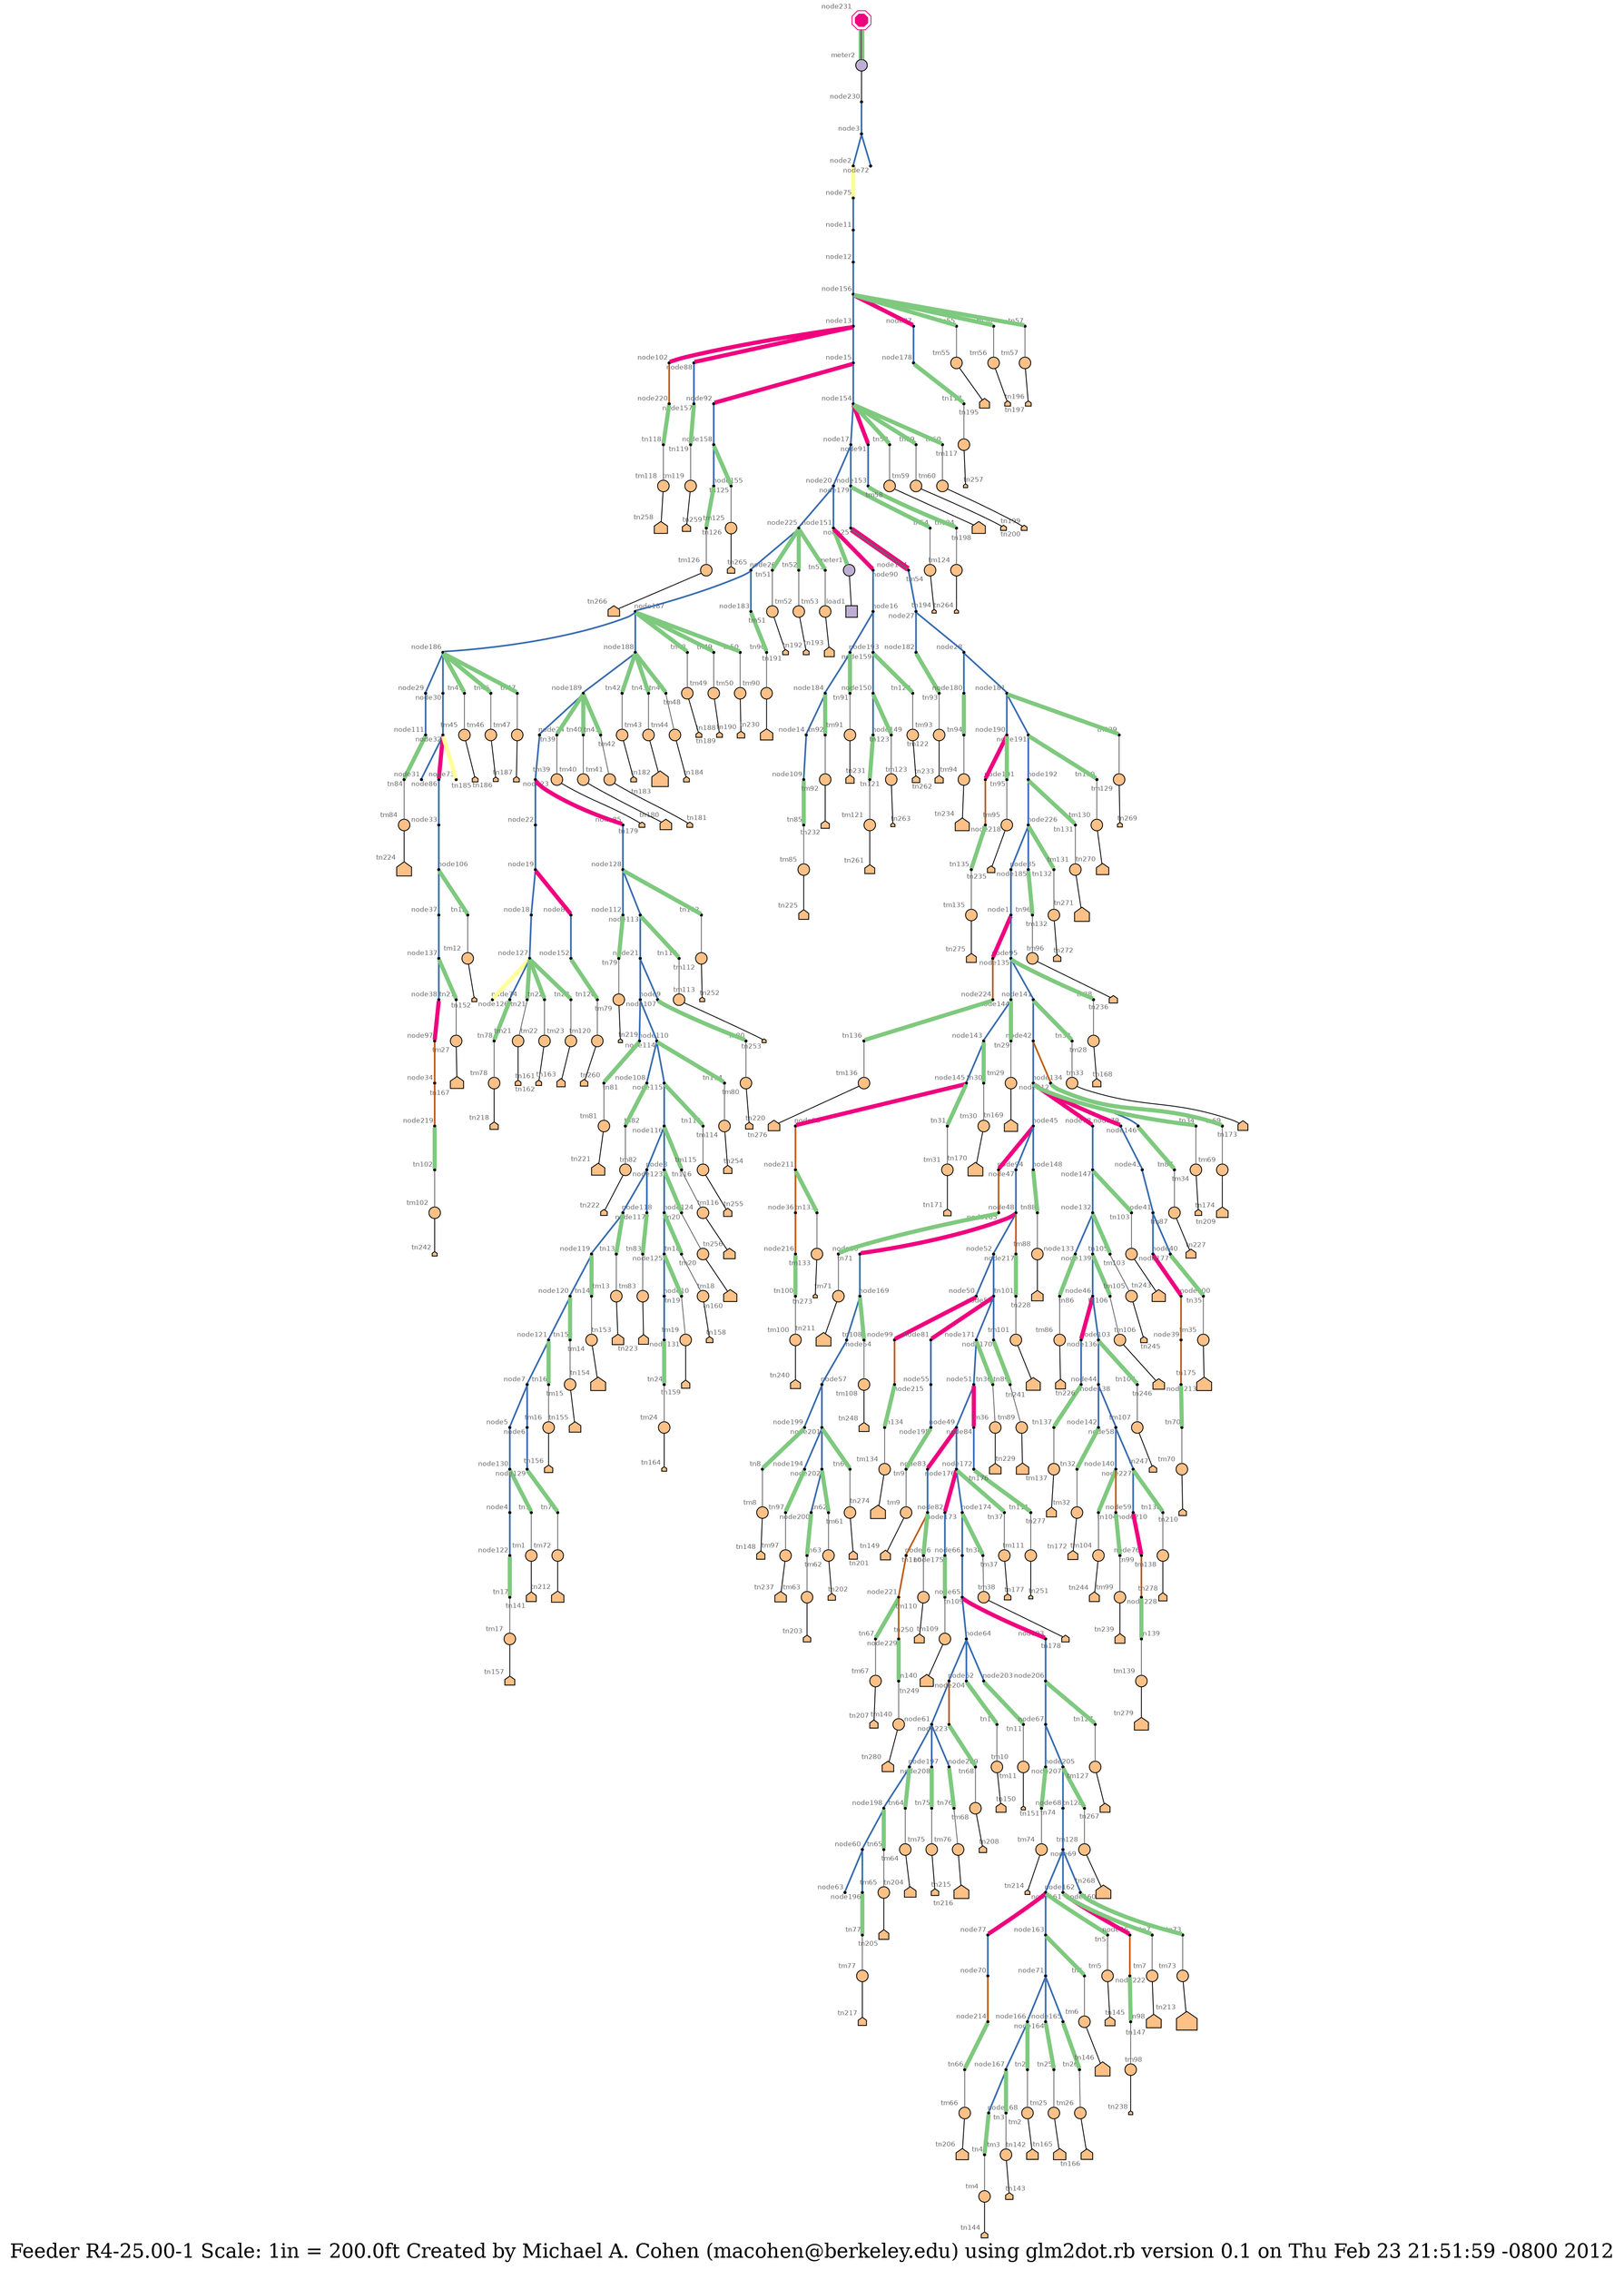 graph "R4-25.00-1" {
	graph [bb="0,0,3758.3,6313.1",
		fontsize=24,
		label="Feeder R4-25.00-1 Scale: 1in = 200.0ft Created by Michael A. Cohen (macohen@berkeley.edu) using glm2dot.rb version 0.1 on Thu Feb\
 23 21:51:59 -0800 2012",
		lheight=0.40,
		lp="1879.2,18.4",
		lwidth=21.63
	];
	node [colorscheme=accent8,
		fontcolor=8,
		fontname=Helvetica,
		fontsize=8,
		label="\N"
	];
	edge [colorscheme=accent8];
	load1	 [fillcolor=2,
		height=0.19444,
		label="",
		pos="1472.2,4810.1",
		shape=square,
		style=filled,
		width=0.19444,
		xlabel=load1,
		xlp="1455.4,4821.9"];
	meter1	 [fillcolor=2,
		height=0.19444,
		label="",
		pos="1477.3,4826.5",
		shape=circle,
		style=filled,
		width=0.19444,
		xlabel=meter1,
		xlp="1457.8,4838.3"];
	meter1 -- load1	 [len=0.25,
		pos="1475.2,4819.8 1474.9,4819 1474.7,4818.1 1474.4,4817.2"];
	meter2	 [fillcolor=2,
		height=0.19444,
		label="",
		pos="56.828,5422.1",
		shape=circle,
		style=filled,
		width=0.19444,
		xlabel=meter2,
		xlp="37.379,5433.9"];
	node230	 [height=0.05,
		label="",
		pos="75.089,5423.3",
		shape=point,
		style=filled,
		width=0.038889,
		xlabel=node230,
		xlp="88.861,5429.9"];
	meter2 -- node230	 [len=0.25,
		pos="63.836,5422.6 67.215,5422.8 71.005,5423.1 73.212,5423.2"];
	node1	 [height=0.05,
		label="",
		pos="1345.1,3645.4",
		shape=point,
		style=filled,
		width=0.038889,
		xlabel=node1,
		xlp="1332.2,3652"];
	node95	 [height=0.05,
		label="",
		pos="1327.4,3643.2",
		shape=point,
		style=filled,
		width=0.038889,
		xlabel=node95,
		xlp="1312.2,3636.6"];
	node1 -- node95	 [color=6,
		len=0.25,
		penwidth=5,
		pos="1343.2,3645.2 1339.8,3644.8 1332.6,3643.8 1329.2,3643.4"];
	node135	 [height=0.05,
		label="",
		pos="1278.1,3463.9",
		shape=point,
		style=filled,
		width=0.038889,
		xlabel=node135,
		xlp="1291.8,3470.5"];
	node1 -- node135	 [color=5,
		len=2.305975,
		penwidth=2,
		pos="1344.4,3643.4 1337.5,3624.7 1285.2,3483.3 1278.7,3465.7",
		weight=5];
	node2	 [height=0.05,
		label="",
		pos="175.96,5358.4",
		shape=point,
		style=filled,
		width=0.038889,
		xlabel=node2,
		xlp="163.04,5365"];
	node75	 [height=0.05,
		label="",
		pos="194.23,5357.6",
		shape=point,
		style=filled,
		width=0.038889,
		xlabel=node75,
		xlp="179.08,5351"];
	node2 -- node75	 [color=4,
		len=0.25,
		penwidth=5,
		pos="177.92,5358.4 181.45,5358.2 188.86,5357.9 192.34,5357.7"];
	node3	 [height=0.05,
		label="",
		pos="117.77,5409.9",
		shape=point,
		style=filled,
		width=0.038889,
		xlabel=node3,
		xlp="104.85,5416.5"];
	node72	 [height=0.05,
		label="",
		pos="116.65,5392.4",
		shape=point,
		style=filled,
		width=0.038889,
		xlabel=node72,
		xlp="101.5,5399"];
	node3 -- node72	 [color=5,
		len=0.25,
		penwidth=2,
		pos="117.65,5408 117.44,5404.6 116.98,5397.6 116.77,5394.2",
		weight=5];
	node3 -- node2	 [color=5,
		len=0.924995,
		penwidth=2,
		pos="119.21,5408.6 127.19,5401.5 165.97,5367.3 174.36,5359.9",
		weight=5];
	node4	 [height=0.05,
		label="",
		pos="3582.4,5427.5",
		shape=point,
		style=filled,
		width=0.038889,
		xlabel=node4,
		xlp="3569.4,5434.1"];
	node122	 [height=0.05,
		label="",
		pos="3698.4,5443.5",
		shape=point,
		style=filled,
		width=0.038889,
		xlabel=node122,
		xlp="3681,5450.1"];
	node4 -- node122	 [color=5,
		len=1.442915,
		penwidth=2,
		pos="3584.4,5427.7 3598.5,5429.7 3682,5441.2 3696.3,5443.2",
		weight=5];
	node5	 [height=0.05,
		label="",
		pos="3523.3,5427.7",
		shape=point,
		style=filled,
		width=0.038889,
		xlabel=node5,
		xlp="3510.4,5434.3"];
	node130	 [height=0.05,
		label="",
		pos="3566.2,5414.3",
		shape=point,
		style=filled,
		width=0.038889,
		xlabel=node130,
		xlp="3548.8,5420.9"];
	node5 -- node130	 [color=5,
		len=0.540285,
		penwidth=2,
		pos="3525.1,5427.2 3532.2,5425 3557.5,5417 3564.4,5414.9",
		weight=5];
	node6	 [height=0.05,
		label="",
		pos="3458.5,5522.4",
		shape=point,
		style=filled,
		width=0.038889,
		xlabel=node6,
		xlp="3445.6,5529"];
	node129	 [height=0.05,
		label="",
		pos="3467.3,5545.5",
		shape=point,
		style=filled,
		width=0.038889,
		xlabel=node129,
		xlp="3449.9,5552.1"];
	node6 -- node129	 [color=5,
		len=0.318855,
		penwidth=2,
		pos="3459.2,5524.2 3460.8,5528.6 3465,5539.5 3466.6,5543.8",
		weight=5];
	node7	 [height=0.05,
		label="",
		pos="3445.9,5483.2",
		shape=point,
		style=filled,
		width=0.038889,
		xlabel=node7,
		xlp="3433,5489.8"];
	node7 -- node5	 [color=5,
		len=1.081695,
		penwidth=2,
		pos="3447.6,5482.1 3457.6,5474.9 3511.6,5436.1 3521.7,5428.9",
		weight=5];
	node7 -- node6	 [color=5,
		len=0.495705,
		penwidth=2,
		pos="3446.6,5485.3 3448.8,5492.2 3455.8,5513.9 3457.9,5520.5",
		weight=5];
	node8	 [height=0.05,
		label="",
		pos="2974.1,5481.9",
		shape=point,
		style=filled,
		width=0.038889,
		xlabel=node8,
		xlp="2961.2,5488.5"];
	node118	 [height=0.05,
		label="",
		pos="3049.5,5461.2",
		shape=point,
		style=filled,
		width=0.038889,
		xlabel=node118,
		xlp="3032.4,5467.8"];
	node8 -- node118	 [color=5,
		len=0.886325,
		penwidth=2,
		pos="2976,5481.4 2986.4,5478.6 3037.4,5464.6 3047.7,5461.7",
		weight=5];
	node117	 [height=0.05,
		label="",
		pos="2974.8,5523.3",
		shape=point,
		style=filled,
		width=0.038889,
		xlabel=node117,
		xlp="2957.7,5529.9"];
	node8 -- node117	 [color=5,
		len=0.544,
		penwidth=2,
		pos="2974.1,5484.2 2974.2,5491.4 2974.6,5514.3 2974.7,5521.3",
		weight=5];
	node9	 [height=0.05,
		label="",
		pos="2697.9,5256.1",
		shape=point,
		style=filled,
		width=0.038889,
		xlabel=node9,
		xlp="2685,5262.7"];
	node110	 [height=0.05,
		label="",
		pos="2820,5100.8",
		shape=point,
		style=filled,
		width=0.038889,
		xlabel=node110,
		xlp="2802.9,5107.4"];
	node9 -- node110	 [color=5,
		len=1.98128,
		penwidth=2,
		pos="2699.3,5254.4 2711.9,5238.4 2806.9,5117.4 2818.8,5102.3",
		weight=5];
	node114	 [height=0.05,
		label="",
		pos="2771.9,5351.1",
		shape=point,
		style=filled,
		width=0.038889,
		xlabel=node114,
		xlp="2754.9,5357.7"];
	node9 -- node114	 [color=5,
		len=1.34278,
		penwidth=2,
		pos="2699.2,5257.8 2708.2,5269.3 2761.5,5337.7 2770.6,5349.4",
		weight=5];
	node10	 [height=0.05,
		label="",
		pos="3007.5,6180.3",
		shape=point,
		style=filled,
		width=0.038889,
		xlabel=node10,
		xlp="2992.3,6186.9"];
	node131	 [height=0.05,
		label="",
		pos="3041.9,6250.7",
		shape=point,
		style=filled,
		width=0.038889,
		xlabel=node131,
		xlp="3024.6,6257.3"];
	node10 -- node131	 [color=5,
		len=1.051505,
		penwidth=2,
		pos="3008.3,6182 3013.1,6191.8 3036.4,6239.4 3041.1,6249",
		weight=5];
	node11	 [height=0.05,
		label="",
		pos="332.47,5205.7",
		shape=point,
		style=filled,
		width=0.038889,
		xlabel=node11,
		xlp="317.62,5212.3"];
	node12	 [height=0.05,
		label="",
		pos="447.52,5062.7",
		shape=point,
		style=filled,
		width=0.038889,
		xlabel=node12,
		xlp="432.37,5069.3"];
	node11 -- node12	 [color=5,
		len=2.211035,
		penwidth=2,
		pos="333.76,5204.1 345.61,5189.3 435.23,5077.9 446.38,5064.1",
		weight=5];
	node156	 [height=0.05,
		label="",
		pos="676.45,4883.4",
		shape=point,
		style=filled,
		width=0.038889,
		xlabel=node156,
		xlp="690.22,4890"];
	node12 -- node156	 [color=5,
		len=3.258595,
		penwidth=2,
		pos="448.98,5061.5 467.41,5047.1 654.27,4900.8 674.65,4884.8",
		weight=5];
	node13	 [height=0.05,
		label="",
		pos="875.4,4821.4",
		shape=point,
		style=filled,
		width=0.038889,
		xlabel=node13,
		xlp="860.25,4824.4"];
	node102	 [height=0.05,
		label="",
		pos="861.02,4831.3",
		shape=point,
		style=filled,
		width=0.038889,
		xlabel=node102,
		xlp="843.65,4837.9"];
	node13 -- node102	 [color=6,
		len=0.25,
		penwidth=5,
		pos="873.64,4822.6 870.88,4824.5 865.57,4828.1 862.8,4830.1"];
	node88	 [height=0.05,
		label="",
		pos="890.2,4830.7",
		shape=point,
		style=filled,
		width=0.038889,
		xlabel=node88,
		xlp="901.75,4837.3"];
	node13 -- node88	 [color=6,
		len=0.25,
		penwidth=5,
		pos="877.22,4822.5 880.06,4824.3 885.52,4827.8 888.37,4829.6"];
	node15	 [height=0.05,
		label="",
		pos="995.6,4742.5",
		shape=point,
		style=filled,
		width=0.038889,
		xlabel=node15,
		xlp="980.45,4749.1"];
	node13 -- node15	 [color=5,
		len=1.47287,
		penwidth=2,
		pos="877.1,4820.3 890.57,4811.4 979.91,4752.8 993.79,4743.7",
		weight=5];
	node14	 [height=0.05,
		label="",
		pos="1281.3,5205.1",
		shape=point,
		style=filled,
		width=0.038889,
		xlabel=node14,
		xlp="1266.1,5211.7"];
	node109	 [height=0.05,
		label="",
		pos="1230.2,5284.7",
		shape=point,
		style=filled,
		width=0.038889,
		xlabel=node109,
		xlp="1212.8,5291.3"];
	node14 -- node109	 [color=5,
		len=1.05957,
		penwidth=2,
		pos="1280.2,5206.8 1273.5,5217.1 1237.9,5272.7 1231.3,5283",
		weight=5];
	node92	 [height=0.05,
		label="",
		pos="987.96,4726.2",
		shape=point,
		style=filled,
		width=0.038889,
		xlabel=node92,
		xlp="972.81,4732.8"];
	node15 -- node92	 [color=6,
		len=0.25,
		penwidth=5,
		pos="994.66,4740.5 993.2,4737.4 990.38,4731.4 988.91,4728.2"];
	node154	 [height=0.05,
		label="",
		pos="1277.3,4629.6",
		shape=point,
		style=filled,
		width=0.038889,
		xlabel=node154,
		xlp="1291.1,4636.2"];
	node15 -- node154	 [color=5,
		len=2.9147,
		penwidth=2,
		pos="997.4,4741.7 1020.2,4732.6 1251.9,4639.8 1275.4,4630.4",
		weight=5];
	node16	 [height=0.05,
		label="",
		pos="1409.9,4945.2",
		shape=point,
		style=filled,
		width=0.038889,
		xlabel=node16,
		xlp="1394.8,4951.8"];
	node193	 [height=0.05,
		label="",
		pos="1356.3,5129",
		shape=point,
		style=filled,
		width=0.038889,
		xlabel=node193,
		xlp="1339,5135.6"];
	node16 -- node193	 [color=5,
		len=1.856495,
		penwidth=2,
		pos="1409.3,4947.3 1403.8,4966.2 1362.1,5109.4 1356.9,5127.2",
		weight=5];
	node159	 [height=0.05,
		label="",
		pos="1338.7,4963",
		shape=point,
		style=filled,
		width=0.038889,
		xlabel=node159,
		xlp="1321.3,4969.6"];
	node16 -- node159	 [color=5,
		len=0.971,
		penwidth=2,
		pos="1408.2,4945.7 1398.4,4948.1 1350.9,4959.9 1340.6,4962.5",
		weight=5];
	node17	 [height=0.05,
		label="",
		pos="1451.3,4584.6",
		shape=point,
		style=filled,
		width=0.038889,
		xlabel=node17,
		xlp="1436.1,4591.2"];
	node20	 [height=0.05,
		label="",
		pos="1561.2,4715.5",
		shape=point,
		style=filled,
		width=0.038889,
		xlabel=node20,
		xlp="1546,4722.1"];
	node17 -- node20	 [color=5,
		len=1.74247,
		penwidth=2,
		pos="1452.5,4586.1 1463.7,4599.5 1548,4699.8 1559.8,4713.9",
		weight=5];
	node179	 [height=0.05,
		label="",
		pos="1460.8,4517.3",
		shape=point,
		style=filled,
		width=0.038889,
		xlabel=node179,
		xlp="1443.4,4523.9"];
	node17 -- node179	 [color=5,
		len=0.823795,
		penwidth=2,
		pos="1451.5,4582.7 1452.9,4572.8 1459.2,4528.7 1460.6,4519.1",
		weight=5];
	node18	 [height=0.05,
		label="",
		pos="2373.3,4839.4",
		shape=point,
		style=filled,
		width=0.038889,
		xlabel=node18,
		xlp="2358.2,4846"];
	node127	 [height=0.05,
		label="",
		pos="2441.1,4801",
		shape=point,
		style=filled,
		width=0.038889,
		xlabel=node127,
		xlp="2423.7,4807.6"];
	node18 -- node127	 [color=5,
		len=0.88122,
		penwidth=2,
		pos="2375,4838.4 2384.3,4833.2 2429.4,4807.6 2439.2,4802.1",
		weight=5];
	node19	 [height=0.05,
		label="",
		pos="2334.2,4842.9",
		shape=point,
		style=filled,
		width=0.038889,
		xlabel=node19,
		xlp="2319,4849.5"];
	node89	 [height=0.05,
		label="",
		pos="2326.2,4826",
		shape=point,
		style=filled,
		width=0.038889,
		xlabel=node89,
		xlp="2311.1,4832.6"];
	node19 -- node89	 [color=6,
		len=0.25,
		penwidth=5,
		pos="2333.3,4841.1 2331.8,4837.9 2328.5,4831 2327,4827.8"];
	node19 -- node18	 [color=5,
		len=0.500095,
		penwidth=2,
		pos="2336.3,4842.8 2343.1,4842.1 2364.8,4840.2 2371.4,4839.6",
		weight=5];
	node225	 [height=0.05,
		label="",
		pos="1702.4,4755.2",
		shape=point,
		style=filled,
		width=0.038889,
		xlabel=node225,
		xlp="1685,4748.6"];
	node20 -- node225	 [color=5,
		len=1.597255,
		penwidth=2,
		pos="1563.2,4716.1 1579,4720.5 1683.9,4750 1700.2,4754.6",
		weight=5];
	node151	 [height=0.05,
		label="",
		pos="1475.7,4843.6",
		shape=point,
		style=filled,
		width=0.038889,
		xlabel=node151,
		xlp="1458.4,4850.2"];
	node20 -- node151	 [color=5,
		len=1.647,
		penwidth=2,
		pos="1560,4717.3 1550.3,4731.8 1485.8,4828.5 1476.8,4842.1",
		weight=5];
	node21	 [height=0.05,
		label="",
		pos="2474.5,5226.8",
		shape=point,
		style=filled,
		width=0.038889,
		xlabel=node21,
		xlp="2459.4,5233.4"];
	node107	 [height=0.05,
		label="",
		pos="2443.5,5383",
		shape=point,
		style=filled,
		width=0.038889,
		xlabel=node107,
		xlp="2426.1,5389.6"];
	node21 -- node107	 [color=5,
		len=1.936915,
		penwidth=2,
		pos="2474.2,5228.7 2470.8,5245.6 2447.2,5364.4 2443.8,5381",
		weight=5];
	node21 -- node9	 [color=5,
		len=2.47579,
		penwidth=2,
		pos="2476.5,5227 2496.9,5229.7 2673.7,5252.9 2695.7,5255.8",
		weight=5];
	node22	 [height=0.05,
		label="",
		pos="2283.5,4905.4",
		shape=point,
		style=filled,
		width=0.038889,
		xlabel=node22,
		xlp="2268.4,4912"];
	node22 -- node19	 [color=5,
		len=0.955,
		penwidth=2,
		pos="2284.8,4903.8 2291.7,4895.3 2325.5,4853.7 2332.8,4844.7",
		weight=5];
	node23	 [height=0.05,
		label="",
		pos="2242.8,4962",
		shape=point,
		style=filled,
		width=0.038889,
		xlabel=node23,
		xlp="2227.6,4968.6"];
	node85	 [height=0.05,
		label="",
		pos="2255.4,4977.7",
		shape=point,
		style=filled,
		width=0.038889,
		xlabel=node85,
		xlp="2240.3,4984.3"];
	node23 -- node85	 [color=6,
		len=0.25,
		penwidth=5,
		pos="2244,4963.5 2246.3,4966.4 2251.6,4972.9 2254.1,4976"];
	node23 -- node22	 [color=5,
		len=0.785915,
		penwidth=2,
		pos="2244.2,4960.1 2250.4,4951.4 2276.8,4914.8 2282.4,4906.9",
		weight=5];
	node24	 [height=0.05,
		label="",
		pos="2214.2,4954.3",
		shape=point,
		style=filled,
		width=0.038889,
		xlabel=node24,
		xlp="2199,4960.9"];
	node24 -- node23	 [color=5,
		len=0.353925,
		penwidth=2,
		pos="2216.1,4954.8 2221.2,4956.2 2235.7,4960.1 2240.9,4961.5",
		weight=5];
	node25	 [height=0.05,
		label="",
		pos="1475.1,4321.6",
		shape=point,
		style=filled,
		width=0.038889,
		xlabel=node25,
		xlp="1459.9,4328.2"];
	node104	 [height=0.05,
		label="",
		pos="1475.2,4303",
		shape=point,
		style=filled,
		width=0.038889,
		xlabel=node104,
		xlp="1457.8,4309.6"];
	node25 -- node104	 [color="6:8:6",
		len=0.25,
		penwidth=3,
		pos="1475.1,4319.6 1475.1,4316 1475.2,4308.5 1475.2,4304.9"];
	node26	 [height=0.05,
		label="",
		pos="1772.8,4781.5",
		shape=point,
		style=filled,
		width=0.038889,
		xlabel=node26,
		xlp="1757.6,4788.1"];
	node187	 [height=0.05,
		label="",
		pos="1963.4,4959.8",
		shape=point,
		style=filled,
		width=0.038889,
		xlabel=node187,
		xlp="1946,4966.4"];
	node26 -- node187	 [color=5,
		len=2.77935,
		penwidth=2,
		pos="1774.4,4783 1792,4799.5 1945.2,4942.8 1961.9,4958.4",
		weight=5];
	node183	 [height=0.05,
		label="",
		pos="1823.8,4681.7",
		shape=point,
		style=filled,
		width=0.038889,
		xlabel=node183,
		xlp="1806.4,4688.3"];
	node26 -- node183	 [color=5,
		len=1.45362,
		penwidth=2,
		pos="1773.6,4779.7 1779.8,4767.6 1816.6,4695.8 1822.9,4683.5",
		weight=5];
	node27	 [height=0.05,
		label="",
		pos="1495.8,4106.2",
		shape=point,
		style=filled,
		width=0.038889,
		xlabel=node27,
		xlp="1480.6,4112.8"];
	node182	 [height=0.05,
		label="",
		pos="1597.5,4100.8",
		shape=point,
		style=filled,
		width=0.038889,
		xlabel=node182,
		xlp="1580.2,4107.4"];
	node27 -- node182	 [color=5,
		len=1.371445,
		penwidth=2,
		pos="1497.9,4106.1 1511.1,4105.4 1582.2,4101.6 1595.4,4100.9",
		weight=5];
	node28	 [height=0.05,
		label="",
		pos="1465.7,4064.7",
		shape=point,
		style=filled,
		width=0.038889,
		xlabel=node28,
		xlp="1450.5,4071.3"];
	node27 -- node28	 [color=5,
		len=0.58961,
		penwidth=2,
		pos="1494.5,4104.4 1489.5,4097.6 1471.8,4073.2 1466.9,4066.4",
		weight=5];
	node180	 [height=0.05,
		label="",
		pos="1442.6,4120.7",
		shape=point,
		style=filled,
		width=0.038889,
		xlabel=node180,
		xlp="1425.2,4123.7"];
	node28 -- node180	 [color=5,
		len=1.07318,
		penwidth=2,
		pos="1464.9,4066.5 1461.4,4075 1446.9,4110.1 1443.4,4118.7",
		weight=5];
	node181	 [height=0.05,
		label="",
		pos="1446.6,4033.1",
		shape=point,
		style=filled,
		width=0.038889,
		xlabel=node181,
		xlp="1460.4,4039.7"];
	node28 -- node181	 [color=5,
		len=0.46361,
		penwidth=2,
		pos="1464.6,4063 1461.3,4057.4 1450.8,4039.9 1447.6,4034.6",
		weight=5];
	node29	 [height=0.05,
		label="",
		pos="1889.6,5160",
		shape=point,
		style=filled,
		width=0.038889,
		xlabel=node29,
		xlp="1874.4,5166.6"];
	node111	 [height=0.05,
		label="",
		pos="1941.7,5202.9",
		shape=point,
		style=filled,
		width=0.038889,
		xlabel=node111,
		xlp="1925,5209.5"];
	node29 -- node111	 [color=5,
		len=0.704805,
		penwidth=2,
		pos="1891.3,5161.4 1899.2,5167.9 1931.9,5194.8 1939.9,5201.4",
		weight=5];
	node30	 [height=0.05,
		label="",
		pos="1866.4,5175.2",
		shape=point,
		style=filled,
		width=0.038889,
		xlabel=node30,
		xlp="1851.2,5181.8"];
	node32	 [height=0.05,
		label="",
		pos="1847.4,5275.2",
		shape=point,
		style=filled,
		width=0.038889,
		xlabel=node32,
		xlp="1832.2,5281.8"];
	node30 -- node32	 [color=5,
		len=1.110275,
		penwidth=2,
		pos="1866,5177.3 1863.5,5190.3 1850.2,5260.1 1847.8,5273.1",
		weight=5];
	node31	 [height=0.05,
		label="",
		pos="1780,5287.7",
		shape=point,
		style=filled,
		width=0.038889,
		xlabel=node31,
		xlp="1764.9,5294.3"];
	node86	 [height=0.05,
		label="",
		pos="1845.5,5295",
		shape=point,
		style=filled,
		width=0.038889,
		xlabel=node86,
		xlp="1830.4,5301.6"];
	node32 -- node86	 [color=6,
		len=0.25,
		penwidth=5,
		pos="1847.2,5277 1846.9,5280.7 1846.1,5289 1845.7,5292.9"];
	node32 -- node31	 [color=5,
		len=0.91779,
		penwidth=2,
		pos="1845.4,5275.6 1835.6,5277.4 1791.4,5285.6 1781.8,5287.4",
		weight=5];
	node73	 [height=0.05,
		label="",
		pos="1864.8,5277.2",
		shape=point,
		style=filled,
		width=0.038889,
		xlabel=node73,
		xlp="1876.3,5283.8"];
	node32 -- node73	 [color=4,
		len=0.25,
		penwidth=5,
		pos="1849.2,5275.4 1852.6,5275.8 1859.7,5276.6 1863,5277"];
	node33	 [height=0.05,
		label="",
		pos="1850.1,5332.6",
		shape=point,
		style=filled,
		width=0.038889,
		xlabel=node33,
		xlp="1835,5339.2"];
	node106	 [height=0.05,
		label="",
		pos="1846.7,5398.4",
		shape=point,
		style=filled,
		width=0.038889,
		xlabel=node106,
		xlp="1829.4,5391.8"];
	node33 -- node106	 [color=5,
		len=0.76684,
		penwidth=2,
		pos="1850,5334.5 1849.5,5343.9 1847.4,5385.8 1846.9,5396.1",
		weight=5];
	node34	 [height=0.05,
		label="",
		pos="1744.1,5774.6",
		shape=point,
		style=filled,
		width=0.038889,
		xlabel=node34,
		xlp="1728.9,5781.2"];
	node219	 [height=0.05,
		label="",
		pos="1742.4,5792.9",
		shape=point,
		style=filled,
		width=0.038889,
		xlabel=node219,
		xlp="1725,5799.5"];
	node34 -- node219	 [color=7,
		len=0.25,
		penwidth=2,
		pos="1743.9,5776.5 1743.6,5780.1 1742.9,5787.5 1742.6,5791",
		weight=5];
	node35	 [height=0.05,
		label="",
		pos="1431.2,3764.8",
		shape=point,
		style=filled,
		width=0.038889,
		xlabel=node35,
		xlp="1416,3771.4"];
	node35 -- node1	 [color=5,
		len=1.622605,
		penwidth=2,
		pos="1429.9,3763.1 1420.2,3749.7 1355.3,3659.5 1346.2,3646.9",
		weight=5];
	node36	 [height=0.05,
		label="",
		pos="441.5,3583.8",
		shape=point,
		style=filled,
		width=0.038889,
		xlabel=node36,
		xlp="426.36,3590.4"];
	node216	 [height=0.05,
		label="",
		pos="80.796,3587.6",
		shape=point,
		style=filled,
		width=0.038889,
		xlabel=node216,
		xlp="94.569,3594.2"];
	node36 -- node216	 [color=7,
		len=3.8505,
		penwidth=2,
		pos="439.56,3583.8 412.5,3584.1 111.11,3587.3 82.909,3587.6",
		weight=5];
	node37	 [height=0.05,
		label="",
		pos="1862.4,5431.4",
		shape=point,
		style=filled,
		width=0.038889,
		xlabel=node37,
		xlp="1847.2,5438"];
	node137	 [height=0.05,
		label="",
		pos="1790.9,5606.2",
		shape=point,
		style=filled,
		width=0.038889,
		xlabel=node137,
		xlp="1804.7,5612.8"];
	node37 -- node137	 [color=5,
		len=2.040815,
		penwidth=2,
		pos="1861.6,5433.4 1854.2,5451.4 1798.5,5587.5 1791.6,5604.4",
		weight=5];
	node38	 [height=0.05,
		label="",
		pos="1797.8,5667.9",
		shape=point,
		style=filled,
		width=0.038889,
		xlabel=node38,
		xlp="1782.7,5674.5"];
	node97	 [height=0.05,
		label="",
		pos="1796,5686.4",
		shape=point,
		style=filled,
		width=0.038889,
		xlabel=node97,
		xlp="1780.9,5693"];
	node38 -- node97	 [color=6,
		len=0.25,
		penwidth=5,
		pos="1797.6,5669.8 1797.3,5673.4 1796.6,5680.9 1796.2,5684.5"];
	node39	 [height=0.05,
		label="",
		pos="1264,2883",
		shape=point,
		style=filled,
		width=0.038889,
		xlabel=node39,
		xlp="1248.9,2889.6"];
	node213	 [height=0.05,
		label="",
		pos="1196.3,2900.3",
		shape=point,
		style=filled,
		width=0.038889,
		xlabel=node213,
		xlp="1179,2893.7"];
	node39 -- node213	 [color=7,
		len=0.876,
		penwidth=2,
		pos="1262.1,2883.5 1252.2,2886 1207.8,2897.3 1198.2,2899.8",
		weight=5];
	node40	 [height=0.05,
		label="",
		pos="1306.4,2869.4",
		shape=point,
		style=filled,
		width=0.038889,
		xlabel=node40,
		xlp="1291.3,2862.8"];
	node100	 [height=0.05,
		label="",
		pos="1288.8,2874.9",
		shape=point,
		style=filled,
		width=0.038889,
		xlabel=node100,
		xlp="1302.5,2881.5"];
	node40 -- node100	 [color=6,
		len=0.25,
		penwidth=5,
		pos="1304.5,2870 1301.1,2871 1293.9,2873.3 1290.6,2874.3"];
	node41	 [height=0.05,
		label="",
		pos="1328.8,2859.9",
		shape=point,
		style=filled,
		width=0.038889,
		xlabel=node41,
		xlp="1313.7,2853.3"];
	node177	 [height=0.05,
		label="",
		pos="1680.2,2637.5",
		shape=point,
		style=filled,
		width=0.038889,
		xlabel=node177,
		xlp="1662.8,2644.1"];
	node41 -- node177	 [color=5,
		len=3.247805,
		penwidth=2,
		pos="1330.4,2858.9 1354.6,2843.5 1652.8,2654.8 1678.4,2638.6",
		weight=5];
	node41 -- node40	 [color=5,
		len=0.327215,
		penwidth=2,
		pos="1327.1,2860.6 1322.9,2862.4 1312.6,2866.7 1308.3,2868.5",
		weight=5];
	node42	 [height=0.05,
		label="",
		pos="1372.2,3262.3",
		shape=point,
		style=filled,
		width=0.038889,
		xlabel=node42,
		xlp="1357,3268.9"];
	node134	 [height=0.05,
		label="",
		pos="1474,2961",
		shape=point,
		style=filled,
		width=0.038889,
		xlabel=node134,
		xlp="1456.6,2954.4"];
	node42 -- node134	 [color=5,
		len=3.293385,
		penwidth=2,
		pos="1372.8,3260.3 1381.1,3235.9 1465.5,2986.1 1473.4,2962.8",
		weight=5];
	node212	 [height=0.05,
		label="",
		pos="1217,3251.6",
		shape=point,
		style=filled,
		width=0.038889,
		xlabel=node212,
		xlp="1199.6,3258.2"];
	node42 -- node212	 [color=7,
		len=2.06,
		penwidth=2,
		pos="1370,3262.1 1352.4,3260.9 1235.3,3252.9 1218.9,3251.8",
		weight=5];
	node43	 [height=0.05,
		label="",
		pos="1371.9,2852.9",
		shape=point,
		style=filled,
		width=0.038889,
		xlabel=node43,
		xlp="1356.8,2859.5"];
	node43 -- node41	 [color=5,
		len=0.651285,
		penwidth=2,
		pos="1370.1,2853.2 1363,2854.3 1337.6,2858.4 1330.6,2859.6",
		weight=5];
	node44	 [height=0.05,
		label="",
		pos="2322.8,2662",
		shape=point,
		style=filled,
		width=0.038889,
		xlabel=node44,
		xlp="2307.6,2668.6"];
	node142	 [height=0.05,
		label="",
		pos="2505.3,2790.8",
		shape=point,
		style=filled,
		width=0.038889,
		xlabel=node142,
		xlp="2488,2797.4"];
	node44 -- node142	 [color=5,
		len=2.51011,
		penwidth=2,
		pos="2324.3,2663.1 2341.1,2674.9 2485.5,2776.8 2503.5,2789.5",
		weight=5];
	node58	 [height=0.05,
		label="",
		pos="2409.7,2565.3",
		shape=point,
		style=filled,
		width=0.038889,
		xlabel=node58,
		xlp="2394.5,2571.9"];
	node44 -- node58	 [color=5,
		len=1.475355,
		penwidth=2,
		pos="2324,2660.6 2333.7,2649.8 2398.3,2577.9 2408.4,2566.8",
		weight=5];
	node45	 [height=0.05,
		label="",
		pos="1190.1,2697.6",
		shape=point,
		style=filled,
		width=0.038889,
		xlabel=node45,
		xlp="1175,2704.2"];
	node94	 [height=0.05,
		label="",
		pos="1191.1,2714.8",
		shape=point,
		style=filled,
		width=0.038889,
		xlabel=node94,
		xlp="1175.9,2721.4"];
	node45 -- node94	 [color=6,
		len=0.25,
		penwidth=5,
		pos="1190.2,2699.4 1190.4,2702.6 1190.8,2709.2 1191,2712.6"];
	node47	 [height=0.05,
		label="",
		pos="1142.9,2668.2",
		shape=point,
		style=filled,
		width=0.038889,
		xlabel=node47,
		xlp="1127.7,2674.8"];
	node45 -- node47	 [color=5,
		len=0.66053,
		penwidth=2,
		pos="1188.6,2696.6 1181.4,2692.1 1151.8,2673.8 1144.5,2669.2",
		weight=5];
	node148	 [height=0.05,
		label="",
		pos="1238.9,2680.4",
		shape=point,
		style=filled,
		width=0.038889,
		xlabel=node148,
		xlp="1221.5,2687"];
	node45 -- node148	 [color=5,
		len=0.805805,
		penwidth=2,
		pos="1192.2,2696.8 1200.2,2694 1228.9,2683.9 1236.8,2681.1",
		weight=5];
	node46	 [height=0.05,
		label="",
		pos="1862.5,2850.4",
		shape=point,
		style=filled,
		width=0.038889,
		xlabel=node46,
		xlp="1847.4,2857"];
	node103	 [height=0.05,
		label="",
		pos="1879.7,2846.6",
		shape=point,
		style=filled,
		width=0.038889,
		xlabel=node103,
		xlp="1862.3,2840"];
	node46 -- node103	 [color=6,
		len=0.25,
		penwidth=5,
		pos="1864.4,2850 1867.7,2849.3 1874.7,2847.7 1877.9,2847"];
	node136	 [height=0.05,
		label="",
		pos="2181.3,2741.5",
		shape=point,
		style=filled,
		width=0.038889,
		xlabel=node136,
		xlp="2163.9,2748.1"];
	node46 -- node136	 [color=5,
		len=3.485925,
		penwidth=2,
		pos="1864.2,2849.8 1888.1,2841.6 2154.5,2750.7 2179.4,2742.1",
		weight=5];
	node48	 [height=0.05,
		label="",
		pos="1110.4,2647.9",
		shape=point,
		style=filled,
		width=0.038889,
		xlabel=node48,
		xlp="1095.2,2641.3"];
	node47 -- node48	 [color=5,
		len=0.470915,
		penwidth=2,
		pos="1141.1,2667.1 1135.4,2663.6 1117.5,2652.4 1112,2648.9",
		weight=5];
	node80	 [height=0.05,
		label="",
		pos="1091.4,2648.1",
		shape=point,
		style=filled,
		width=0.038889,
		xlabel=node80,
		xlp="1076.3,2654.7"];
	node48 -- node80	 [color=6,
		len=0.25,
		penwidth=5,
		pos="1108.4,2648 1104.7,2648 1097,2648.1 1093.4,2648.1"];
	node52	 [height=0.05,
		label="",
		pos="1092.4,2380.6",
		shape=point,
		style=filled,
		width=0.038889,
		xlabel=node52,
		xlp="1077.2,2387.2"];
	node48 -- node52	 [color=5,
		len=2.652825,
		penwidth=2,
		pos="1110.3,2645.9 1108.7,2622.7 1094,2404.5 1092.5,2382.4",
		weight=5];
	node217	 [height=0.05,
		label="",
		pos="1094.1,2564.8",
		shape=point,
		style=filled,
		width=0.038889,
		xlabel=node217,
		xlp="1076.7,2571.4"];
	node48 -- node217	 [color=7,
		len=1.5915,
		penwidth=2,
		pos="1110,2645.9 1107.7,2634.4 1096.7,2578.1 1094.5,2566.7",
		weight=5];
	node49	 [height=0.05,
		label="",
		pos="1140.2,1625",
		shape=point,
		style=filled,
		width=0.038889,
		xlabel=node49,
		xlp="1125,1631.6"];
	node83	 [height=0.05,
		label="",
		pos="1158,1620",
		shape=point,
		style=filled,
		width=0.038889,
		xlabel=node83,
		xlp="1142.9,1613.4"];
	node49 -- node83	 [color=6,
		len=0.25,
		penwidth=5,
		pos="1142.1,1624.5 1145.5,1623.5 1152.8,1621.5 1156.2,1620.5"];
	node176	 [height=0.05,
		label="",
		pos="1025.6,1406.5",
		shape=point,
		style=filled,
		width=0.038889,
		xlabel=node176,
		xlp="1008.3,1409.5"];
	node49 -- node176	 [color=5,
		len=2.73085,
		penwidth=2,
		pos="1139.2,1623.1 1128.6,1602.9 1036.6,1427.3 1026.5,1408.2",
		weight=5];
	node50	 [height=0.05,
		label="",
		pos="1133.5,2365.8",
		shape=point,
		style=filled,
		width=0.038889,
		xlabel=node50,
		xlp="1118.3,2372.4"];
	node99	 [height=0.05,
		label="",
		pos="1147.8,2355.8",
		shape=point,
		style=filled,
		width=0.038889,
		xlabel=node99,
		xlp="1132.7,2358.8"];
	node50 -- node99	 [color=6,
		len=0.25,
		penwidth=5,
		pos="1135.2,2364.5 1138,2362.6 1143.3,2359 1146.1,2357.1"];
	node51	 [height=0.05,
		label="",
		pos="1104.7,1707.1",
		shape=point,
		style=filled,
		width=0.038889,
		xlabel=node51,
		xlp="1089.6,1700.5"];
	node84	 [height=0.05,
		label="",
		pos="1088.2,1714.6",
		shape=point,
		style=filled,
		width=0.038889,
		xlabel=node84,
		xlp="1073.1,1721.2"];
	node51 -- node84	 [color=6,
		len=0.25,
		penwidth=5,
		pos="1102.7,1708 1099.4,1709.5 1092.9,1712.5 1089.9,1713.9"];
	node51 -- node49	 [color=5,
		len=1.021035,
		penwidth=2,
		pos="1105.5,1705.4 1110.1,1694.7 1134.8,1637.4 1139.4,1626.7",
		weight=5];
	node52 -- node50	 [color=5,
		len=0.780745,
		penwidth=2,
		pos="1094.1,2380 1100.9,2377.5 1125.1,2368.8 1131.8,2366.4",
		weight=5];
	node53	 [height=0.05,
		label="",
		pos="1140.9,2198.6",
		shape=point,
		style=filled,
		width=0.038889,
		xlabel=node53,
		xlp="1125.8,2205.2"];
	node52 -- node53	 [color=5,
		len=1.980915,
		penwidth=2,
		pos="1092.9,2378.6 1097.9,2359.8 1135.7,2218 1140.4,2200.4",
		weight=5];
	node81	 [height=0.05,
		label="",
		pos="1123,2197.7",
		shape=point,
		style=filled,
		width=0.038889,
		xlabel=node81,
		xlp="1107.9,2191.1"];
	node53 -- node81	 [color=6,
		len=0.25,
		penwidth=5,
		pos="1139,2198.5 1135.5,2198.3 1128.3,2197.9 1124.9,2197.7"];
	node171	 [height=0.05,
		label="",
		pos="1152.1,2046.5",
		shape=point,
		style=filled,
		width=0.038889,
		xlabel=node171,
		xlp="1134.7,2053.1"];
	node53 -- node171	 [color=5,
		len=1.83024,
		penwidth=2,
		pos="1141.1,2196.4 1142.3,2179.2 1150.8,2064.4 1152,2048.4",
		weight=5];
	node170	 [height=0.05,
		label="",
		pos="1378.9,2112.4",
		shape=point,
		style=filled,
		width=0.038889,
		xlabel=node170,
		xlp="1361.5,2119"];
	node53 -- node170	 [color=5,
		len=3.026955,
		penwidth=2,
		pos="1142.7,2197.9 1163.3,2190.5 1356,2120.6 1377,2113",
		weight=5];
	node54	 [height=0.05,
		label="",
		pos="849.57,2658.7",
		shape=point,
		style=filled,
		width=0.038889,
		xlabel=node54,
		xlp="834.43,2665.3"];
	node57	 [height=0.05,
		label="",
		pos="808.03,2649.3",
		shape=point,
		style=filled,
		width=0.038889,
		xlabel=node57,
		xlp="792.88,2655.9"];
	node54 -- node57	 [color=5,
		len=0.53356,
		penwidth=2,
		pos="847.79,2658.3 841.08,2656.8 817.39,2651.4 810.15,2649.8",
		weight=5];
	node55	 [height=0.05,
		label="",
		pos="1066.3,2192.7",
		shape=point,
		style=filled,
		width=0.038889,
		xlabel=node55,
		xlp="1051.2,2199.3"];
	node195	 [height=0.05,
		label="",
		pos="1048.1,2190.7",
		shape=point,
		style=filled,
		width=0.038889,
		xlabel=node195,
		xlp="1061.9,2184.1"];
	node55 -- node195	 [color=5,
		len=0.25,
		penwidth=2,
		pos="1064.4,2192.5 1060.8,2192.1 1053.5,2191.3 1050,2190.9",
		weight=5];
	node56	 [height=0.05,
		label="",
		pos="1361.2,1571.1",
		shape=point,
		style=filled,
		width=0.038889,
		xlabel=node56,
		xlp="1346.1,1577.7"];
	node221	 [height=0.05,
		label="",
		pos="1401,1552.8",
		shape=point,
		style=filled,
		width=0.038889,
		xlabel=node221,
		xlp="1383.7,1559.4"];
	node56 -- node221	 [color=7,
		len=0.5265,
		penwidth=2,
		pos="1362.9,1570.4 1369.5,1567.3 1392.9,1556.6 1399.4,1553.6",
		weight=5];
	node199	 [height=0.05,
		label="",
		pos="779.39,2570.1",
		shape=point,
		style=filled,
		width=0.038889,
		xlabel=node199,
		xlp="762.02,2576.7"];
	node57 -- node199	 [color=5,
		len=1.16623,
		penwidth=2,
		pos="807.32,2647.4 803.36,2636.4 783.97,2582.8 780.07,2572",
		weight=5];
	node201	 [height=0.05,
		label="",
		pos="642.93,2677",
		shape=point,
		style=filled,
		width=0.038889,
		xlabel=node201,
		xlp="625.56,2683.6"];
	node57 -- node201	 [color=5,
		len=1.772795,
		penwidth=2,
		pos="806.18,2649.6 789.32,2652.4 662.71,2673.7 644.99,2676.6",
		weight=5];
	node140	 [height=0.05,
		label="",
		pos="2490.4,2554.6",
		shape=point,
		style=filled,
		width=0.038889,
		xlabel=node140,
		xlp="2473.1,2561.2"];
	node58 -- node140	 [color=5,
		len=1.03931,
		penwidth=2,
		pos="2411.7,2565.1 2422.9,2563.6 2477.5,2556.3 2488.5,2554.9",
		weight=5];
	node227	 [height=0.05,
		label="",
		pos="2433.1,2509.7",
		shape=point,
		style=filled,
		width=0.038889,
		xlabel=node227,
		xlp="2415.8,2516.3"];
	node58 -- node227	 [color=5,
		len=0.785355,
		penwidth=2,
		pos="2410.5,2563.5 2414,2555 2428.7,2520.2 2432.3,2511.6",
		weight=5];
	node59	 [height=0.05,
		label="",
		pos="2603.4,2506.6",
		shape=point,
		style=filled,
		width=0.038889,
		xlabel=node59,
		xlp="2588.2,2513.2"];
	node76	 [height=0.05,
		label="",
		pos="2622.1,2503.9",
		shape=point,
		style=filled,
		width=0.038889,
		xlabel=node76,
		xlp="2606.9,2497.3"];
	node59 -- node76	 [color=6,
		len=0.25,
		penwidth=5,
		pos="2605.4,2506.3 2609,2505.8 2616.6,2504.7 2620.1,2504.2"];
	node60	 [height=0.05,
		label="",
		pos="1676.8,285.76",
		shape=point,
		style=filled,
		width=0.038889,
		xlabel=node60,
		xlp="1661.6,292.36"];
	node63	 [height=0.05,
		label="",
		pos="1626.5,38.6",
		shape=point,
		style=filled,
		width=0.038889,
		xlabel=node63,
		xlp="1611.4,45.2"];
	node60 -- node63	 [color=5,
		len=2.7723,
		penwidth=2,
		pos="1676.4,283.91 1672,262.53 1631.4,62.359 1626.9,40.529",
		weight=5];
	node196	 [height=0.05,
		label="",
		pos="1742.8,244.22",
		shape=point,
		style=filled,
		width=0.038889,
		xlabel=node196,
		xlp="1725.4,250.82"];
	node60 -- node196	 [color=5,
		len=1.004715,
		penwidth=2,
		pos="1678.4,284.73 1687.4,279.03 1731.4,251.35 1741,245.37",
		weight=5];
	node61	 [height=0.05,
		label="",
		pos="1496.2,555.86",
		shape=point,
		style=filled,
		width=0.038889,
		xlabel=node61,
		xlp="1481.1,562.46"];
	node197	 [height=0.05,
		label="",
		pos="1522.8,483.54",
		shape=point,
		style=filled,
		width=0.038889,
		xlabel=node197,
		xlp="1505.4,490.14"];
	node61 -- node197	 [color=5,
		len=0.92549,
		penwidth=2,
		pos="1496.9,554.08 1500.6,544.07 1518.5,495.1 1522.1,485.26",
		weight=5];
	node208	 [height=0.05,
		label="",
		pos="1589.3,611.01",
		shape=point,
		style=filled,
		width=0.038889,
		xlabel=node208,
		xlp="1571.9,617.61"];
	node61 -- node208	 [color=5,
		len=1.2971,
		penwidth=2,
		pos="1497.8,556.82 1509.1,563.51 1576.2,603.25 1587.6,610.03",
		weight=5];
	node209	 [height=0.05,
		label="",
		pos="1382.6,396.98",
		shape=point,
		style=filled,
		width=0.038889,
		xlabel=node209,
		xlp="1365.2,403.58"];
	node61 -- node209	 [color=5,
		len=2.07787,
		penwidth=2,
		pos="1494.9,554.08 1483.2,537.72 1394.8,413.96 1383.7,398.55",
		weight=5];
	node62	 [height=0.05,
		label="",
		pos="1479.7,604.73",
		shape=point,
		style=filled,
		width=0.038889,
		xlabel=node62,
		xlp="1464.5,611.33"];
	node62 -- node61	 [color=5,
		len=0.67593,
		penwidth=2,
		pos="1480.4,602.63 1483.1,594.59 1492.8,565.83 1495.5,557.9",
		weight=5];
	node223	 [height=0.05,
		label="",
		pos="1788.8,613.44",
		shape=point,
		style=filled,
		width=0.038889,
		xlabel=node223,
		xlp="1771.4,620.04"];
	node62 -- node223	 [color=7,
		len=2.8135,
		penwidth=2,
		pos="1481.6,604.79 1506.6,605.49 1760.9,612.65 1786.7,613.38",
		weight=5];
	node64	 [height=0.05,
		label="",
		pos="1253.5,879.26",
		shape=point,
		style=filled,
		width=0.038889,
		xlabel=node64,
		xlp="1238.4,885.86"];
	node204	 [height=0.05,
		label="",
		pos="1254.4,788.96",
		shape=point,
		style=filled,
		width=0.038889,
		xlabel=node204,
		xlp="1237,795.56"];
	node64 -- node204	 [color=5,
		len=1.23404,
		penwidth=2,
		pos="1253.5,877.37 1253.6,865.62 1254.3,802.55 1254.4,790.83",
		weight=5];
	node203	 [height=0.05,
		label="",
		pos="1322.2,881.46",
		shape=point,
		style=filled,
		width=0.038889,
		xlabel=node203,
		xlp="1304.9,888.06"];
	node64 -- node203	 [color=5,
		len=0.993055,
		penwidth=2,
		pos="1255.5,879.32 1265.5,879.64 1310.6,881.09 1320.4,881.4",
		weight=5];
	node64 -- node62	 [color=5,
		len=3.625965,
		penwidth=2,
		pos="1254.7,877.78 1271.7,857.19 1460.7,627.8 1478.3,606.34",
		weight=5];
	node65	 [height=0.05,
		label="",
		pos="953.53,1120.1",
		shape=point,
		style=filled,
		width=0.038889,
		xlabel=node65,
		xlp="938.38,1126.7"];
	node93	 [height=0.05,
		label="",
		pos="937.69,1110.1",
		shape=point,
		style=filled,
		width=0.038889,
		xlabel=node93,
		xlp="922.55,1116.7"];
	node65 -- node93	 [color=6,
		len=0.25,
		penwidth=5,
		pos="951.59,1118.9 948.42,1116.9 942.19,1113 939.27,1111.1"];
	node65 -- node64	 [color=5,
		len=3.867915,
		penwidth=2,
		pos="955.14,1118.8 977.74,1100.7 1230.4,897.84 1252,880.45",
		weight=5];
	node66	 [height=0.05,
		label="",
		pos="993.35,1212.9",
		shape=point,
		style=filled,
		width=0.038889,
		xlabel=node66,
		xlp="978.2,1219.5"];
	node66 -- node65	 [color=5,
		len=1.170135,
		penwidth=2,
		pos="992.51,1211 987.33,1198.9 959.52,1134.1 954.36,1122.1",
		weight=5];
	node67	 [height=0.05,
		label="",
		pos="776.68,1055.3",
		shape=point,
		style=filled,
		width=0.038889,
		xlabel=node67,
		xlp="761.53,1061.9"];
	node205	 [height=0.05,
		label="",
		pos="721.93,1134.1",
		shape=point,
		style=filled,
		width=0.038889,
		xlabel=node205,
		xlp="704.56,1137.1"];
	node67 -- node205	 [color=5,
		len=1.11706,
		penwidth=2,
		pos="775.54,1056.9 768.41,1067.2 730.18,1122.2 723.07,1132.4",
		weight=5];
	node207	 [height=0.05,
		label="",
		pos="728.83,1006.8",
		shape=point,
		style=filled,
		width=0.038889,
		xlabel=node207,
		xlp="711.46,1013.4"];
	node67 -- node207	 [color=5,
		len=0.775185,
		penwidth=2,
		pos="775.09,1053.7 767.69,1046.2 736.78,1014.9 730.1,1008.1",
		weight=5];
	node68	 [height=0.05,
		label="",
		pos="719.62,989.59",
		shape=point,
		style=filled,
		width=0.038889,
		xlabel=node68,
		xlp="704.48,996.19"];
	node69	 [height=0.05,
		label="",
		pos="623.99,934.94",
		shape=point,
		style=filled,
		width=0.038889,
		xlabel=node69,
		xlp="608.84,941.54"];
	node68 -- node69	 [color=5,
		len=1.2514,
		penwidth=2,
		pos="717.96,988.64 706.36,982.01 637.45,942.63 625.69,935.91",
		weight=5];
	node162	 [height=0.05,
		label="",
		pos="509.58,930.84",
		shape=point,
		style=filled,
		width=0.038889,
		xlabel=node162,
		xlp="492.21,937.44"];
	node69 -- node162	 [color=5,
		len=1.14791,
		penwidth=2,
		pos="622,934.87 608.11,934.37 525.69,931.42 511.62,930.91",
		weight=5];
	node161	 [height=0.05,
		label="",
		pos="671.56,841.63",
		shape=point,
		style=filled,
		width=0.038889,
		xlabel=node161,
		xlp="654.18,848.23"];
	node69 -- node161	 [color=5,
		len=0.948245,
		penwidth=2,
		pos="624.81,933.32 630.58,921.99 664.86,854.77 670.71,843.3",
		weight=5];
	node160	 [height=0.05,
		label="",
		pos="615.48,909.78",
		shape=point,
		style=filled,
		width=0.038889,
		xlabel=node160,
		xlp="598.11,916.38"];
	node69 -- node160	 [color=5,
		len=0.808285,
		penwidth=2,
		pos="623.32,932.97 621.72,928.24 617.69,916.32 616.12,911.68",
		weight=5];
	node70	 [height=0.05,
		label="",
		pos="471.92,969.98",
		shape=point,
		style=filled,
		width=0.038889,
		xlabel=node70,
		xlp="456.77,976.58"];
	node214	 [height=0.05,
		label="",
		pos="340.14,1024",
		shape=point,
		style=filled,
		width=0.038889,
		xlabel=node214,
		xlp="322.76,1017.4"];
	node70 -- node214	 [color=7,
		len=1.654,
		penwidth=2,
		pos="470.05,970.74 455.29,976.79 357.34,1016.9 342.12,1023.2",
		weight=5];
	node71	 [height=0.05,
		label="",
		pos="358.79,775.06",
		shape=point,
		style=filled,
		width=0.038889,
		xlabel=node71,
		xlp="343.64,781.66"];
	node166	 [height=0.05,
		label="",
		pos="252.04,775.16",
		shape=point,
		style=filled,
		width=0.038889,
		xlabel=node166,
		xlp="234.67,778.16"];
	node71 -- node166	 [color=5,
		len=1.21811,
		penwidth=2,
		pos="356.94,775.06 343.98,775.08 267.07,775.14 253.95,775.16",
		weight=5];
	node164	 [height=0.05,
		label="",
		pos="355.59,726.67",
		shape=point,
		style=filled,
		width=0.038889,
		xlabel=node164,
		xlp="338.22,733.27"];
	node71 -- node164	 [color=5,
		len=0.800115,
		penwidth=2,
		pos="358.65,772.98 358.12,765.02 356.24,736.54 355.72,728.69",
		weight=5];
	node165	 [height=0.05,
		label="",
		pos="391.63,607.53",
		shape=point,
		style=filled,
		width=0.038889,
		xlabel=node165,
		xlp="374.26,614.13"];
	node71 -- node165	 [color=5,
		len=1.57076,
		penwidth=2,
		pos="359.16,773.18 362.51,756.07 387.7,627.6 391.22,609.62",
		weight=5];
	node74	 [height=0.05,
		label="",
		pos="2437.2,4820",
		shape=point,
		style=filled,
		width=0.038889,
		xlabel=node74,
		xlp="2422.1,4826.6"];
	node75 -- node11	 [color=5,
		len=2.51746,
		penwidth=2,
		pos="195.78,5355.9 210.02,5340.3 317.7,5221.9 331.1,5207.2",
		weight=5];
	node228	 [height=0.05,
		label="",
		pos="2739.5,2464",
		shape=point,
		style=filled,
		width=0.038889,
		xlabel=node228,
		xlp="2722.1,2470.6"];
	node76 -- node228	 [color=7,
		len=1.4,
		penwidth=2,
		pos="2624.1,2503.2 2638.5,2498.3 2724.4,2469.1 2737.8,2464.6",
		weight=5];
	node77	 [height=0.05,
		label="",
		pos="499.43,947.81",
		shape=point,
		style=filled,
		width=0.038889,
		xlabel=node77,
		xlp="484.28,954.41"];
	node77 -- node70	 [color=5,
		len=0.427145,
		penwidth=2,
		pos="497.95,949 493.22,952.82 478.47,964.7 473.54,968.67",
		weight=5];
	node78	 [height=0.05,
		label="",
		pos="1493.2,2961.6",
		shape=point,
		style=filled,
		width=0.038889,
		xlabel=node78,
		xlp="1478,2968.2"];
	node147	 [height=0.05,
		label="",
		pos="1584.6,2949",
		shape=point,
		style=filled,
		width=0.038889,
		xlabel=node147,
		xlp="1567.2,2955.6"];
	node78 -- node147	 [color=5,
		len=1.102055,
		penwidth=2,
		pos="1495.1,2961.3 1507,2959.7 1570.8,2950.9 1582.7,2949.2",
		weight=5];
	node79	 [height=0.05,
		label="",
		pos="1465.4,2976.6",
		shape=point,
		style=filled,
		width=0.038889,
		xlabel=node79,
		xlp="1450.2,2983.2"];
	node79 -- node43	 [color=5,
		len=2.927035,
		penwidth=2,
		pos="1464.1,2974.8 1453.5,2960.9 1382.9,2867.4 1373,2854.4",
		weight=5];
	node169	 [height=0.05,
		label="",
		pos="884.21,2662.7",
		shape=point,
		style=filled,
		width=0.038889,
		xlabel=node169,
		xlp="866.83,2669.3"];
	node80 -- node169	 [color=5,
		len=2.154945,
		penwidth=2,
		pos="1089.1,2648.3 1067.8,2649.8 906.35,2661.1 886.26,2662.5",
		weight=5];
	node81 -- node55	 [color=5,
		len=0.770745,
		penwidth=2,
		pos="1121.2,2197.5 1112.5,2196.7 1077,2193.6 1068.3,2192.9",
		weight=5];
	node82	 [height=0.05,
		label="",
		pos="1010.9,1417.7",
		shape=point,
		style=filled,
		width=0.038889,
		xlabel=node82,
		xlp="995.75,1424.3"];
	node175	 [height=0.05,
		label="",
		pos="950.29,1448.5",
		shape=point,
		style=filled,
		width=0.038889,
		xlabel=node175,
		xlp="932.91,1441.9"];
	node82 -- node175	 [color=5,
		len=0.939365,
		penwidth=2,
		pos="1009.1,1418.6 1000.3,1423.1 960.52,1443.3 951.93,1447.6",
		weight=5];
	node173	 [height=0.05,
		label="",
		pos="1207.8,1602.2",
		shape=point,
		style=filled,
		width=0.038889,
		xlabel=node173,
		xlp="1190.5,1608.8"];
	node83 -- node173	 [color=5,
		len=0.67157,
		penwidth=2,
		pos="1160.2,1619.3 1168.3,1616.3 1197.7,1605.9 1205.7,1603",
		weight=5];
	node172	 [height=0.05,
		label="",
		pos="906.6,1745.8",
		shape=point,
		style=filled,
		width=0.038889,
		xlabel=node172,
		xlp="920.37,1752.4"];
	node84 -- node172	 [color=5,
		len=2.19739,
		penwidth=2,
		pos="1086.2,1715 1067.5,1718.2 926.01,1742.4 908.39,1745.5",
		weight=5];
	node128	 [height=0.05,
		label="",
		pos="2303.5,5053.1",
		shape=point,
		style=filled,
		width=0.038889,
		xlabel=node128,
		xlp="2286.1,5059.7"];
	node85 -- node128	 [color=5,
		len=0.97074,
		penwidth=2,
		pos="2256.4,4979.3 2262.7,4989.1 2296.3,5041.8 2302.5,5051.6",
		weight=5];
	node86 -- node33	 [color=5,
		len=0.459565,
		penwidth=2,
		pos="1845.8,5297 1846.6,5303.6 1849.1,5324.4 1849.9,5330.7",
		weight=5];
	node87	 [height=0.05,
		label="",
		pos="692.77,4878.2",
		shape=point,
		style=filled,
		width=0.038889,
		xlabel=node87,
		xlp="677.62,4871.6"];
	node178	 [height=0.05,
		label="",
		pos="598.96,4991.6",
		shape=point,
		style=filled,
		width=0.038889,
		xlabel=node178,
		xlp="581.59,4998.2"];
	node87 -- node178	 [color=5,
		len=1.381745,
		penwidth=2,
		pos="691.44,4879.8 680.84,4892.6 610.02,4978.2 600.11,4990.2",
		weight=5];
	node157	 [height=0.05,
		label="",
		pos="899.06,4887.9",
		shape=point,
		style=filled,
		width=0.038889,
		xlabel=node157,
		xlp="881.69,4890.9"];
	node88 -- node157	 [color=5,
		len=0.902115,
		penwidth=2,
		pos="890.5,4832.6 891.84,4841.3 897.39,4877.1 898.75,4886",
		weight=5];
	node152	 [height=0.05,
		label="",
		pos="2361.4,4684.5",
		shape=point,
		style=filled,
		width=0.038889,
		xlabel=node152,
		xlp="2344.1,4691.1"];
	node89 -- node152	 [color=5,
		len=1.52226,
		penwidth=2,
		pos="2326.7,4824 2330.6,4808.2 2356.8,4703 2360.9,4686.6",
		weight=5];
	node90	 [height=0.05,
		label="",
		pos="1464.4,4858.4",
		shape=point,
		style=filled,
		width=0.038889,
		xlabel=node90,
		xlp="1449.2,4865"];
	node90 -- node16	 [color=5,
		len=1.149465,
		penwidth=2,
		pos="1463.2,4860.2 1456.2,4871.5 1418.1,4932.2 1411,4943.4",
		weight=5];
	node91	 [height=0.05,
		label="",
		pos="1294.8,4627.5",
		shape=point,
		style=filled,
		width=0.038889,
		xlabel=node91,
		xlp="1279.6,4620.9"];
	node153	 [height=0.05,
		label="",
		pos="1194.4,4578.6",
		shape=point,
		style=filled,
		width=0.038889,
		xlabel=node153,
		xlp="1177.1,4585.2"];
	node91 -- node153	 [color=5,
		len=1.211355,
		penwidth=2,
		pos="1293,4626.6 1280.9,4620.7 1208.6,4585.5 1196.2,4579.5",
		weight=5];
	node158	 [height=0.05,
		label="",
		pos="949.04,4665.3",
		shape=point,
		style=filled,
		width=0.038889,
		xlabel=node158,
		xlp="962.81,4671.9"];
	node92 -- node158	 [color=5,
		len=0.892495,
		penwidth=2,
		pos="986.84,4724.5 981.16,4715.6 955.61,4675.6 950.09,4667",
		weight=5];
	node206	 [height=0.05,
		label="",
		pos="835.05,1055.6",
		shape=point,
		style=filled,
		width=0.038889,
		xlabel=node206,
		xlp="817.68,1062.2"];
	node93 -- node206	 [color=5,
		len=1.15828,
		penwidth=2,
		pos="935.91,1109.2 923.45,1102.5 849.5,1063.3 836.88,1056.6",
		weight=5];
	node105	 [height=0.05,
		label="",
		pos="1439.4,2500.2",
		shape=point,
		style=filled,
		width=0.038889,
		xlabel=node105,
		xlp="1422,2506.8"];
	node94 -- node105	 [color=7,
		len=3.544,
		penwidth=2,
		pos="1192.7,2713.4 1212.8,2696 1418.7,2518.1 1437.9,2501.5",
		weight=5];
	node224	 [height=0.05,
		label="",
		pos="1173.9,3668.4",
		shape=point,
		style=filled,
		width=0.038889,
		xlabel=node224,
		xlp="1187.6,3675"];
	node95 -- node224	 [color=7,
		len=1.884,
		penwidth=2,
		pos="1325.2,3643.5 1307.9,3646.4 1192,3665.4 1175.8,3668",
		weight=5];
	node96	 [height=0.05,
		label="",
		pos="664.71,823.32",
		shape=point,
		style=filled,
		width=0.038889,
		xlabel=node96,
		xlp="649.57,829.92"];
	node222	 [height=0.05,
		label="",
		pos="723.78,672.97",
		shape=point,
		style=filled,
		width=0.038889,
		xlabel=node222,
		xlp="706.4,679.57"];
	node96 -- node222	 [color=7,
		len=1.8795,
		penwidth=2,
		pos="665.38,821.64 671.41,806.28 716.7,690.98 723.04,674.84",
		weight=5];
	node97 -- node34	 [color=7,
		len=1.2075,
		penwidth=2,
		pos="1795,5688.2 1788.2,5699.7 1751.9,5761.3 1745.2,5772.7",
		weight=5];
	node98	 [height=0.05,
		label="",
		pos="628.2,3544",
		shape=point,
		style=filled,
		width=0.038889,
		xlabel=node98,
		xlp="613.05,3550.6"];
	node211	 [height=0.05,
		label="",
		pos="493.61,3548.3",
		shape=point,
		style=filled,
		width=0.038889,
		xlabel=node211,
		xlp="476.54,3554.9"];
	node98 -- node211	 [color=7,
		len=1.4625,
		penwidth=2,
		pos="626.3,3544 611.22,3544.5 511.18,3547.7 495.64,3548.2",
		weight=5];
	node215	 [height=0.05,
		label="",
		pos="98.852,2364.4",
		shape=point,
		style=filled,
		width=0.038889,
		xlabel=node215,
		xlp="81.48,2371"];
	node99 -- node215	 [color=7,
		len=7.973,
		penwidth=2,
		pos="1145.8,2355.9 1096.5,2356.3 148.84,2364 100.75,2364.4",
		weight=5];
	node100 -- node39	 [color=7,
		len=0.3465,
		penwidth=2,
		pos="1286.8,2875.5 1282.2,2877 1270.5,2880.9 1265.9,2882.4",
		weight=5];
	node101	 [height=0.05,
		label="",
		pos="1330.5,4062.3",
		shape=point,
		style=filled,
		width=0.038889,
		xlabel=node101,
		xlp="1313.1,4068.9"];
	node218	 [height=0.05,
		label="",
		pos="1234,4058.8",
		shape=point,
		style=filled,
		width=0.038889,
		xlabel=node218,
		xlp="1247.7,4065.4"];
	node101 -- node218	 [color=7,
		len=1.0765,
		penwidth=2,
		pos="1328.5,4062.3 1315.9,4061.8 1248.5,4059.4 1236,4058.9",
		weight=5];
	node220	 [height=0.05,
		label="",
		pos="866.87,4984.6",
		shape=point,
		style=filled,
		width=0.038889,
		xlabel=node220,
		xlp="849.5,4991.2"];
	node102 -- node220	 [color=7,
		len=1.4185,
		penwidth=2,
		pos="861.1,4833.4 861.76,4850.8 866.18,4966.5 866.8,4982.7",
		weight=5];
	node138	 [height=0.05,
		label="",
		pos="2006.1,2729.8",
		shape=point,
		style=filled,
		width=0.038889,
		xlabel=node138,
		xlp="1988.8,2736.4"];
	node103 -- node138	 [color=5,
		len=2.855295,
		penwidth=2,
		pos="1881.1,2845.3 1894.1,2833.4 1991,2743.8 2004.6,2731.3",
		weight=5];
	node104 -- node27	 [color=5,
		len=1.9803,
		penwidth=2,
		pos="1475.5,4300.8 1477.6,4280.5 1493.6,4127.3 1495.6,4108.2",
		weight=5];
	tn71	 [height=0.05,
		label="",
		pos="1452.9,2488.1",
		shape=point,
		style=filled,
		width=0.038889,
		xlabel=tn71,
		xlp="1443.3,2491.1"];
	node105 -- tn71	 [color=1,
		len=0.25,
		penwidth=5,
		pos="1441,2498.7 1443.7,2496.3 1449.1,2491.5 1451.6,2489.3"];
	node106 -- node37	 [color=5,
		len=0.43041,
		penwidth=2,
		pos="1847.6,5400.1 1850.3,5405.9 1859,5424.2 1861.6,5429.8",
		weight=5];
	tn12	 [height=0.05,
		label="",
		pos="1829.4,5404.6",
		shape=point,
		style=filled,
		width=0.038889,
		xlabel=tn12,
		xlp="1835.4,5411.2"];
	node106 -- tn12	 [color=1,
		len=0.25,
		penwidth=5,
		pos="1844.9,5399 1841.5,5400.2 1834.5,5402.8 1831.2,5404"];
	tn80	 [height=0.05,
		label="",
		pos="2441,5401.1",
		shape=point,
		style=filled,
		width=0.038889,
		xlabel=tn80,
		xlp="2431.4,5407.7"];
	node107 -- tn80	 [color=1,
		len=0.25,
		penwidth=5,
		pos="2443.2,5384.9 2442.7,5388.4 2441.7,5395.8 2441.3,5399.2"];
	node108	 [height=0.05,
		label="",
		pos="3087.9,5071.1",
		shape=point,
		style=filled,
		width=0.038889,
		xlabel=node108,
		xlp="3070.6,5077.7"];
	tn82	 [height=0.05,
		label="",
		pos="3095.2,5054.1",
		shape=point,
		style=filled,
		width=0.038889,
		xlabel=tn82,
		xlp="3085.6,5060.7"];
	node108 -- tn82	 [color=1,
		len=0.25,
		penwidth=5,
		pos="3088.7,5069.2 3090.1,5066 3093,5059.1 3094.4,5055.9"];
	tn85	 [height=0.05,
		label="",
		pos="1218,5298.9",
		shape=point,
		style=filled,
		width=0.038889,
		xlabel=tn85,
		xlp="1208.4,5301.9"];
	node109 -- tn85	 [color=1,
		len=0.25,
		penwidth=5,
		pos="1228.7,5286.4 1226.3,5289.3 1221.5,5294.9 1219.2,5297.5"];
	tn81	 [height=0.05,
		label="",
		pos="2831.6,5114.1",
		shape=point,
		style=filled,
		width=0.038889,
		xlabel=tn81,
		xlp="2822,5117.1"];
	node110 -- tn81	 [color=1,
		len=0.25,
		penwidth=5,
		pos="2821.4,5102.4 2823.6,5105 2827.9,5109.9 2830.1,5112.4"];
	tn84	 [height=0.05,
		label="",
		pos="1952.4,5217.7",
		shape=point,
		style=filled,
		width=0.038889,
		xlabel=tn84,
		xlp="1942.8,5224.3"];
	node111 -- tn84	 [color=1,
		len=0.25,
		penwidth=5,
		pos="1943,5204.7 1945.2,5207.6 1949.3,5213.5 1951.3,5216.2"];
	node112	 [height=0.05,
		label="",
		pos="2357.2,5047.9",
		shape=point,
		style=filled,
		width=0.038889,
		xlabel=node112,
		xlp="2340.1,5054.5"];
	tn79	 [height=0.05,
		label="",
		pos="2374.7,5047.6",
		shape=point,
		style=filled,
		width=0.038889,
		xlabel=tn79,
		xlp="2365.1,5041"];
	node112 -- tn79	 [color=1,
		len=0.25,
		penwidth=5,
		pos="2359.1,5047.8 2362.5,5047.8 2369.6,5047.7 2372.9,5047.6"];
	node113	 [height=0.05,
		label="",
		pos="2390.3,5173.6",
		shape=point,
		style=filled,
		width=0.038889,
		xlabel=node113,
		xlp="2373.2,5180.2"];
	node113 -- node21	 [color=5,
		len=1.04709,
		penwidth=2,
		pos="2392.1,5174.7 2403,5181.6 2461.9,5218.8 2472.8,5225.7",
		weight=5];
	tn113	 [height=0.05,
		label="",
		pos="2407.1,5171.3",
		shape=point,
		style=filled,
		width=0.038889,
		xlabel=tn113,
		xlp="2395.6,5164.7"];
	node113 -- tn113	 [color=1,
		len=0.25,
		penwidth=5,
		pos="2392.1,5173.3 2395.2,5172.9 2401.6,5172 2405,5171.6"];
	node114 -- node108	 [color=5,
		len=3.705165,
		penwidth=2,
		pos="2773.3,5349.9 2795.2,5330.5 3063.4,5092.8 3086.4,5072.4",
		weight=5];
	node115	 [height=0.05,
		label="",
		pos="2859,5457.5",
		shape=point,
		style=filled,
		width=0.038889,
		xlabel=node115,
		xlp="2841.9,5460.5"];
	node114 -- node115	 [color=5,
		len=1.57012,
		penwidth=2,
		pos="2773.2,5352.6 2782.9,5364.5 2847.6,5443.6 2857.7,5455.9",
		weight=5];
	tn114	 [height=0.05,
		label="",
		pos="2781.9,5337.2",
		shape=point,
		style=filled,
		width=0.038889,
		xlabel=tn114,
		xlp="2770.4,5343.8"];
	node114 -- tn114	 [color=1,
		len=0.25,
		penwidth=5,
		pos="2773.2,5349.4 2775.1,5346.7 2778.8,5341.6 2780.7,5338.9"];
	node116	 [height=0.05,
		label="",
		pos="2900,5472.2",
		shape=point,
		style=filled,
		width=0.038889,
		xlabel=node116,
		xlp="2882.9,5478.8"];
	node115 -- node116	 [color=5,
		len=0.5017,
		penwidth=2,
		pos="2860.7,5458.1 2867.5,5460.5 2891.6,5469.2 2898.3,5471.6",
		weight=5];
	tn115	 [height=0.05,
		label="",
		pos="2845.6,5469.9",
		shape=point,
		style=filled,
		width=0.038889,
		xlabel=tn115,
		xlp="2834.1,5472.9"];
	node115 -- tn115	 [color=1,
		len=0.25,
		penwidth=5,
		pos="2857.3,5459 2854.7,5461.5 2849.4,5466.4 2846.9,5468.7"];
	node116 -- node8	 [color=5,
		len=0.823335,
		penwidth=2,
		pos="2901.8,5472.5 2912,5473.8 2961.4,5480.3 2972.1,5481.7",
		weight=5];
	node123	 [height=0.05,
		label="",
		pos="2858.5,5829",
		shape=point,
		style=filled,
		width=0.038889,
		xlabel=node123,
		xlp="2841.2,5835.6"];
	node116 -- node123	 [color=5,
		len=3.626155,
		penwidth=2,
		pos="2899.7,5474.1 2896.6,5500.9 2862,5799 2858.8,5826.9",
		weight=5];
	tn116	 [height=0.05,
		label="",
		pos="2908.3,5457.3",
		shape=point,
		style=filled,
		width=0.038889,
		xlabel=tn116,
		xlp="2896.8,5463.9"];
	node116 -- tn116	 [color=1,
		len=0.25,
		penwidth=5,
		pos="2901,5470.4 2902.6,5467.5 2905.7,5462 2907.3,5459.1"];
	tn83	 [height=0.05,
		label="",
		pos="2974,5541.6",
		shape=point,
		style=filled,
		width=0.038889,
		xlabel=tn83,
		xlp="2964.4,5544.6"];
	node117 -- tn83	 [color=1,
		len=0.25,
		penwidth=5,
		pos="2974.7,5525.3 2974.5,5528.8 2974.2,5536.3 2974,5539.8"];
	node119	 [height=0.05,
		label="",
		pos="3165.9,5455.3",
		shape=point,
		style=filled,
		width=0.038889,
		xlabel=node119,
		xlp="3148.8,5461.9"];
	node118 -- node119	 [color=5,
		len=1.322165,
		penwidth=2,
		pos="3051.5,5461.1 3065.6,5460.4 3149.5,5456.1 3163.8,5455.4",
		weight=5];
	tn13	 [height=0.05,
		label="",
		pos="3053.8,5444.1",
		shape=point,
		style=filled,
		width=0.038889,
		xlabel=tn13,
		xlp="3044.2,5450.7"];
	node118 -- tn13	 [color=1,
		len=0.25,
		penwidth=5,
		pos="3049.9,5459.4 3050.8,5456.1 3052.5,5449.2 3053.3,5445.9"];
	node120	 [height=0.05,
		label="",
		pos="3267.6,5431.7",
		shape=point,
		style=filled,
		width=0.038889,
		xlabel=node120,
		xlp="3250.2,5438.3"];
	node119 -- node120	 [color=5,
		len=1.196165,
		penwidth=2,
		pos="3167.7,5454.9 3180,5452 3253.3,5435 3265.8,5432.1",
		weight=5];
	tn14	 [height=0.05,
		label="",
		pos="3168.4,5473.2",
		shape=point,
		style=filled,
		width=0.038889,
		xlabel=tn14,
		xlp="3158.9,5479.8"];
	node119 -- tn14	 [color=1,
		len=0.25,
		penwidth=5,
		pos="3166.2,5457.2 3166.7,5460.7 3167.7,5468 3168.2,5471.4"];
	node121	 [height=0.05,
		label="",
		pos="3357.9,5458",
		shape=point,
		style=filled,
		width=0.038889,
		xlabel=node121,
		xlp="3340.5,5464.6"];
	node120 -- node121	 [color=5,
		len=1.086035,
		penwidth=2,
		pos="3269.5,5432.2 3281.2,5435.7 3344.3,5454.1 3356,5457.5",
		weight=5];
	tn15	 [height=0.05,
		label="",
		pos="3271,5413.6",
		shape=point,
		style=filled,
		width=0.038889,
		xlabel=tn15,
		xlp="3261.4,5420.2"];
	node120 -- tn15	 [color=1,
		len=0.25,
		penwidth=5,
		pos="3268,5429.7 3268.6,5426.2 3270,5418.9 3270.6,5415.4"];
	node121 -- node7	 [color=5,
		len=1.01788,
		penwidth=2,
		pos="3359.7,5458.5 3371.2,5461.8 3432.7,5479.4 3444.1,5482.7",
		weight=5];
	tn16	 [height=0.05,
		label="",
		pos="3355.5,5475.6",
		shape=point,
		style=filled,
		width=0.038889,
		xlabel=tn16,
		xlp="3345.9,5478.6"];
	node121 -- tn16	 [color=1,
		len=0.25,
		penwidth=5,
		pos="3357.6,5459.9 3357.2,5463.3 3356.2,5470.4 3355.7,5473.8"];
	tn17	 [height=0.05,
		label="",
		pos="3716.4,5445.4",
		shape=point,
		style=filled,
		width=0.038889,
		xlabel=tn17,
		xlp="3717.3,5438.8"];
	node122 -- tn17	 [color=1,
		len=0.25,
		penwidth=5,
		pos="3700.3,5443.7 3703.8,5444.1 3711.1,5444.9 3714.6,5445.2"];
	node124	 [height=0.05,
		label="",
		pos="2904.8,5973.6",
		shape=point,
		style=filled,
		width=0.038889,
		xlabel=node124,
		xlp="2887.4,5980.2"];
	node123 -- node124	 [color=5,
		len=1.72189,
		penwidth=2,
		pos="2859.2,5831 2864.4,5847.3 2899.3,5956.5 2904.2,5971.8",
		weight=5];
	tn20	 [height=0.05,
		label="",
		pos="2875.8,5828",
		shape=point,
		style=filled,
		width=0.038889,
		xlabel=tn20,
		xlp="2866.2,5821.4"];
	node123 -- tn20	 [color=1,
		len=0.25,
		penwidth=5,
		pos="2860.4,5828.9 2863.6,5828.7 2870.1,5828.3 2873.6,5828.1"];
	node125	 [height=0.05,
		label="",
		pos="2914,6063.9",
		shape=point,
		style=filled,
		width=0.038889,
		xlabel=node125,
		xlp="2896.7,6070.5"];
	node124 -- node125	 [color=5,
		len=1.122655,
		penwidth=2,
		pos="2905,5975.4 2906.2,5987.2 2912.7,6050.3 2913.9,6062",
		weight=5];
	tn18	 [height=0.05,
		label="",
		pos="2922.8,5971.5",
		shape=point,
		style=filled,
		width=0.038889,
		xlabel=tn18,
		xlp="2913.2,5964.9"];
	node124 -- tn18	 [color=1,
		len=0.25,
		penwidth=5,
		pos="2906.7,5973.3 2910.2,5972.9 2917.5,5972.1 2920.9,5971.7"];
	node125 -- node10	 [color=5,
		len=1.758305,
		penwidth=2,
		pos="2915.4,6065.6 2925.9,6078.7 2996.5,6166.6 3006.3,6178.8",
		weight=5];
	tn19	 [height=0.05,
		label="",
		pos="2905.9,6079.9",
		shape=point,
		style=filled,
		width=0.038889,
		xlabel=tn19,
		xlp="2896.4,6082.9"];
	node125 -- tn19	 [color=1,
		len=0.25,
		penwidth=5,
		pos="2913.1,6065.9 2911.5,6068.9 2908.5,6074.8 2906.9,6077.9"];
	node126	 [height=0.05,
		label="",
		pos="2514.1,4811.5",
		shape=point,
		style=filled,
		width=0.038889,
		xlabel=node126,
		xlp="2496.7,4818.1"];
	tn78	 [height=0.05,
		label="",
		pos="2531,4802.4",
		shape=point,
		style=filled,
		width=0.038889,
		xlabel=tn78,
		xlp="2537,4809"];
	node126 -- tn78	 [color=1,
		len=0.25,
		penwidth=5,
		pos="2515.9,4810.5 2519.2,4808.8 2526,4805 2529.2,4803.3"];
	node127 -- node126	 [color=5,
		len=0.782815,
		penwidth=2,
		pos="2442.9,4801.3 2452.9,4802.7 2501.6,4809.7 2512.1,4811.2",
		weight=5];
	node127 -- node74	 [color=4,
		len=0.25,
		penwidth=5,
		pos="2440.7,4803.1 2439.9,4806.7 2438.3,4814.5 2437.6,4818.1"];
	tn21	 [height=0.05,
		label="",
		pos="2456.4,4811.3",
		shape=point,
		style=filled,
		width=0.038889,
		xlabel=tn21,
		xlp="2457.3,4804.7"];
	node127 -- tn21	 [color=1,
		len=0.25,
		penwidth=5,
		pos="2442.9,4802.3 2446,4804.3 2452,4808.4 2454.9,4810.3"];
	tn22	 [height=0.05,
		label="",
		pos="2424.2,4793.9",
		shape=point,
		style=filled,
		width=0.038889,
		xlabel=tn22,
		xlp="2430.2,4787.3"];
	node127 -- tn22	 [color=1,
		len=0.25,
		penwidth=5,
		pos="2439.3,4800.3 2436,4798.9 2429.2,4796 2426,4794.6"];
	tn23	 [height=0.05,
		label="",
		pos="2447.2,4781.2",
		shape=point,
		style=filled,
		width=0.038889,
		xlabel=tn23,
		xlp="2453.1,4787.8"];
	node127 -- tn23	 [color=1,
		len=0.25,
		penwidth=5,
		pos="2441.6,4799.2 2442.8,4795.5 2445.3,4787.2 2446.5,4783.3"];
	node128 -- node112	 [color=5,
		len=0.822145,
		penwidth=2,
		pos="2305.8,5052.9 2314.6,5052 2346.2,5048.9 2355,5048.1",
		weight=5];
	node128 -- node113	 [color=5,
		len=1.527215,
		penwidth=2,
		pos="2304.7,5054.8 2314.5,5068.4 2380.1,5159.4 2389.2,5172.1",
		weight=5];
	tn112	 [height=0.05,
		label="",
		pos="2301,5070.9",
		shape=point,
		style=filled,
		width=0.038889,
		xlabel=tn112,
		xlp="2289.5,5077.5"];
	node128 -- tn112	 [color=1,
		len=0.25,
		penwidth=5,
		pos="2303.2,5055 2302.8,5058.5 2301.7,5065.7 2301.3,5069"];
	tn72	 [height=0.05,
		label="",
		pos="3475.5,5562.5",
		shape=point,
		style=filled,
		width=0.038889,
		xlabel=tn72,
		xlp="3465.9,5569.1"];
	node129 -- tn72	 [color=1,
		len=0.25,
		penwidth=5,
		pos="3468.2,5547.3 3469.7,5550.6 3473.1,5557.5 3474.6,5560.7"];
	node130 -- node4	 [color=5,
		len=0.26378,
		penwidth=2,
		pos="3567.7,5415.5 3570.7,5418 3577.5,5423.5 3580.6,5426.1",
		weight=5];
	tn1	 [height=0.05,
		label="",
		pos="3570.1,5395.5",
		shape=point,
		style=filled,
		width=0.038889,
		xlabel=tn1,
		xlp="3562.7,5402.1"];
	node130 -- tn1	 [color=1,
		len=0.25,
		penwidth=5,
		pos="3566.6,5412.3 3567.4,5408.6 3568.9,5401 3569.7,5397.4"];
	tn24	 [height=0.05,
		label="",
		pos="3045.9,6268.5",
		shape=point,
		style=filled,
		width=0.038889,
		xlabel=tn24,
		xlp="3036.3,6275.1"];
	node131 -- tn24	 [color=1,
		len=0.25,
		penwidth=5,
		pos="3042.4,6252.6 3043.1,6256 3044.8,6263.2 3045.5,6266.6"];
	node132	 [height=0.05,
		label="",
		pos="1640.1,2930.5",
		shape=point,
		style=filled,
		width=0.038889,
		xlabel=node132,
		xlp="1622.8,2937.1"];
	node133	 [height=0.05,
		label="",
		pos="1664.2,2858.6",
		shape=point,
		style=filled,
		width=0.038889,
		xlabel=node133,
		xlp="1646.8,2865.2"];
	node132 -- node133	 [color=5,
		len=1.114825,
		penwidth=2,
		pos="1640.7,2928.7 1644,2918.8 1660.3,2870.1 1663.6,2860.3",
		weight=5];
	node139	 [height=0.05,
		label="",
		pos="1772.6,2896.9",
		shape=point,
		style=filled,
		width=0.038889,
		xlabel=node139,
		xlp="1755.2,2903.5"];
	node132 -- node139	 [color=5,
		len=1.454775,
		penwidth=2,
		pos="1642,2930 1656.8,2926.2 1755.3,2901.2 1770.6,2897.4",
		weight=5];
	tn105	 [height=0.05,
		label="",
		pos="1650.3,2944.9",
		shape=point,
		style=filled,
		width=0.038889,
		xlabel=tn105,
		xlp="1638.4,2951.5"];
	node132 -- tn105	 [color=1,
		len=0.25,
		penwidth=5,
		pos="1641.4,2932.2 1643.3,2935 1647.1,2940.3 1649,2943.1"];
	tn86	 [height=0.05,
		label="",
		pos="1674.2,2844.1",
		shape=point,
		style=filled,
		width=0.038889,
		xlabel=tn86,
		xlp="1664.7,2850.7"];
	node133 -- tn86	 [color=1,
		len=0.25,
		penwidth=5,
		pos="1665.4,2856.8 1667.3,2854.1 1671.1,2848.7 1673,2845.9"];
	node134 -- node78	 [color=6,
		len=0.25,
		penwidth=5,
		pos="1476.1,2961.1 1479.8,2961.2 1487.5,2961.4 1491.2,2961.5"];
	node134 -- node79	 [color=6,
		len=0.25,
		penwidth=5,
		pos="1472.9,2962.9 1471.3,2965.9 1468.1,2971.7 1466.4,2974.7"];
	node134 -- node45	 [color=5,
		len=3.4444,
		penwidth=2,
		pos="1472.5,2959.6 1451.1,2939.8 1212,2717.9 1191.5,2698.9",
		weight=5];
	node146	 [height=0.05,
		label="",
		pos="1429.5,3022.5",
		shape=point,
		style=filled,
		width=0.038889,
		xlabel=node146,
		xlp="1443.3,3029.1"];
	node134 -- node146	 [color=5,
		len=1.202085,
		penwidth=2,
		pos="1472.9,2962.5 1466.8,2971 1437.2,3012 1430.8,3020.8",
		weight=5];
	tn34	 [height=0.05,
		label="",
		pos="1463.2,2946.7",
		shape=point,
		style=filled,
		width=0.038889,
		xlabel=tn34,
		xlp="1469.2,2940.1"];
	node134 -- tn34	 [color=1,
		len=0.25,
		penwidth=5,
		pos="1472.7,2959.3 1470.6,2956.5 1466.6,2951.2 1464.5,2948.5"];
	node144	 [height=0.05,
		label="",
		pos="909.98,3507.4",
		shape=point,
		style=filled,
		width=0.038889,
		xlabel=node144,
		xlp="892.6,3514"];
	node135 -- node144	 [color=5,
		len=3.17716,
		penwidth=2,
		pos="1276.1,3464.1 1248.4,3467.4 938.38,3504 911.79,3507.2",
		weight=5];
	node141	 [height=0.05,
		label="",
		pos="1373.2,3330.8",
		shape=point,
		style=filled,
		width=0.038889,
		xlabel=node141,
		xlp="1387,3337.4"];
	node135 -- node141	 [color=5,
		len=1.692205,
		penwidth=2,
		pos="1279.1,3462.4 1288.8,3448.8 1361.8,3346.8 1372,3332.5",
		weight=5];
	tn28	 [height=0.05,
		label="",
		pos="1260.8,3463.6",
		shape=point,
		style=filled,
		width=0.038889,
		xlabel=tn28,
		xlp="1266.8,3470.2"];
	node135 -- tn28	 [color=1,
		len=0.25,
		penwidth=5,
		pos="1276.2,3463.9 1273,3463.8 1266.5,3463.7 1263.1,3463.6"];
	node136 -- node44	 [color=5,
		len=1.64583,
		penwidth=2,
		pos="2182.8,2740.6 2197.3,2732.5 2305.8,2671.5 2321,2663",
		weight=5];
	tn107	 [height=0.05,
		label="",
		pos="2189.6,2726.2",
		shape=point,
		style=filled,
		width=0.038889,
		xlabel=tn107,
		xlp="2177.8,2732.8"];
	node136 -- tn107	 [color=1,
		len=0.25,
		penwidth=5,
		pos="2182.3,2739.6 2183.9,2736.7 2187,2731.1 2188.6,2728.1"];
	node137 -- node38	 [color=5,
		len=0.729445,
		penwidth=2,
		pos="1791.1,5608.2 1792.2,5617.6 1796.5,5656.2 1797.6,5665.7",
		weight=5];
	tn27	 [height=0.05,
		label="",
		pos="1772.5,5605.3",
		shape=point,
		style=filled,
		width=0.038889,
		xlabel=tn27,
		xlp="1762.9,5598.7"];
	node137 -- tn27	 [color=1,
		len=0.25,
		penwidth=5,
		pos="1788.9,5606.1 1785.4,5605.9 1777.9,5605.6 1774.4,5605.4"];
	tn137	 [height=0.05,
		label="",
		pos="2024.2,2730.7",
		shape=point,
		style=filled,
		width=0.038889,
		xlabel=tn137,
		xlp="2032.4,2724.1"];
	node138 -- tn137	 [color=1,
		len=0.25,
		penwidth=5,
		pos="2008.1,2729.9 2011.6,2730.1 2018.9,2730.5 2022.3,2730.7"];
	node139 -- node46	 [color=5,
		len=1.132455,
		penwidth=2,
		pos="1774.5,2895.9 1786.2,2889.8 1849,2857.4 1860.7,2851.4",
		weight=5];
	tn106	 [height=0.05,
		label="",
		pos="1785.3,2909",
		shape=point,
		style=filled,
		width=0.038889,
		xlabel=tn106,
		xlp="1773.5,2915.6"];
	node139 -- tn106	 [color=1,
		len=0.25,
		penwidth=5,
		pos="1774.1,2898.3 1776.6,2900.7 1781.3,2905.1 1783.8,2907.5"];
	tn104	 [height=0.05,
		label="",
		pos="2505.4,2564.8",
		shape=point,
		style=filled,
		width=0.038889,
		xlabel=tn104,
		xlp="2493.6,2571.4"];
	node140 -- tn104	 [color=1,
		len=0.25,
		penwidth=5,
		pos="2492.3,2555.9 2495.3,2557.9 2501.2,2561.9 2503.9,2563.8"];
	node210	 [height=0.05,
		label="",
		pos="2545.9,2401.5",
		shape=point,
		style=filled,
		width=0.038889,
		xlabel=node210,
		xlp="2528.5,2408.1"];
	node140 -- node210	 [color=7,
		len=1.561,
		penwidth=2,
		pos="2491,2552.9 2496.7,2537.3 2539.3,2419.9 2545.2,2403.4",
		weight=5];
	node141 -- node42	 [color=5,
		len=0.75569,
		penwidth=2,
		pos="1373.2,3328.9 1373,3318.9 1372.4,3273.8 1372.2,3264.1",
		weight=5];
	tn33	 [height=0.05,
		label="",
		pos="1357.2,3327.3",
		shape=point,
		style=filled,
		width=0.038889,
		xlabel=tn33,
		xlp="1363.2,3333.9"];
	node141 -- tn33	 [color=1,
		len=0.25,
		penwidth=5,
		pos="1371.2,3330.4 1368.2,3329.7 1362.3,3328.4 1359.2,3327.7"];
	tn32	 [height=0.05,
		label="",
		pos="2523.4,2794.4",
		shape=point,
		style=filled,
		width=0.038889,
		xlabel=tn32,
		xlp="2524.3,2787.8"];
	node142 -- tn32	 [color=1,
		len=0.25,
		penwidth=5,
		pos="2507.3,2791.2 2510.8,2791.9 2518.1,2793.4 2521.5,2794.1"];
	node143	 [height=0.05,
		label="",
		pos="737.21,3526.5",
		shape=point,
		style=filled,
		width=0.038889,
		xlabel=node143,
		xlp="719.84,3533.1"];
	node145	 [height=0.05,
		label="",
		pos="642.05,3530.3",
		shape=point,
		style=filled,
		width=0.038889,
		xlabel=node145,
		xlp="624.68,3536.9"];
	node143 -- node145	 [color=5,
		len=1.06963,
		penwidth=2,
		pos="735.22,3526.6 722.84,3527.1 656.38,3529.7 644.03,3530.2",
		weight=5];
	tn30	 [height=0.05,
		label="",
		pos="745.21,3511",
		shape=point,
		style=filled,
		width=0.038889,
		xlabel=tn30,
		xlp="735.63,3517.6"];
	node143 -- tn30	 [color=1,
		len=0.25,
		penwidth=5,
		pos="738.19,3524.6 739.73,3521.7 742.68,3515.9 744.22,3512.9"];
	node144 -- node143	 [color=5,
		len=1.78186,
		penwidth=2,
		pos="908.04,3507.6 890.39,3509.5 757.91,3524.2 739.36,3526.3",
		weight=5];
	tn29	 [height=0.05,
		label="",
		pos="916,3490.9",
		shape=point,
		style=filled,
		width=0.038889,
		xlabel=tn29,
		xlp="906.42,3497.5"];
	node144 -- tn29	 [color=1,
		len=0.25,
		penwidth=5,
		pos="910.62,3505.6 911.79,3502.4 914.23,3495.7 915.38,3492.6"];
	node145 -- node98	 [color=6,
		len=0.25,
		penwidth=5,
		pos="640.36,3532 637.58,3534.7 632.13,3540.1 629.58,3542.6"];
	tn31	 [height=0.05,
		label="",
		pos="636.99,3512.4",
		shape=point,
		style=filled,
		width=0.038889,
		xlabel=tn31,
		xlp="627.4,3519"];
	node145 -- tn31	 [color=1,
		len=0.25,
		penwidth=5,
		pos="641.51,3528.4 640.53,3524.9 638.48,3517.7 637.51,3514.3"];
	tn87	 [height=0.05,
		label="",
		pos="1412,3020.6",
		shape=point,
		style=filled,
		width=0.038889,
		xlabel=tn87,
		xlp="1418,3027.2"];
	node146 -- tn87	 [color=1,
		len=0.25,
		penwidth=5,
		pos="1427.6,3022.3 1424.3,3022 1417.1,3021.2 1413.8,3020.8"];
	node147 -- node132	 [color=5,
		len=0.66168,
		penwidth=2,
		pos="1586.4,2948.4 1594.9,2945.6 1629.6,2934 1638.2,2931.1",
		weight=5];
	tn103	 [height=0.05,
		label="",
		pos="1577.7,2933.4",
		shape=point,
		style=filled,
		width=0.038889,
		xlabel=tn103,
		xlp="1565.9,2940"];
	node147 -- tn103	 [color=1,
		len=0.25,
		penwidth=5,
		pos="1583.7,2947.1 1582.4,2944.1 1579.9,2938.3 1578.5,2935.4"];
	tn88	 [height=0.05,
		label="",
		pos="1249.9,2666.7",
		shape=point,
		style=filled,
		width=0.038889,
		xlabel=tn88,
		xlp="1240.3,2673.3"];
	node148 -- tn88	 [color=1,
		len=0.25,
		penwidth=5,
		pos="1240.2,2678.7 1242.3,2676.1 1246.4,2671 1248.6,2668.4"];
	node149	 [height=0.05,
		label="",
		pos="1144.3,5084.2",
		shape=point,
		style=filled,
		width=0.038889,
		xlabel=node149,
		xlp="1127,5090.8"];
	tn121	 [height=0.05,
		label="",
		pos="1131.2,5097.7",
		shape=point,
		style=filled,
		width=0.038889,
		xlabel=tn121,
		xlp="1139.4,5104.3"];
	node149 -- tn121	 [color=1,
		len=0.25,
		penwidth=5,
		pos="1142.7,5085.9 1140.1,5088.6 1134.9,5093.9 1132.5,5096.4"];
	node150	 [height=0.05,
		label="",
		pos="1208.7,5002.3",
		shape=point,
		style=filled,
		width=0.038889,
		xlabel=node150,
		xlp="1191.3,5008.9"];
	node150 -- node149	 [color=5,
		len=1.00664,
		penwidth=2,
		pos="1207.5,5003.7 1199.7,5013.6 1153.4,5072.7 1145.5,5082.8",
		weight=5];
	tn123	 [height=0.05,
		label="",
		pos="1213.1,5018.2",
		shape=point,
		style=filled,
		width=0.038889,
		xlabel=tn123,
		xlp="1201.3,5021.2"];
	node150 -- tn123	 [color=1,
		len=0.25,
		penwidth=5,
		pos="1209.2,5004.2 1210.1,5007.3 1211.7,5013.2 1212.6,5016.2"];
	node151 -- node90	 [color=6,
		len=0.25,
		penwidth=5,
		pos="1474.3,4845.4 1472.1,4848.4 1467.6,4854.2 1465.5,4856.9"];
	node151 -- meter1	 [color=1,
		len=0.25,
		penwidth=5,
		pos="1475.9,4841.8 1476.1,4839.9 1476.4,4836.7 1476.6,4833.8"];
	tn120	 [height=0.05,
		label="",
		pos="2371.4,4668.2",
		shape=point,
		style=filled,
		width=0.038889,
		xlabel=tn120,
		xlp="2359.6,4674.8"];
	node152 -- tn120	 [color=1,
		len=0.25,
		penwidth=5,
		pos="2362.7,4682.5 2364.6,4679.2 2368.6,4672.9 2370.4,4669.9"];
	tn124	 [height=0.05,
		label="",
		pos="1182.4,4565.8",
		shape=point,
		style=filled,
		width=0.038889,
		xlabel=tn124,
		xlp="1170.6,4572.4"];
	node153 -- tn124	 [color=1,
		len=0.25,
		penwidth=5,
		pos="1193,4577.1 1190.6,4574.6 1186.2,4569.9 1183.9,4567.4"];
	node154 -- node91	 [color=6,
		len=0.25,
		penwidth=5,
		pos="1279.2,4629.4 1282.6,4629 1289.7,4628.1 1293,4627.7"];
	node154 -- node17	 [color=5,
		len=1.89988,
		penwidth=2,
		pos="1279.3,4629.1 1297.1,4624.5 1430.4,4590 1449.1,4585.2",
		weight=5];
	tn58	 [height=0.05,
		label="",
		pos="1258.9,4630.7",
		shape=point,
		style=filled,
		width=0.038889,
		xlabel=tn58,
		xlp="1249.3,4624.1"];
	node154 -- tn58	 [color=1,
		len=0.25,
		penwidth=5,
		pos="1275.4,4629.8 1271.8,4630 1264.3,4630.4 1260.8,4630.6"];
	tn59	 [height=0.05,
		label="",
		pos="1281,4611",
		shape=point,
		style=filled,
		width=0.038889,
		xlabel=tn59,
		xlp="1271.4,4604.4"];
	node154 -- tn59	 [color=1,
		len=0.25,
		penwidth=5,
		pos="1277.7,4627.7 1278.4,4624 1279.9,4616.5 1280.6,4612.9"];
	tn60	 [height=0.05,
		label="",
		pos="1282.9,4647.9",
		shape=point,
		style=filled,
		width=0.038889,
		xlabel=tn60,
		xlp="1273.3,4650.9"];
	node154 -- tn60	 [color=1,
		len=0.25,
		penwidth=5,
		pos="1277.9,4631.6 1279,4635.1 1281.3,4642.5 1282.3,4646"];
	node155	 [height=0.05,
		label="",
		pos="795.87,4611.4",
		shape=point,
		style=filled,
		width=0.038889,
		xlabel=node155,
		xlp="778.49,4618"];
	tn126	 [height=0.05,
		label="",
		pos="777.87,4607.7",
		shape=point,
		style=filled,
		width=0.038889,
		xlabel=tn126,
		xlp="786.08,4601.1"];
	node155 -- tn126	 [color=1,
		len=0.25,
		penwidth=5,
		pos="793.94,4611 790.46,4610.3 783.16,4608.8 779.73,4608.1"];
	node156 -- node87	 [color=6,
		len=0.25,
		penwidth=5,
		pos="678.45,4882.7 681.58,4881.8 687.61,4879.8 690.75,4878.8"];
	node156 -- node13	 [color=5,
		len=2.133355,
		penwidth=2,
		pos="678.17,4882.8 696.4,4877.2 853.8,4828.1 873.4,4822",
		weight=5];
	tn55	 [height=0.05,
		label="",
		pos="658.8,4890.5",
		shape=point,
		style=filled,
		width=0.038889,
		xlabel=tn55,
		xlp="664.78,4897.1"];
	node156 -- tn55	 [color=1,
		len=0.25,
		penwidth=5,
		pos="674.56,4884.1 671.15,4885.5 663.99,4888.4 660.62,4889.8"];
	tn56	 [height=0.05,
		label="",
		pos="686.89,4900.6",
		shape=point,
		style=filled,
		width=0.038889,
		xlabel=tn56,
		xlp="677.31,4907.2"];
	node156 -- tn56	 [color=1,
		len=0.25,
		penwidth=5,
		pos="677.41,4885 679.35,4888.2 683.72,4895.3 685.78,4898.7"];
	tn57	 [height=0.05,
		label="",
		pos="671.66,4863.4",
		shape=point,
		style=filled,
		width=0.038889,
		xlabel=tn57,
		xlp="677.65,4856.8"];
	node156 -- tn57	 [color=1,
		len=0.25,
		penwidth=5,
		pos="676.01,4881.5 675.12,4877.8 673.12,4869.5 672.17,4865.6"];
	tn119	 [height=0.05,
		label="",
		pos="885.33,4899.2",
		shape=point,
		style=filled,
		width=0.038889,
		xlabel=tn119,
		xlp="893.25,4905.8"];
	node157 -- tn119	 [color=1,
		len=0.25,
		penwidth=5,
		pos="897.37,4889.3 894.74,4891.5 889.67,4895.7 887.03,4897.8"];
	node158 -- node155	 [color=5,
		len=1.79736,
		penwidth=2,
		pos="947.32,4664.7 931.67,4659.2 814.21,4617.8 797.77,4612.1",
		weight=5];
	tn125	 [height=0.05,
		label="",
		pos="931.69,4661.8",
		shape=point,
		style=filled,
		width=0.038889,
		xlabel=tn125,
		xlp="919.88,4655.2"];
	node158 -- tn125	 [color=1,
		len=0.25,
		penwidth=5,
		pos="947.18,4664.9 943.82,4664.3 936.79,4662.8 933.48,4662.2"];
	node159 -- node150	 [color=5,
		len=1.414645,
		penwidth=2,
		pos="1336.8,4963.5 1322.3,4967.9 1225.6,4997.1 1210.6,5001.7",
		weight=5];
	tn122	 [height=0.05,
		label="",
		pos="1332.6,4946.9",
		shape=point,
		style=filled,
		width=0.038889,
		xlabel=tn122,
		xlp="1340.9,4953.5"];
	node159 -- tn122	 [color=1,
		len=0.25,
		penwidth=5,
		pos="1337.9,4961 1336.8,4957.9 1334.6,4952 1333.4,4948.9"];
	tn73	 [height=0.05,
		label="",
		pos="612.56,892.86",
		shape=point,
		style=filled,
		width=0.038889,
		xlabel=tn73,
		xlp="602.98,899.46"];
	node160 -- tn73	 [color=1,
		len=0.25,
		penwidth=5,
		pos="615.17,907.97 614.63,904.83 613.52,898.4 612.94,895.03"];
	node161 -- node96	 [color=6,
		len=0.25,
		penwidth=5,
		pos="670.92,839.94 669.65,836.54 666.79,828.9 665.45,825.28"];
	tn7	 [height=0.05,
		label="",
		pos="690.18,841.13",
		shape=point,
		style=filled,
		width=0.038889,
		xlabel=tn7,
		xlp="682.81,847.73"];
	node161 -- tn7	 [color=1,
		len=0.25,
		penwidth=5,
		pos="673.55,841.58 677.15,841.48 684.7,841.28 688.25,841.18"];
	node162 -- node77	 [color=6,
		len=0.25,
		penwidth=5,
		pos="508.65,932.4 506.76,935.56 502.52,942.65 500.51,946"];
	node163	 [height=0.05,
		label="",
		pos="439.7,855.83",
		shape=point,
		style=filled,
		width=0.038889,
		xlabel=node163,
		xlp="422.33,862.43"];
	node162 -- node163	 [color=5,
		len=1.012715,
		penwidth=2,
		pos="508.12,929.27 499.03,919.51 450.22,867.12 441.15,857.38",
		weight=5];
	tn5	 [height=0.05,
		label="",
		pos="503.57,914.81",
		shape=point,
		style=filled,
		width=0.038889,
		xlabel=tn5,
		xlp="507.33,921.41"];
	node162 -- tn5	 [color=1,
		len=0.25,
		penwidth=5,
		pos="508.85,928.87 507.69,925.8 505.47,919.88 504.31,916.79"];
	node163 -- node71	 [color=5,
		len=1.265425,
		penwidth=2,
		pos="438.29,854.42 428.47,844.62 370.18,786.43 360.23,776.5",
		weight=5];
	tn6	 [height=0.05,
		label="",
		pos="444.09,839.19",
		shape=point,
		style=filled,
		width=0.038889,
		xlabel=tn6,
		xlp="436.73,845.79"];
	node163 -- tn6	 [color=1,
		len=0.25,
		penwidth=5,
		pos="440.17,854.05 440.98,850.96 442.65,844.64 443.53,841.32"];
	tn25	 [height=0.05,
		label="",
		pos="354.4,708.92",
		shape=point,
		style=filled,
		width=0.038889,
		xlabel=tn25,
		xlp="344.82,715.52"];
	node164 -- tn25	 [color=1,
		len=0.25,
		penwidth=5,
		pos="355.46,724.77 355.23,721.34 354.75,714.14 354.53,710.75"];
	tn26	 [height=0.05,
		label="",
		pos="394.92,589.35",
		shape=point,
		style=filled,
		width=0.038889,
		xlabel=tn26,
		xlp="385.34,595.95"];
	node165 -- tn26	 [color=1,
		len=0.25,
		penwidth=5,
		pos="391.98,605.58 392.62,602.07 393.95,594.69 394.58,591.23"];
	node167	 [height=0.05,
		label="",
		pos="133.14,723.77",
		shape=point,
		style=filled,
		width=0.038889,
		xlabel=node167,
		xlp="115.76,726.77"];
	node166 -- node167	 [color=5,
		len=1.425545,
		penwidth=2,
		pos="250.36,774.43 237.04,768.67 148.66,730.47 134.93,724.54",
		weight=5];
	tn2	 [height=0.05,
		label="",
		pos="239.02,787.18",
		shape=point,
		style=filled,
		width=0.038889,
		xlabel=tn2,
		xlp="242.78,793.78"];
	node166 -- tn2	 [color=1,
		len=0.25,
		penwidth=5,
		pos="250.45,776.63 247.95,778.94 243.14,783.38 240.63,785.69"];
	node168	 [height=0.05,
		label="",
		pos="76.421,637.82",
		shape=point,
		style=filled,
		width=0.038889,
		xlabel=node168,
		xlp="59.049,644.42"];
	node167 -- node168	 [color=5,
		len=1.24726,
		penwidth=2,
		pos="131.95,721.97 124.51,710.69 84.276,649.72 77.416,639.32",
		weight=5];
	tn3	 [height=0.05,
		label="",
		pos="117.49,733.76",
		shape=point,
		style=filled,
		width=0.038889,
		xlabel=tn3,
		xlp="121.25,740.36"];
	node167 -- tn3	 [color=1,
		len=0.25,
		penwidth=5,
		pos="131.22,724.99 128.09,726.99 121.93,730.92 119.05,732.76"];
	tn4	 [height=0.05,
		label="",
		pos="69.884,620.81",
		shape=point,
		style=filled,
		width=0.038889,
		xlabel=tn4,
		xlp="62.524,627.41"];
	node168 -- tn4	 [color=1,
		len=0.25,
		penwidth=5,
		pos="75.722,636 74.457,632.71 71.806,625.81 70.559,622.56"];
	node169 -- node54	 [color=5,
		len=0.43878,
		penwidth=2,
		pos="882.34,2662.5 876.39,2661.8 857.82,2659.7 851.62,2659",
		weight=5];
	tn108	 [height=0.05,
		label="",
		pos="897.78,2651.6",
		shape=point,
		style=filled,
		width=0.038889,
		xlabel=tn108,
		xlp="885.97,2654.6"];
	node169 -- tn108	 [color=1,
		len=0.25,
		penwidth=5,
		pos="885.87,2661.3 888.48,2659.2 893.49,2655.1 896.1,2653"];
	tn89	 [height=0.05,
		label="",
		pos="1395.9,2105.7",
		shape=point,
		style=filled,
		width=0.038889,
		xlabel=tn89,
		xlp="1401.9,2112.3"];
	node170 -- tn89	 [color=1,
		len=0.25,
		penwidth=5,
		pos="1380.7,2111.6 1384,2110.3 1390.9,2107.6 1394.1,2106.3"];
	node171 -- node51	 [color=5,
		len=3.954255,
		penwidth=2,
		pos="1151.9,2044.7 1148.3,2019.2 1108.7,1735.6 1105,1709.1",
		weight=5];
	tn36	 [height=0.05,
		label="",
		pos="1136.1,2039.1",
		shape=point,
		style=filled,
		width=0.038889,
		xlabel=tn36,
		xlp="1126.6,2042.1"];
	node171 -- tn36	 [color=1,
		len=0.25,
		penwidth=5,
		pos="1150.2,2045.6 1147.1,2044.2 1141.2,2041.4 1138.1,2040"];
	tn111	 [height=0.05,
		label="",
		pos="888.24,1745.2",
		shape=point,
		style=filled,
		width=0.038889,
		xlabel=tn111,
		xlp="895.86,1751.8"];
	node172 -- tn111	 [color=1,
		len=0.25,
		penwidth=5,
		pos="904.63,1745.7 901.08,1745.6 893.64,1745.4 890.14,1745.3"];
	tn110	 [height=0.05,
		label="",
		pos="1224.7,1605.9",
		shape=point,
		style=filled,
		width=0.038889,
		xlabel=tn110,
		xlp="1232.6,1599.3"];
	node173 -- tn110	 [color=1,
		len=0.25,
		penwidth=5,
		pos="1209.6,1602.6 1212.7,1603.3 1219.2,1604.7 1222.5,1605.4"];
	node173 -- node56	 [color=7,
		len=1.618,
		penwidth=2,
		pos="1210,1601.8 1227.3,1598.3 1343.1,1574.8 1359.3,1571.5",
		weight=5];
	node174	 [height=0.05,
		label="",
		pos="1037.1,1324.5",
		shape=point,
		style=filled,
		width=0.038889,
		xlabel=node174,
		xlp="1019.7,1331.1"];
	node174 -- node66	 [color=5,
		len=1.278825,
		penwidth=2,
		pos="1036.3,1322.6 1031,1309.1 999.5,1228.7 994.13,1214.9",
		weight=5];
	tn38	 [height=0.05,
		label="",
		pos="1023.8,1314.4",
		shape=point,
		style=filled,
		width=0.038889,
		xlabel=tn38,
		xlp="1029.8,1307.8"];
	node174 -- tn38	 [color=1,
		len=0.25,
		penwidth=5,
		pos="1035.5,1323.3 1032.9,1321.3 1028,1317.6 1025.4,1315.6"];
	tn109	 [height=0.05,
		label="",
		pos="932.83,1453.2",
		shape=point,
		style=filled,
		width=0.038889,
		xlabel=tn109,
		xlp="941.04,1459.8"];
	node175 -- tn109	 [color=1,
		len=0.25,
		penwidth=5,
		pos="948.42,1449 945.04,1449.9 937.96,1451.8 934.63,1452.7"];
	node176 -- node82	 [color=6,
		len=0.25,
		penwidth=5,
		pos="1023.8,1407.9 1020.9,1410.1 1015.1,1414.5 1012.4,1416.6"];
	node176 -- node174	 [color=5,
		len=0.92766,
		penwidth=2,
		pos="1025.9,1404.5 1027.5,1393.1 1035.3,1337.6 1036.8,1326.5",
		weight=5];
	tn37	 [height=0.05,
		label="",
		pos="1043.3,1409.5",
		shape=point,
		style=filled,
		width=0.038889,
		xlabel=tn37,
		xlp="1044.2,1402.9"];
	node176 -- tn37	 [color=1,
		len=0.25,
		penwidth=5,
		pos="1027.5,1406.8 1031,1407.4 1038.1,1408.6 1041.5,1409.2"];
	tn35	 [height=0.05,
		label="",
		pos="1695.6,2627.2",
		shape=point,
		style=filled,
		width=0.038889,
		xlabel=tn35,
		xlp="1686,2630.2"];
	node177 -- tn35	 [color=1,
		len=0.25,
		penwidth=5,
		pos="1682.1,2636.2 1685.2,2634.2 1691.2,2630.1 1694.1,2628.2"];
	tn117	 [height=0.05,
		label="",
		pos="587.92,5006.1",
		shape=point,
		style=filled,
		width=0.038889,
		xlabel=tn117,
		xlp="595.84,5012.7"];
	node178 -- tn117	 [color=1,
		len=0.25,
		penwidth=5,
		pos="597.61,4993.3 595.4,4996.3 591.06,5002 589.02,5004.6"];
	node179 -- node25	 [color=5,
		len=1.97433,
		penwidth=2,
		pos="1461,4515.1 1462.4,4495 1473.5,4342.6 1474.9,4323.6",
		weight=5];
	tn54	 [height=0.05,
		label="",
		pos="1463.1,4500.4",
		shape=point,
		style=filled,
		width=0.038889,
		xlabel=tn54,
		xlp="1453.5,4507"];
	node179 -- tn54	 [color=1,
		len=0.25,
		penwidth=5,
		pos="1461.1,4515.5 1461.5,4512.4 1462.3,4506 1462.8,4502.6"];
	tn94	 [height=0.05,
		label="",
		pos="1427.9,4130.8",
		shape=point,
		style=filled,
		width=0.038889,
		xlabel=tn94,
		xlp="1433.9,4137.4"];
	node180 -- tn94	 [color=1,
		len=0.25,
		penwidth=5,
		pos="1440.8,4121.9 1438,4123.8 1432.5,4127.6 1429.7,4129.5"];
	node190	 [height=0.05,
		label="",
		pos="1344.5,4048.6",
		shape=point,
		style=filled,
		width=0.038889,
		xlabel=node190,
		xlp="1327.1,4055.2"];
	node181 -- node190	 [color=5,
		len=0.98103,
		penwidth=2,
		pos="1444.5,4033.4 1431.1,4035.4 1358.7,4046.5 1346.3,4048.4",
		weight=5];
	node191	 [height=0.05,
		label="",
		pos="1460.7,3932.1",
		shape=point,
		style=filled,
		width=0.038889,
		xlabel=node191,
		xlp="1443.3,3938.7"];
	node181 -- node191	 [color=5,
		len=1.111765,
		penwidth=2,
		pos="1446.9,4030.9 1448.7,4017.8 1458.5,3947.3 1460.4,3934.2",
		weight=5];
	tn129	 [height=0.05,
		label="",
		pos="1436.4,4021.1",
		shape=point,
		style=filled,
		width=0.038889,
		xlabel=tn129,
		xlp="1444.6,4014.5"];
	node181 -- tn129	 [color=1,
		len=0.25,
		penwidth=5,
		pos="1445.4,4031.6 1443.4,4029.3 1439.6,4024.9 1437.7,4022.6"];
	tn93	 [height=0.05,
		label="",
		pos="1614.7,4094.6",
		shape=point,
		style=filled,
		width=0.038889,
		xlabel=tn93,
		xlp="1605.1,4088"];
	node182 -- tn93	 [color=1,
		len=0.25,
		penwidth=5,
		pos="1599.4,4100.1 1602.7,4098.9 1609.6,4096.4 1612.9,4095.2"];
	tn90	 [height=0.05,
		label="",
		pos="1836,4668.5",
		shape=point,
		style=filled,
		width=0.038889,
		xlabel=tn90,
		xlp="1826.4,4675.1"];
	node183 -- tn90	 [color=1,
		len=0.25,
		penwidth=5,
		pos="1825.3,4680.1 1827.6,4677.6 1832.1,4672.7 1834.5,4670.2"];
	node184	 [height=0.05,
		label="",
		pos="1330.9,5162.6",
		shape=point,
		style=filled,
		width=0.038889,
		xlabel=node184,
		xlp="1313.5,5169.2"];
	node184 -- node14	 [color=5,
		len=0.689325,
		penwidth=2,
		pos="1329.2,5164.1 1321.7,5170.5 1290.6,5197.1 1283,5203.6",
		weight=5];
	tn92	 [height=0.05,
		label="",
		pos="1340,5178.1",
		shape=point,
		style=filled,
		width=0.038889,
		xlabel=tn92,
		xlp="1330.4,5184.7"];
	node184 -- tn92	 [color=1,
		len=0.25,
		penwidth=5,
		pos="1332,5164.5 1333.7,5167.5 1337.1,5173.2 1338.9,5176.2"];
	node185	 [height=0.05,
		label="",
		pos="1397.9,3776.3",
		shape=point,
		style=filled,
		width=0.038889,
		xlabel=node185,
		xlp="1380.5,3782.9"];
	tn96	 [height=0.05,
		label="",
		pos="1381.1,3770.9",
		shape=point,
		style=filled,
		width=0.038889,
		xlabel=tn96,
		xlp="1387.1,3764.3"];
	node185 -- tn96	 [color=1,
		len=0.25,
		penwidth=5,
		pos="1396.1,3775.7 1392.8,3774.7 1386,3772.5 1382.9,3771.4"];
	node186	 [height=0.05,
		label="",
		pos="1891,5141.7",
		shape=point,
		style=filled,
		width=0.038889,
		xlabel=node186,
		xlp="1873.6,5148.3"];
	node186 -- node30	 [color=5,
		len=0.4409,
		penwidth=2,
		pos="1889.7,5143.5 1885.4,5149.3 1871.7,5167.9 1867.6,5173.5",
		weight=5];
	node186 -- node29	 [color=5,
		len=0.257835,
		penwidth=2,
		pos="1890.8,5143.6 1890.6,5147.2 1890,5154.6 1889.7,5158.1",
		weight=5];
	tn45	 [height=0.05,
		label="",
		pos="1905.9,5151",
		shape=point,
		style=filled,
		width=0.038889,
		xlabel=tn45,
		xlp="1911.9,5144.4"];
	node186 -- tn45	 [color=1,
		len=0.25,
		penwidth=5,
		pos="1892.8,5142.8 1895.7,5144.6 1901.2,5148 1904.1,5149.8"];
	tn46	 [height=0.05,
		label="",
		pos="1875.1,5132.5",
		shape=point,
		style=filled,
		width=0.038889,
		xlabel=tn46,
		xlp="1881.1,5125.9"];
	node186 -- tn46	 [color=1,
		len=0.25,
		penwidth=5,
		pos="1889,5140.5 1885.8,5138.7 1879.6,5135.1 1876.7,5133.4"];
	tn47	 [height=0.05,
		label="",
		pos="1902.4,5126.8",
		shape=point,
		style=filled,
		width=0.038889,
		xlabel=tn47,
		xlp="1903.3,5120.2"];
	node186 -- tn47	 [color=1,
		len=0.25,
		penwidth=5,
		pos="1892.4,5139.9 1894.7,5136.9 1899.2,5131.1 1901.3,5128.3"];
	node188	 [height=0.05,
		label="",
		pos="2089.4,4940.3",
		shape=point,
		style=filled,
		width=0.038889,
		xlabel=node188,
		xlp="2103.2,4946.9"];
	node187 -- node188	 [color=5,
		len=1.322025,
		penwidth=2,
		pos="1965.1,4959.5 1979.3,4957.4 2073,4942.8 2087.5,4940.6",
		weight=5];
	node187 -- node186	 [color=5,
		len=1.99918,
		penwidth=2,
		pos="1962.6,4961.9 1955.1,4980.6 1898.7,5122.2 1891.7,5139.9",
		weight=5];
	tn48	 [height=0.05,
		label="",
		pos="1965.6,4942.1",
		shape=point,
		style=filled,
		width=0.038889,
		xlabel=tn48,
		xlp="1956,4948.7"];
	node187 -- tn48	 [color=1,
		len=0.25,
		penwidth=5,
		pos="1963.6,4957.9 1964,4954.5 1965,4947.3 1965.4,4943.9"];
	tn49	 [height=0.05,
		label="",
		pos="1944.9,4958.1",
		shape=point,
		style=filled,
		width=0.038889,
		xlabel=tn49,
		xlp="1941.5,4951.5"];
	node187 -- tn49	 [color=1,
		len=0.25,
		penwidth=5,
		pos="1961.4,4959.6 1957.8,4959.3 1950.3,4958.6 1946.8,4958.3"];
	tn50	 [height=0.05,
		label="",
		pos="1965.1,4976.8",
		shape=point,
		style=filled,
		width=0.038889,
		xlabel=tn50,
		xlp="1971.1,4983.4"];
	node187 -- tn50	 [color=1,
		len=0.25,
		penwidth=5,
		pos="1963.5,4961.6 1963.9,4964.8 1964.5,4971.3 1964.9,4974.7"];
	node189	 [height=0.05,
		label="",
		pos="2162.8,4952.5",
		shape=point,
		style=filled,
		width=0.038889,
		xlabel=node189,
		xlp="2145.4,4959.1"];
	node188 -- node189	 [color=5,
		len=0.848455,
		penwidth=2,
		pos="2091.3,4940.6 2101.3,4942.3 2150.2,4950.4 2160.8,4952.2",
		weight=5];
	tn42	 [height=0.05,
		label="",
		pos="2089,4920.2",
		shape=point,
		style=filled,
		width=0.038889,
		xlabel=tn42,
		xlp="2079.4,4926.8"];
	node188 -- tn42	 [color=1,
		len=0.25,
		penwidth=5,
		pos="2089.4,4938.4 2089.3,4934.7 2089.1,4926.3 2089,4922.3"];
	tn43	 [height=0.05,
		label="",
		pos="2073.9,4936.1",
		shape=point,
		style=filled,
		width=0.038889,
		xlabel=tn43,
		xlp="2079.9,4942.7"];
	node188 -- tn43	 [color=1,
		len=0.25,
		penwidth=5,
		pos="2087.5,4939.8 2084.6,4939 2078.8,4937.4 2075.8,4936.6"];
	tn44	 [height=0.05,
		label="",
		pos="2087.2,4958.9",
		shape=point,
		style=filled,
		width=0.038889,
		xlabel=tn44,
		xlp="2077.6,4965.5"];
	node188 -- tn44	 [color=1,
		len=0.25,
		penwidth=5,
		pos="2089.2,4942.3 2088.8,4945.9 2087.9,4953.4 2087.4,4957"];
	node189 -- node24	 [color=5,
		len=0.5203,
		penwidth=2,
		pos="2165,4952.6 2173.5,4952.9 2203.7,4954 2212,4954.2",
		weight=5];
	tn39	 [height=0.05,
		label="",
		pos="2166.1,4934.7",
		shape=point,
		style=filled,
		width=0.038889,
		xlabel=tn39,
		xlp="2156.5,4941.3"];
	node189 -- tn39	 [color=1,
		len=0.25,
		penwidth=5,
		pos="2163.1,4950.6 2163.8,4947.2 2165.1,4939.9 2165.7,4936.5"];
	tn40	 [height=0.05,
		label="",
		pos="2175.8,4962.3",
		shape=point,
		style=filled,
		width=0.038889,
		xlabel=tn40,
		xlp="2166.2,4968.9"];
	node189 -- tn40	 [color=1,
		len=0.25,
		penwidth=5,
		pos="2164.4,4953.7 2166.9,4955.6 2171.7,4959.2 2174.2,4961.1"];
	tn41	 [height=0.05,
		label="",
		pos="2155.1,4969.6",
		shape=point,
		style=filled,
		width=0.038889,
		xlabel=tn41,
		xlp="2145.6,4976.2"];
	node189 -- tn41	 [color=1,
		len=0.25,
		penwidth=5,
		pos="2162,4954.4 2160.5,4957.7 2157.4,4964.6 2155.9,4967.8"];
	node190 -- node101	 [color=6,
		len=0.25,
		penwidth=5,
		pos="1343.2,4049.9 1340.6,4052.5 1334.7,4058.2 1332,4060.9"];
	tn95	 [height=0.05,
		label="",
		pos="1336.2,4032.6",
		shape=point,
		style=filled,
		width=0.038889,
		xlabel=tn95,
		xlp="1326.6,4039.2"];
	node190 -- tn95	 [color=1,
		len=0.25,
		penwidth=5,
		pos="1343.5,4046.7 1341.8,4043.5 1338.5,4037.1 1337,4034.2"];
	node192	 [height=0.05,
		label="",
		pos="1445,3864.4",
		shape=point,
		style=filled,
		width=0.038889,
		xlabel=node192,
		xlp="1427.6,3857.8"];
	node191 -- node192	 [color=5,
		len=0.795415,
		penwidth=2,
		pos="1460.2,3930.1 1457.9,3920.2 1447.7,3875.9 1445.4,3866.3",
		weight=5];
	tn130	 [height=0.05,
		label="",
		pos="1479.2,3930.8",
		shape=point,
		style=filled,
		width=0.038889,
		xlabel=tn130,
		xlp="1467.4,3924.2"];
	node191 -- tn130	 [color=1,
		len=0.25,
		penwidth=5,
		pos="1462.6,3931.9 1466.2,3931.7 1473.7,3931.2 1477.3,3930.9"];
	node226	 [height=0.05,
		label="",
		pos="1437.4,3783.5",
		shape=point,
		style=filled,
		width=0.038889,
		xlabel=node226,
		xlp="1420,3790.1"];
	node192 -- node226	 [color=5,
		len=0.913085,
		penwidth=2,
		pos="1444.8,3862.4 1443.8,3851.2 1438.6,3796.5 1437.5,3785.4",
		weight=5];
	tn131	 [height=0.05,
		label="",
		pos="1427.8,3867.4",
		shape=point,
		style=filled,
		width=0.038889,
		xlabel=tn131,
		xlp="1436,3874"];
	node192 -- tn131	 [color=1,
		len=0.25,
		penwidth=5,
		pos="1443.2,3864.7 1439.9,3865.3 1432.9,3866.5 1429.6,3867.1"];
	node193 -- node184	 [color=5,
		len=0.478445,
		penwidth=2,
		pos="1355.3,5130.5 1351.1,5135.9 1336.6,5155.1 1332.2,5160.9",
		weight=5];
	tn91	 [height=0.05,
		label="",
		pos="1351.4,5112.1",
		shape=point,
		style=filled,
		width=0.038889,
		xlabel=tn91,
		xlp="1341.8,5118.7"];
	node193 -- tn91	 [color=1,
		len=0.25,
		penwidth=5,
		pos="1355.8,5127.2 1354.9,5123.9 1352.9,5117.1 1351.9,5113.8"];
	node194	 [height=0.05,
		label="",
		pos="273.18,2633.7",
		shape=point,
		style=filled,
		width=0.038889,
		xlabel=node194,
		xlp="255.81,2640.3"];
	tn97	 [height=0.05,
		label="",
		pos="257,2625.3",
		shape=point,
		style=filled,
		width=0.038889,
		xlabel=tn97,
		xlp="247.41,2628.3"];
	node194 -- tn97	 [color=1,
		len=0.25,
		penwidth=5,
		pos="271.2,2632.6 267.96,2631 261.59,2627.7 258.61,2626.1"];
	tn9	 [height=0.05,
		label="",
		pos="1030.3,2186.9",
		shape=point,
		style=filled,
		width=0.038889,
		xlabel=tn9,
		xlp="1022.9,2193.5"];
	node195 -- tn9	 [color=1,
		len=0.25,
		penwidth=5,
		pos="1046.2,2190.3 1042.8,2189.6 1035.5,2188 1032.1,2187.3"];
	tn77	 [height=0.05,
		label="",
		pos="1747.7,226.69",
		shape=point,
		style=filled,
		width=0.038889,
		xlabel=tn77,
		xlp="1738.1,233.29"];
	node196 -- tn77	 [color=1,
		len=0.25,
		penwidth=5,
		pos="1743.3,242.35 1744.3,238.96 1746.3,231.85 1747.2,228.5"];
	node198	 [height=0.05,
		label="",
		pos="1562.4,423.66",
		shape=point,
		style=filled,
		width=0.038889,
		xlabel=node198,
		xlp="1545.1,430.26"];
	node197 -- node198	 [color=5,
		len=0.825945,
		penwidth=2,
		pos="1523.9,481.81 1529.7,473.06 1555.7,433.77 1561.4,425.28",
		weight=5];
	tn64	 [height=0.05,
		label="",
		pos="1537.8,492.44",
		shape=point,
		style=filled,
		width=0.038889,
		xlabel=tn64,
		xlp="1538.7,485.84"];
	node197 -- tn64	 [color=1,
		len=0.25,
		penwidth=5,
		pos="1524.6,484.63 1527.5,486.33 1533,489.62 1535.9,491.33"];
	node198 -- node60	 [color=5,
		len=2.09613,
		penwidth=2,
		pos="1563.7,422.11 1575.4,408.02 1663.1,302.28 1675.3,287.48",
		weight=5];
	tn65	 [height=0.05,
		label="",
		pos="1562.9,405.85",
		shape=point,
		style=filled,
		width=0.038889,
		xlabel=tn65,
		xlp="1553.3,412.45"];
	node198 -- tn65	 [color=1,
		len=0.25,
		penwidth=5,
		pos="1562.5,421.75 1562.6,418.31 1562.8,411.09 1562.9,407.69"];
	tn8	 [height=0.05,
		label="",
		pos="770.46,2554.4",
		shape=point,
		style=filled,
		width=0.038889,
		xlabel=tn8,
		xlp="763.1,2561"];
	node199 -- tn8	 [color=1,
		len=0.25,
		penwidth=5,
		pos="778.3,2568.2 776.58,2565.2 773.29,2559.4 771.57,2556.4"];
	node200	 [height=0.05,
		label="",
		pos="458.62,2661.4",
		shape=point,
		style=filled,
		width=0.038889,
		xlabel=node200,
		xlp="441.25,2664.4"];
	tn63	 [height=0.05,
		label="",
		pos="445.09,2673.5",
		shape=point,
		style=filled,
		width=0.038889,
		xlabel=tn63,
		xlp="451.08,2680.1"];
	node200 -- tn63	 [color=1,
		len=0.25,
		penwidth=5,
		pos="456.96,2662.9 454.25,2665.3 448.93,2670.1 446.44,2672.3"];
	node202	 [height=0.05,
		label="",
		pos="543.67,2636.5",
		shape=point,
		style=filled,
		width=0.038889,
		xlabel=node202,
		xlp="526.29,2643.1"];
	node201 -- node202	 [color=5,
		len=1.23209,
		penwidth=2,
		pos="641.21,2676.3 629.16,2671.4 557.64,2642.2 545.44,2637.2",
		weight=5];
	node201 -- node194	 [color=5,
		len=3.75359,
		penwidth=2,
		pos="640.94,2676.7 613.09,2673.5 301.71,2637 275.01,2633.9",
		weight=5];
	tn61	 [height=0.05,
		label="",
		pos="646.61,2660.3",
		shape=point,
		style=filled,
		width=0.038889,
		xlabel=tn61,
		xlp="637.03,2666.9"];
	node201 -- tn61	 [color=1,
		len=0.25,
		penwidth=5,
		pos="643.33,2675.2 644.01,2672.1 645.41,2665.7 646.14,2662.4"];
	node202 -- node200	 [color=5,
		len=1.10718,
		penwidth=2,
		pos="541.89,2637 530.82,2640.2 471.43,2657.7 460.39,2660.9",
		weight=5];
	tn62	 [height=0.05,
		label="",
		pos="538.85,2618.5",
		shape=point,
		style=filled,
		width=0.038889,
		xlabel=tn62,
		xlp="529.27,2625.1"];
	node202 -- tn62	 [color=1,
		len=0.25,
		penwidth=5,
		pos="543.15,2634.5 542.22,2631.1 540.27,2623.8 539.35,2620.4"];
	tn11	 [height=0.05,
		label="",
		pos="1339.2,887.48",
		shape=point,
		style=filled,
		width=0.038889,
		xlabel=tn11,
		xlp="1329.9,894.08"];
	node203 -- tn11	 [color=1,
		len=0.25,
		penwidth=5,
		pos="1324.1,882.1 1327.3,883.27 1334.2,885.71 1337.5,886.86"];
	tn10	 [height=0.05,
		label="",
		pos="1239.6,777.95",
		shape=point,
		style=filled,
		width=0.038889,
		xlabel=tn10,
		xlp="1245.6,771.35"];
	node204 -- tn10	 [color=1,
		len=0.25,
		penwidth=5,
		pos="1252.6,787.61 1249.6,785.4 1243.8,781.08 1241.1,779.05"];
	tn74	 [height=0.05,
		label="",
		pos="707.17,1145",
		shape=point,
		style=filled,
		width=0.038889,
		xlabel=tn74,
		xlp="713.16,1151.6"];
	node205 -- tn74	 [color=1,
		len=0.25,
		penwidth=5,
		pos="720.12,1135.4 717.17,1137.6 711.36,1141.9 708.64,1144"];
	node206 -- node67	 [color=5,
		len=0.689265,
		penwidth=2,
		pos="833.11,1055.6 824.24,1055.6 787.69,1055.3 778.69,1055.3",
		weight=5];
	tn127	 [height=0.05,
		label="",
		pos="849.79,1063.7",
		shape=point,
		style=filled,
		width=0.038889,
		xlabel=tn127,
		xlp="858,1057.1"];
	node206 -- tn127	 [color=1,
		len=0.25,
		penwidth=5,
		pos="836.86,1056.6 839.69,1058.2 845.13,1061.2 847.97,1062.7"];
	node207 -- node68	 [color=5,
		len=0.25,
		penwidth=2,
		pos="727.98,1005.2 726.27,1002 722.43,994.84 720.61,991.44",
		weight=5];
	tn128	 [height=0.05,
		label="",
		pos="717.98,1021",
		shape=point,
		style=filled,
		width=0.038889,
		xlabel=tn128,
		xlp="726.19,1027.6"];
	node207 -- tn128	 [color=1,
		len=0.25,
		penwidth=5,
		pos="727.5,1008.6 725.42,1011.3 721.41,1016.5 719.33,1019.2"];
	tn75	 [height=0.05,
		label="",
		pos="1607.5,611.73",
		shape=point,
		style=filled,
		width=0.038889,
		xlabel=tn75,
		xlp="1608.4,605.13"];
	node208 -- tn75	 [color=1,
		len=0.25,
		penwidth=5,
		pos="1591.2,611.09 1594.8,611.23 1602.2,611.52 1605.7,611.66"];
	tn76	 [height=0.05,
		label="",
		pos="1378,379.14",
		shape=point,
		style=filled,
		width=0.038889,
		xlabel=tn76,
		xlp="1368.4,385.74"];
	node209 -- tn76	 [color=1,
		len=0.25,
		penwidth=5,
		pos="1382.1,395.07 1381.2,391.62 1379.3,384.39 1378.5,380.99"];
	tn99	 [height=0.05,
		label="",
		pos="2562.1,2391.7",
		shape=point,
		style=filled,
		width=0.038889,
		xlabel=tn99,
		xlp="2552.5,2385.1"];
	node210 -- tn99	 [color=1,
		len=0.25,
		penwidth=5,
		pos="2547.9,2400.3 2551.1,2398.4 2557.5,2394.5 2560.4,2392.7"];
	tn133	 [height=0.05,
		label="",
		pos="481.95,3534.1",
		shape=point,
		style=filled,
		width=0.038889,
		xlabel=tn133,
		xlp="470.14,3540.7"];
	node211 -- tn133	 [color=1,
		len=0.25,
		penwidth=5,
		pos="492.18,3546.6 489.85,3543.7 485.26,3538.1 483.11,3535.5"];
	node211 -- node36	 [color=7,
		len=0.7235,
		penwidth=2,
		pos="491.88,3549.5 483.97,3554.9 451.33,3577.1 443.3,3582.5",
		weight=5];
	tn69	 [height=0.05,
		label="",
		pos="1206.8,3236.9",
		shape=point,
		style=filled,
		width=0.038889,
		xlabel=tn69,
		xlp="1197.2,3243.5"];
	node212 -- tn69	 [color=1,
		len=0.25,
		penwidth=5,
		pos="1215.7,3249.8 1213.8,3247 1210,3241.6 1208,3238.8"];
	tn70	 [height=0.05,
		label="",
		pos="1178.2,2903.8",
		shape=point,
		style=filled,
		width=0.038889,
		xlabel=tn70,
		xlp="1184.2,2910.4"];
	node213 -- tn70	 [color=1,
		len=0.25,
		penwidth=5,
		pos="1194.4,2900.6 1190.9,2901.3 1183.5,2902.7 1180.1,2903.4"];
	tn66	 [height=0.05,
		label="",
		pos="322.05,1027.7",
		shape=point,
		style=filled,
		width=0.038889,
		xlabel=tn66,
		xlp="328.04,1034.3"];
	node214 -- tn66	 [color=1,
		len=0.25,
		penwidth=5,
		pos="338.2,1024.4 334.7,1025.1 327.37,1026.6 323.92,1027.3"];
	tn134	 [height=0.05,
		label="",
		pos="82.223,2356.9",
		shape=point,
		style=filled,
		width=0.038889,
		xlabel=tn134,
		xlp="90.433,2350.3"];
	node215 -- tn134	 [color=1,
		len=0.25,
		penwidth=5,
		pos="97.073,2363.6 93.855,2362.1 87.111,2359.1 83.94,2357.6"];
	tn100	 [height=0.05,
		label="",
		pos="62.641,3585.2",
		shape=point,
		style=filled,
		width=0.038889,
		xlabel=tn100,
		xlp="70.851,3578.6"];
	node216 -- tn100	 [color=1,
		len=0.25,
		penwidth=5,
		pos="78.854,3587.4 75.341,3586.9 67.978,3585.9 64.516,3585.5"];
	tn101	 [height=0.05,
		label="",
		pos="1105.4,2551.2",
		shape=point,
		style=filled,
		width=0.038889,
		xlabel=tn101,
		xlp="1093.6,2557.8"];
	node217 -- tn101	 [color=1,
		len=0.25,
		penwidth=5,
		pos="1095.5,2563.1 1097.7,2560.5 1101.9,2555.5 1104,2552.9"];
	tn135	 [height=0.05,
		label="",
		pos="1215.6,4057.9",
		shape=point,
		style=filled,
		width=0.038889,
		xlabel=tn135,
		xlp="1223.8,4051.3"];
	node218 -- tn135	 [color=1,
		len=0.25,
		penwidth=5,
		pos="1232,4058.7 1228.5,4058.6 1221,4058.2 1217.5,4058"];
	tn102	 [height=0.05,
		label="",
		pos="1742.4,5811.3",
		shape=point,
		style=filled,
		width=0.038889,
		xlabel=tn102,
		xlp="1730.6,5817.9"];
	node219 -- tn102	 [color=1,
		len=0.25,
		penwidth=5,
		pos="1742.4,5794.9 1742.4,5798.4 1742.4,5805.9 1742.4,5809.4"];
	tn118	 [height=0.05,
		label="",
		pos="861.47,5002.5",
		shape=point,
		style=filled,
		width=0.038889,
		xlabel=tn118,
		xlp="849.95,5005.5"];
	node220 -- tn118	 [color=1,
		len=0.25,
		penwidth=5,
		pos="866.29,4986.5 865.25,4990 863.05,4997.2 862.02,5000.6"];
	tn67	 [height=0.05,
		label="",
		pos="1398,1535",
		shape=point,
		style=filled,
		width=0.038889,
		xlabel=tn67,
		xlp="1388.4,1541.6"];
	node221 -- tn67	 [color=1,
		len=0.25,
		penwidth=5,
		pos="1400.7,1550.9 1400.1,1547.5 1398.9,1540.2 1398.3,1536.8"];
	node229	 [height=0.05,
		label="",
		pos="1465.9,1541.8",
		shape=point,
		style=filled,
		width=0.038889,
		xlabel=node229,
		xlp="1448.6,1548.4"];
	node221 -- node229	 [color=7,
		len=0.76,
		penwidth=2,
		pos="1402.9,1552.5 1412.2,1550.9 1453.5,1543.9 1463.7,1542.2",
		weight=5];
	tn98	 [height=0.05,
		label="",
		pos="729.63,655.68",
		shape=point,
		style=filled,
		width=0.038889,
		xlabel=tn98,
		xlp="720.04,662.28"];
	node222 -- tn98	 [color=1,
		len=0.25,
		penwidth=5,
		pos="724.4,671.12 725.53,667.77 727.91,660.76 729.02,657.46"];
	tn68	 [height=0.05,
		label="",
		pos="1806.7,609.5",
		shape=point,
		style=filled,
		width=0.038889,
		xlabel=tn68,
		xlp="1797.1,602.9"];
	node223 -- tn68	 [color=1,
		len=0.25,
		penwidth=5,
		pos="1790.7,613.02 1794.2,612.25 1801.4,610.65 1804.8,609.9"];
	tn136	 [height=0.05,
		label="",
		pos="1155.9,3665.5",
		shape=point,
		style=filled,
		width=0.038889,
		xlabel=tn136,
		xlp="1164.1,3658.9"];
	node224 -- tn136	 [color=1,
		len=0.25,
		penwidth=5,
		pos="1171.9,3668.1 1168.5,3667.5 1161.2,3666.4 1157.7,3665.8"];
	node225 -- node26	 [color=5,
		len=0.752145,
		penwidth=2,
		pos="1704.1,4755.8 1713.8,4759.4 1760.7,4776.9 1770.8,4780.7",
		weight=5];
	tn51	 [height=0.05,
		label="",
		pos="1703.8,4737.1",
		shape=point,
		style=filled,
		width=0.038889,
		xlabel=tn51,
		xlp="1694.3,4730.5"];
	node225 -- tn51	 [color=1,
		len=0.25,
		penwidth=5,
		pos="1702.5,4753.2 1702.8,4749.7 1703.4,4742.4 1703.7,4739"];
	tn52	 [height=0.05,
		label="",
		pos="1686.2,4763.5",
		shape=point,
		style=filled,
		width=0.038889,
		xlabel=tn52,
		xlp="1695.8,4766.5"];
	node225 -- tn52	 [color=1,
		len=0.25,
		penwidth=5,
		pos="1700.4,4756.2 1697.1,4757.8 1690.8,4761.1 1687.8,4762.6"];
	tn53	 [height=0.05,
		label="",
		pos="1717.2,4763.4",
		shape=point,
		style=filled,
		width=0.038889,
		xlabel=tn53,
		xlp="1723.2,4756.8"];
	node225 -- tn53	 [color=1,
		len=0.25,
		penwidth=5,
		pos="1704.2,4756.2 1707,4757.8 1712.5,4760.8 1715.4,4762.4"];
	node226 -- node185	 [color=5,
		len=0.55338,
		penwidth=2,
		pos="1435.2,3783.1 1428.3,3781.9 1406.5,3777.9 1399.8,3776.7",
		weight=5];
	node226 -- node35	 [color=5,
		len=0.25319,
		penwidth=2,
		pos="1436.8,3781.8 1435.6,3778.3 1433,3770.5 1431.8,3766.8",
		weight=5];
	tn132	 [height=0.05,
		label="",
		pos="1456,3779.1",
		shape=point,
		style=filled,
		width=0.038889,
		xlabel=tn132,
		xlp="1464.2,3785.7"];
	node226 -- tn132	 [color=1,
		len=0.25,
		penwidth=5,
		pos="1439.4,3783 1443,3782.2 1450.5,3780.4 1454.1,3779.6"];
	node227 -- node59	 [color=5,
		len=1.499995,
		penwidth=2,
		pos="2435.1,2509.6 2452.4,2509.3 2583,2507 2601.3,2506.6",
		weight=5];
	tn138	 [height=0.05,
		label="",
		pos="2427.1,2492.5",
		shape=point,
		style=filled,
		width=0.038889,
		xlabel=tn138,
		xlp="2415.2,2499.1"];
	node227 -- tn138	 [color=1,
		len=0.25,
		penwidth=5,
		pos="2432.5,2507.8 2431.3,2504.5 2428.8,2497.5 2427.7,2494.2"];
	tn139	 [height=0.05,
		label="",
		pos="2757.9,2462.4",
		shape=point,
		style=filled,
		width=0.038889,
		xlabel=tn139,
		xlp="2746.1,2455.8"];
	node228 -- tn139	 [color=1,
		len=0.25,
		penwidth=5,
		pos="2741.5,2463.9 2745,2463.5 2752.5,2462.9 2756,2462.6"];
	tn140	 [height=0.05,
		label="",
		pos="1482.7,1533.5",
		shape=point,
		style=filled,
		width=0.038889,
		xlabel=tn140,
		xlp="1490.9,1540.1"];
	node229 -- tn140	 [color=1,
		len=0.25,
		penwidth=5,
		pos="1467.7,1540.9 1471,1539.3 1477.8,1535.9 1481,1534.4"];
	node230 -- node3	 [color=5,
		len=0.579765,
		penwidth=2,
		pos="76.923,5422.8 83.944,5420.5 109.07,5412.6 115.99,5410.4",
		weight=5];
	node231	 [color=6,
		height=0.20833,
		label="",
		pos="38.645,5422.2",
		shape=doubleoctagon,
		style=filled,
		width=0.20139,
		xlabel=node231,
		xlp="15.572,5419.5"];
	node231 -- meter2	 [color="1:8:1",
		len=0.25,
		penwidth=3,
		pos="46.461,5422.2 47.54,5422.2 48.642,5422.2 49.707,5422.2"];
	tm1	 [fillcolor=3,
		height=0.19444,
		label="",
		pos="3578.3,5378.7",
		shape=circle,
		style=filled,
		width=0.19444,
		xlabel=tm1,
		xlp="3564.6,5376.5"];
	tn141	 [fillcolor=3,
		height=0.18056,
		label="",
		pos="3588.1,5363.1",
		shape=house,
		style=filled,
		width=0.17361,
		xlabel=tn141,
		xlp="3571.6,5361.4"];
	tm1 -- tn141	 [len=0.25,
		pos="3582,5372.7 3583.1,5371 3584.2,5369.3 3585.1,5367.7"];
	tm2	 [fillcolor=3,
		height=0.19444,
		label="",
		pos="221.87,791.69",
		shape=circle,
		style=filled,
		width=0.19444,
		xlabel=tm2,
		xlp="208.2,789.49"];
	tn142	 [fillcolor=3,
		height=0.19444,
		label="",
		pos="208.6,804.23",
		shape=house,
		style=filled,
		width=0.19444,
		xlabel=tn142,
		xlp="191.59,816.03"];
	tm2 -- tn142	 [len=0.25,
		pos="216.78,796.5 216.07,797.17 215.35,797.85 214.63,798.53"];
	tm3	 [fillcolor=3,
		height=0.19444,
		label="",
		pos="100.95,742.22",
		shape=circle,
		style=filled,
		width=0.19444,
		xlabel=tm3,
		xlp="87.279,730.42"];
	tn143	 [fillcolor=3,
		height=0.125,
		label="",
		pos="83.768,749.04",
		shape=house,
		style=filled,
		width=0.11806,
		xlabel=tn143,
		xlp="69.258,758.34"];
	tm3 -- tn143	 [len=0.25,
		pos="94.354,744.84 92.386,745.62 90.27,746.46 88.451,747.18"];
	tm4	 [fillcolor=3,
		height=0.19444,
		label="",
		pos="60.771,605.02",
		shape=circle,
		style=filled,
		width=0.19444,
		xlabel=tm4,
		xlp="47.103,616.82"];
	tn144	 [fillcolor=3,
		height=0.11111,
		label="",
		pos="48.507,591.56",
		shape=house,
		style=filled,
		width=0.11111,
		xlabel=tn144,
		xlp="34.497,600.36"];
	tm4 -- tn144	 [len=0.25,
		pos="55.783,599.54 54.085,597.68 52.266,595.68 50.871,594.15"];
	tm5	 [fillcolor=3,
		height=0.19444,
		label="",
		pos="485.52,914.71",
		shape=circle,
		style=filled,
		width=0.19444,
		xlabel=tm5,
		xlp="471.85,912.51"];
	tn145	 [fillcolor=3,
		height=0.16667,
		label="",
		pos="469.04,923.54",
		shape=house,
		style=filled,
		width=0.16667,
		xlabel=tn145,
		xlp="453.03,934.34"];
	tm5 -- tn145	 [len=0.25,
		pos="479.19,918.1 477.89,918.8 476.51,919.54 475.21,920.23"];
	tm6	 [fillcolor=3,
		height=0.19444,
		label="",
		pos="451.3,823.19",
		shape=circle,
		style=filled,
		width=0.19444,
		xlabel=tm6,
		xlp="437.63,820.99"];
	tn146	 [fillcolor=3,
		height=0.26389,
		label="",
		pos="457.99,806.69",
		shape=house,
		style=filled,
		width=0.25694,
		xlabel=tn146,
		xlp="438.48,801.99"];
	tm6 -- tn146	 [len=0.25,
		pos="454.02,816.48 454.31,815.77 454.6,815.04 454.89,814.31"];
	tm7	 [fillcolor=3,
		height=0.19444,
		label="",
		pos="705.14,830.28",
		shape=circle,
		style=filled,
		width=0.19444,
		xlabel=tm7,
		xlp="691.47,828.08"];
	tn147	 [fillcolor=3,
		height=0.25,
		label="",
		pos="718.59,818.12",
		shape=house,
		style=filled,
		width=0.25,
		xlabel=tn147,
		xlp="699.58,813.92"];
	tm7 -- tn147	 [len=0.25,
		pos="710.61,825.33 711.3,824.7 712.02,824.05 712.73,823.42"];
	tm8	 [fillcolor=3,
		height=0.19444,
		label="",
		pos="760.61,2539.2",
		shape=circle,
		style=filled,
		width=0.19444,
		xlabel=tm8,
		xlp="746.94,2551"];
	tn148	 [fillcolor=3,
		height=0.15278,
		label="",
		pos="745.58,2529",
		shape=house,
		style=filled,
		width=0.14583,
		xlabel=tn148,
		xlp="730.07,2539.3"];
	tm8 -- tn148	 [len=0.25,
		pos="754.5,2535 752.94,2534 751.29,2532.9 749.85,2531.9"];
	tm9	 [fillcolor=3,
		height=0.19444,
		label="",
		pos="1013.3,2180.1",
		shape=circle,
		style=filled,
		width=0.19444,
		xlabel=tm9,
		xlp="999.64,2191.9"];
	tn149	 [fillcolor=3,
		height=0.18056,
		label="",
		pos="995.7,2175.6",
		shape=house,
		style=filled,
		width=0.17361,
		xlabel=tn149,
		xlp="979.19,2186.9"];
	tm9 -- tn149	 [len=0.25,
		pos="1006.1,2178.3 1004.9,2178 1003.7,2177.6 1002.5,2177.3"];
	tm10	 [fillcolor=3,
		height=0.19444,
		label="",
		pos="1222.4,782.01",
		shape=circle,
		style=filled,
		width=0.19444,
		xlabel=tm10,
		xlp="1206.5,793.81"];
	tn150	 [fillcolor=3,
		height=0.16667,
		label="",
		pos="1205,779.6",
		shape=house,
		style=filled,
		width=0.16667,
		xlabel=tn150,
		xlp="1189,778.4"];
	tm10 -- tn150	 [len=0.25,
		pos="1215.3,781.03 1214,780.84 1212.5,780.65 1211.2,780.47"];
	tm11	 [fillcolor=3,
		height=0.19444,
		label="",
		pos="1353.8,898.24",
		shape=circle,
		style=filled,
		width=0.19444,
		xlabel=tm11,
		xlp="1338.2,910.04"];
	tn151	 [fillcolor=3,
		height=0.069444,
		label="",
		pos="1360,914.94",
		shape=house,
		style=filled,
		width=0.0625,
		xlabel=tn151,
		xlp="1347.5,922.24"];
	tm11 -- tn151	 [len=0.25,
		pos="1356.3,905.03 1357.3,907.78 1358.5,910.75 1359.2,912.72"];
	tm12	 [fillcolor=3,
		height=0.19444,
		label="",
		pos="1814.8,5415.6",
		shape=circle,
		style=filled,
		width=0.19444,
		xlabel=tm12,
		xlp="1798.9,5413.4"];
	tn152	 [fillcolor=3,
		height=0.083333,
		label="",
		pos="1801.9,5428.3",
		shape=house,
		style=filled,
		width=0.083333,
		xlabel=tn152,
		xlp="1788.9,5436.1"];
	tm12 -- tn152	 [len=0.25,
		pos="1809.6,5420.8 1807.8,5422.5 1805.9,5424.4 1804.4,5425.9"];
	tm13	 [fillcolor=3,
		height=0.19444,
		label="",
		pos="3059.2,5427.2",
		shape=circle,
		style=filled,
		width=0.19444,
		xlabel=tm13,
		xlp="3043.3,5439"];
	tn153	 [fillcolor=3,
		height=0.19444,
		label="",
		pos="3065,5410.2",
		shape=house,
		style=filled,
		width=0.19444,
		xlabel=tn153,
		xlp="3048,5408"];
	tm13 -- tn153	 [len=0.25,
		pos="3061.6,5420.3 3062,5418.9 3062.5,5417.6 3062.9,5416.3"];
	tm14	 [fillcolor=3,
		height=0.19444,
		label="",
		pos="3171.4,5491.3",
		shape=circle,
		style=filled,
		width=0.19444,
		xlabel=tm14,
		xlp="3155.5,5503.1"];
	tn154	 [fillcolor=3,
		height=0.25,
		label="",
		pos="3177.9,5508.4",
		shape=house,
		style=filled,
		width=0.25,
		xlabel=tn154,
		xlp="3158.8,5522.2"];
	tm14 -- tn154	 [len=0.25,
		pos="3173.9,5497.9 3174.3,5498.9 3174.7,5500 3175.1,5501.1"];
	tm15	 [fillcolor=3,
		height=0.19444,
		label="",
		pos="3276,5395.8",
		shape=circle,
		style=filled,
		width=0.19444,
		xlabel=tm15,
		xlp="3260.1,5407.6"];
	tn155	 [fillcolor=3,
		height=0.19444,
		label="",
		pos="3282.4,5378.6",
		shape=house,
		style=filled,
		width=0.19444,
		xlabel=tn155,
		xlp="3265.4,5376.4"];
	tm15 -- tn155	 [len=0.25,
		pos="3278.4,5389.2 3279,5387.7 3279.6,5386.1 3280.2,5384.6"];
	tm16	 [fillcolor=3,
		height=0.19444,
		label="",
		pos="3354.2,5493.6",
		shape=circle,
		style=filled,
		width=0.19444,
		xlabel=tm16,
		xlp="3338.3,5505.4"];
	tn156	 [fillcolor=3,
		height=0.13889,
		label="",
		pos="3355.1,5511.9",
		shape=house,
		style=filled,
		width=0.13889,
		xlabel=tn156,
		xlp="3340,5521.7"];
	tm16 -- tn156	 [len=0.25,
		pos="3354.5,5500.6 3354.6,5503.1 3354.8,5505.7 3354.9,5507.8"];
	tm17	 [fillcolor=3,
		height=0.19444,
		label="",
		pos="3734.2,5449.3",
		shape=circle,
		style=filled,
		width=0.19444,
		xlabel=tm17,
		xlp="3718.3,5461.1"];
	tn157	 [fillcolor=3,
		height=0.16667,
		label="",
		pos="3752.3,5447.8",
		shape=house,
		style=filled,
		width=0.16667,
		xlabel=tn157,
		xlp="3736.3,5437"];
	tm17 -- tn157	 [len=0.25,
		pos="3741.6,5448.7 3743.2,5448.6 3744.8,5448.4 3746.3,5448.3"];
	tm18	 [fillcolor=3,
		height=0.19444,
		label="",
		pos="2941.1,5970.7",
		shape=circle,
		style=filled,
		width=0.19444,
		xlabel=tm18,
		xlp="2925.2,5982.5"];
	tn158	 [fillcolor=3,
		height=0.11111,
		label="",
		pos="2959.4,5972",
		shape=house,
		style=filled,
		width=0.11111,
		xlabel=tn158,
		xlp="2965.4,5980.8"];
	tm18 -- tn158	 [len=0.25,
		pos="2948.1,5971.2 2950.5,5971.4 2953.2,5971.6 2955.3,5971.7"];
	tm19	 [fillcolor=3,
		height=0.19444,
		label="",
		pos="2895.4,6094.6",
		shape=circle,
		style=filled,
		width=0.19444,
		xlabel=tm19,
		xlp="2879.6,6092.4"];
	tn159	 [fillcolor=3,
		height=0.15278,
		label="",
		pos="2889.4,6111.7",
		shape=house,
		style=filled,
		width=0.14583,
		xlabel=tn159,
		xlp="2873.9,6122"];
	tm19 -- tn159	 [len=0.25,
		pos="2893,6101.6 2892.4,6103.3 2891.7,6105.2 2891.1,6106.8"];
	tm20	 [fillcolor=3,
		height=0.19444,
		label="",
		pos="2892.9,5824.3",
		shape=circle,
		style=filled,
		width=0.19444,
		xlabel=tm20,
		xlp="2877,5836.1"];
	tn160	 [fillcolor=3,
		height=0.22222,
		label="",
		pos="2910.6,5826.4",
		shape=house,
		style=filled,
		width=0.22222,
		xlabel=tn160,
		xlp="2912.6,5839.2"];
	tm20 -- tn160	 [len=0.25,
		pos="2900.1,5825.2 2900.9,5825.3 2901.7,5825.4 2902.5,5825.5"];
	tm21	 [fillcolor=3,
		height=0.19444,
		label="",
		pos="2474,4808.7",
		shape=circle,
		style=filled,
		width=0.19444,
		xlabel=tm21,
		xlp="2458.1,4820.5"];
	tn161	 [fillcolor=3,
		height=0.097222,
		label="",
		pos="2487.6,4795.1",
		shape=house,
		style=filled,
		width=0.090278,
		xlabel=tn161,
		xlp="2474.1,4786.8"];
	tm21 -- tn161	 [len=0.25,
		pos="2479.2,4803.4 2481.4,4801.3 2483.8,4798.9 2485.4,4797.2"];
	tm22	 [fillcolor=3,
		height=0.19444,
		label="",
		pos="2415.1,4776.7",
		shape=circle,
		style=filled,
		width=0.19444,
		xlabel=tm22,
		xlp="2399.2,4788.5"];
	tn162	 [fillcolor=3,
		height=0.097222,
		label="",
		pos="2412.4,4757.3",
		shape=house,
		style=filled,
		width=0.090278,
		xlabel=tn162,
		xlp="2398.9,4758.6"];
	tm22 -- tn162	 [len=0.25,
		pos="2414.2,4769.7 2413.7,4766.5 2413.2,4763 2412.9,4760.5"];
	tm23	 [fillcolor=3,
		height=0.19444,
		label="",
		pos="2452.8,4761.6",
		shape=circle,
		style=filled,
		width=0.19444,
		xlabel=tm23,
		xlp="2436.9,4773.4"];
	tn163	 [fillcolor=3,
		height=0.15278,
		label="",
		pos="2459.6,4743.4",
		shape=house,
		style=filled,
		width=0.14583,
		xlabel=tn163,
		xlp="2444.1,4742.7"];
	tm23 -- tn163	 [len=0.25,
		pos="2455.2,4755 2456.1,4752.7 2457,4750.2 2457.8,4748.1"];
	tm24	 [fillcolor=3,
		height=0.19444,
		label="",
		pos="3053.2,6285.1",
		shape=circle,
		style=filled,
		width=0.19444,
		xlabel=tm24,
		xlp="3037.4,6296.9"];
	tn164	 [fillcolor=3,
		height=0.083333,
		label="",
		pos="3062.7,6300.5",
		shape=house,
		style=filled,
		width=0.083333,
		xlabel=tn164,
		xlp="3049.7,6308.3"];
	tm24 -- tn164	 [len=0.25,
		pos="3057.1,6291.3 3058.5,6293.6 3060,6296 3061.1,6297.8"];
	tm25	 [fillcolor=3,
		height=0.19444,
		label="",
		pos="348.93,691.81",
		shape=circle,
		style=filled,
		width=0.19444,
		xlabel=tm25,
		xlp="333.04,703.61"];
	tn165	 [fillcolor=3,
		height=0.20833,
		label="",
		pos="345.36,674.15",
		shape=house,
		style=filled,
		width=0.20139,
		xlabel=tn165,
		xlp="327.85,686.45"];
	tm25 -- tn165	 [len=0.25,
		pos="347.48,684.63 347.23,683.4 346.97,682.14 346.73,680.93"];
	tm26	 [fillcolor=3,
		height=0.19444,
		label="",
		pos="400.58,571.68",
		shape=circle,
		style=filled,
		width=0.19444,
		xlabel=tm26,
		xlp="384.69,583.48"];
	tn166	 [fillcolor=3,
		height=0.19444,
		label="",
		pos="413.04,558.2",
		shape=house,
		style=filled,
		width=0.19444,
		xlabel=tn166,
		xlp="396.03,556"];
	tm26 -- tn166	 [len=0.25,
		pos="405.36,566.51 406.57,565.2 407.86,563.81 409.02,562.55"];
	tm27	 [fillcolor=3,
		height=0.19444,
		label="",
		pos="1754.6,5609.9",
		shape=circle,
		style=filled,
		width=0.19444,
		xlabel=tm27,
		xlp="1738.7,5598.1"];
	tn167	 [fillcolor=3,
		height=0.22222,
		label="",
		pos="1737.9,5617.9",
		shape=house,
		style=filled,
		width=0.22222,
		xlabel=tn167,
		xlp="1719.9,5630.7"];
	tm27 -- tn167	 [len=0.25,
		pos="1748.2,5613 1747.4,5613.3 1746.7,5613.7 1745.9,5614"];
	tm28	 [fillcolor=3,
		height=0.19444,
		label="",
		pos="1243.6,3462.5",
		shape=circle,
		style=filled,
		width=0.19444,
		xlabel=tm28,
		xlp="1227.7,3474.3"];
	tn168	 [fillcolor=3,
		height=0.15278,
		label="",
		pos="1226.2,3464.3",
		shape=house,
		style=filled,
		width=0.14583,
		xlabel=tn168,
		xlp="1210.7,3463.6"];
	tm28 -- tn168	 [len=0.25,
		pos="1236.5,3463.2 1235,3463.4 1233.5,3463.5 1232,3463.7"];
	tm29	 [fillcolor=3,
		height=0.19444,
		label="",
		pos="911.22,3474.1",
		shape=circle,
		style=filled,
		width=0.19444,
		xlabel=tm29,
		xlp="895.32,3485.9"];
	tn169	 [fillcolor=3,
		height=0.22222,
		label="",
		pos="906.16,3457.4",
		shape=house,
		style=filled,
		width=0.22222,
		xlabel=tn169,
		xlp="888.15,3470.2"];
	tm29 -- tn169	 [len=0.25,
		pos="909.16,3467.3 908.85,3466.3 908.54,3465.3 908.23,3464.3"];
	tm30	 [fillcolor=3,
		height=0.19444,
		label="",
		pos="744.51,3493.2",
		shape=circle,
		style=filled,
		width=0.19444,
		xlabel=tm30,
		xlp="728.61,3505"];
	tn170	 [fillcolor=3,
		height=0.25,
		label="",
		pos="741.82,3475.6",
		shape=house,
		style=filled,
		width=0.25,
		xlabel=tn170,
		xlp="722.81,3489.4"];
	tm30 -- tn170	 [len=0.25,
		pos="743.41,3486 743.29,3485.3 743.18,3484.5 743.06,3483.7"];
	tm31	 [fillcolor=3,
		height=0.19444,
		label="",
		pos="626.26,3497.7",
		shape=circle,
		style=filled,
		width=0.19444,
		xlabel=tm31,
		xlp="610.37,3509.5"];
	tn171	 [fillcolor=3,
		height=0.125,
		label="",
		pos="617.08,3482.1",
		shape=house,
		style=filled,
		width=0.11806,
		xlabel=tn171,
		xlp="602.57,3491.4"];
	tm31 -- tn171	 [len=0.25,
		pos="622.53,3491.4 621.34,3489.3 620.06,3487.2 619.05,3485.5"];
	tm32	 [fillcolor=3,
		height=0.19444,
		label="",
		pos="2541.8,2793.8",
		shape=circle,
		style=filled,
		width=0.19444,
		xlabel=tm32,
		xlp="2525.9,2805.6"];
	tn172	 [fillcolor=3,
		height=0.16667,
		label="",
		pos="2560.1,2793.6",
		shape=house,
		style=filled,
		width=0.16667,
		xlabel=tn172,
		xlp="2544.1,2782.8"];
	tm32 -- tn172	 [len=0.25,
		pos="2548.8,2793.7 2550.4,2793.7 2552.1,2793.7 2553.7,2793.7"];
	tm33	 [fillcolor=3,
		height=0.19444,
		label="",
		pos="1340.3,3330.5",
		shape=circle,
		style=filled,
		width=0.19444,
		xlabel=tm33,
		xlp="1324.5,3342.3"];
	tn173	 [fillcolor=3,
		height=0.18056,
		label="",
		pos="1325.8,3320.7",
		shape=house,
		style=filled,
		width=0.17361,
		xlabel=tn173,
		xlp="1309.3,3332"];
	tm33 -- tn173	 [len=0.25,
		pos="1334.4,3326.5 1333.2,3325.7 1331.9,3324.8 1330.6,3324"];
	tm34	 [fillcolor=3,
		height=0.19444,
		label="",
		pos="1449.4,2936.3",
		shape=circle,
		style=filled,
		width=0.19444,
		xlabel=tm34,
		xlp="1433.5,2934.1"];
	tn174	 [fillcolor=3,
		height=0.11111,
		label="",
		pos="1443.8,2920",
		shape=house,
		style=filled,
		width=0.11111,
		xlabel=tn174,
		xlp="1429.8,2920.8"];
	tm34 -- tn174	 [len=0.25,
		pos="1447.1,2929.6 1446.4,2927.5 1445.6,2925.3 1445,2923.5"];
	tm35	 [fillcolor=3,
		height=0.19444,
		label="",
		pos="1711.4,2617.4",
		shape=circle,
		style=filled,
		width=0.19444,
		xlabel=tm35,
		xlp="1695.5,2615.2"];
	tn175	 [fillcolor=3,
		height=0.25,
		label="",
		pos="1727.7,2608.5",
		shape=house,
		style=filled,
		width=0.25,
		xlabel=tn175,
		xlp="1708.6,2604.3"];
	tm35 -- tn175	 [len=0.25,
		pos="1717.6,2614 1718.5,2613.5 1719.4,2613 1720.3,2612.5"];
	tm36	 [fillcolor=3,
		height=0.19444,
		label="",
		pos="1123.2,2027.2",
		shape=circle,
		style=filled,
		width=0.19444,
		xlabel=tm36,
		xlp="1107.3,2039"];
	tn176	 [fillcolor=3,
		height=0.19444,
		label="",
		pos="1106.9,2020.1",
		shape=house,
		style=filled,
		width=0.19444,
		xlabel=tn176,
		xlp="1089.9,2017.9"];
	tm36 -- tn176	 [len=0.25,
		pos="1116.6,2024.3 1115.4,2023.8 1114.3,2023.3 1113.2,2022.8"];
	tm37	 [fillcolor=3,
		height=0.19444,
		label="",
		pos="1061.1,1410.6",
		shape=circle,
		style=filled,
		width=0.19444,
		xlabel=tm37,
		xlp="1045.2,1422.4"];
	tn177	 [fillcolor=3,
		height=0.11111,
		label="",
		pos="1078.4,1405.5",
		shape=house,
		style=filled,
		width=0.11111,
		xlabel=tn177,
		xlp="1064.4,1396.7"];
	tm37 -- tn177	 [len=0.25,
		pos="1068.1,1408.5 1070.2,1407.9 1072.4,1407.3 1074.3,1406.7"];
	tm38	 [fillcolor=3,
		height=0.19444,
		label="",
		pos="1006.7,1312.9",
		shape=circle,
		style=filled,
		width=0.19444,
		xlabel=tm38,
		xlp="990.78,1324.7"];
	tn178	 [fillcolor=3,
		height=0.125,
		label="",
		pos="989.23,1313.9",
		shape=house,
		style=filled,
		width=0.11806,
		xlabel=tn178,
		xlp="974.72,1314.2"];
	tm38 -- tn178	 [len=0.25,
		pos="999.58,1313.3 997.62,1313.4 995.54,1313.6 993.77,1313.7"];
	tm39	 [fillcolor=3,
		height=0.19444,
		label="",
		pos="2171.7,4917.3",
		shape=circle,
		style=filled,
		width=0.19444,
		xlabel=tm39,
		xlp="2155.8,4915.1"];
	tn179	 [fillcolor=3,
		height=0.097222,
		label="",
		pos="2173.7,4899.2",
		shape=house,
		style=filled,
		width=0.090278,
		xlabel=tn179,
		xlp="2160.2,4900.5"];
	tm39 -- tn179	 [len=0.25,
		pos="2172.5,4909.9 2172.8,4907.4 2173.1,4904.7 2173.3,4902.7"];
	tm40	 [fillcolor=3,
		height=0.19444,
		label="",
		pos="2182,4980",
		shape=circle,
		style=filled,
		width=0.19444,
		xlabel=tm40,
		xlp="2166.1,4977.8"];
	tn180	 [fillcolor=3,
		height=0.19444,
		label="",
		pos="2185.8,4998.7",
		shape=house,
		style=filled,
		width=0.19444,
		xlabel=tn180,
		xlp="2188.8,5010.5"];
	tm40 -- tn180	 [len=0.25,
		pos="2183.4,4987.2 2183.8,4989 2184.2,4990.9 2184.5,4992.7"];
	tm41	 [fillcolor=3,
		height=0.19444,
		label="",
		pos="2154.9,4989.6",
		shape=circle,
		style=filled,
		width=0.19444,
		xlabel=tm41,
		xlp="2139,5001.4"];
	tn181	 [fillcolor=3,
		height=0.097222,
		label="",
		pos="2157.3,5009",
		shape=house,
		style=filled,
		width=0.090278,
		xlabel=tn181,
		xlp="2143.8,5017.3"];
	tm41 -- tn181	 [len=0.25,
		pos="2155.8,4996.6 2156.2,4999.9 2156.6,5003.6 2156.9,5006.1"];
	tm42	 [fillcolor=3,
		height=0.19444,
		label="",
		pos="2085.1,4901.6",
		shape=circle,
		style=filled,
		width=0.19444,
		xlabel=tm42,
		xlp="2069.2,4913.4"];
	tn182	 [fillcolor=3,
		height=0.097222,
		label="",
		pos="2083.4,4883.3",
		shape=house,
		style=filled,
		width=0.090278,
		xlabel=tn182,
		xlp="2069.9,4884.6"];
	tm42 -- tn182	 [len=0.25,
		pos="2084.4,4894.6 2084.2,4891.8 2083.9,4888.8 2083.7,4886.6"];
	tm43	 [fillcolor=3,
		height=0.19444,
		label="",
		pos="2058,4938.2",
		shape=circle,
		style=filled,
		width=0.19444,
		xlabel=tm43,
		xlp="2042.1,4936"];
	tn183	 [fillcolor=3,
		height=0.29167,
		label="",
		pos="2051.3,4954.8",
		shape=house,
		style=filled,
		width=0.28472,
		xlabel=tn183,
		xlp="2030.8,4970.1"];
	tm43 -- tn183	 [len=0.25,
		pos="2055.2,4944.9 2055.1,4945.4 2054.9,4945.8 2054.7,4946.2"];
	tm44	 [fillcolor=3,
		height=0.19444,
		label="",
		pos="2082.5,4976.8",
		shape=circle,
		style=filled,
		width=0.19444,
		xlabel=tm44,
		xlp="2066.6,4988.6"];
	tn184	 [fillcolor=3,
		height=0.097222,
		label="",
		pos="2079.2,4994.9",
		shape=house,
		style=filled,
		width=0.090278,
		xlabel=tn184,
		xlp="2065.7,5003.2"];
	tm44 -- tn184	 [len=0.25,
		pos="2081.3,4983.8 2080.7,4986.6 2080.2,4989.8 2079.7,4992"];
	tm45	 [fillcolor=3,
		height=0.19444,
		label="",
		pos="1916.7,5165.1",
		shape=circle,
		style=filled,
		width=0.19444,
		xlabel=tm45,
		xlp="1900.8,5176.9"];
	tn185	 [fillcolor=3,
		height=0.097222,
		label="",
		pos="1915,5183.1",
		shape=house,
		style=filled,
		width=0.090278,
		xlabel=tn185,
		xlp="1901.5,5191.4"];
	tm45 -- tn185	 [len=0.25,
		pos="1916,5172.4 1915.8,5175.1 1915.5,5177.9 1915.3,5180"];
	tm46	 [fillcolor=3,
		height=0.19444,
		label="",
		pos="1857.5,5129.7",
		shape=circle,
		style=filled,
		width=0.19444,
		xlabel=tm46,
		xlp="1841.6,5141.5"];
	tn186	 [fillcolor=3,
		height=0.083333,
		label="",
		pos="1840.6,5125.1",
		shape=house,
		style=filled,
		width=0.083333,
		xlabel=tn186,
		xlp="1827.6,5126.9"];
	tm46 -- tn186	 [len=0.25,
		pos="1850.7,5127.8 1848.3,5127.2 1845.8,5126.5 1843.9,5126"];
	tm47	 [fillcolor=3,
		height=0.19444,
		label="",
		pos="1919.9,5122.7",
		shape=circle,
		style=filled,
		width=0.19444,
		xlabel=tm47,
		xlp="1904,5134.5"];
	tn187	 [fillcolor=3,
		height=0.097222,
		label="",
		pos="1937.6,5128.2",
		shape=house,
		style=filled,
		width=0.090278,
		xlabel=tn187,
		xlp="1944.1,5136.5"];
	tm47 -- tn187	 [len=0.25,
		pos="1926.7,5124.8 1929.2,5125.6 1931.9,5126.4 1934,5127.1"];
	tm48	 [fillcolor=3,
		height=0.19444,
		label="",
		pos="1959,4924.9",
		shape=circle,
		style=filled,
		width=0.19444,
		xlabel=tm48,
		xlp="1943.1,4936.7"];
	tn188	 [fillcolor=3,
		height=0.097222,
		label="",
		pos="1950.7,4909",
		shape=house,
		style=filled,
		width=0.090278,
		xlabel=tn188,
		xlp="1937.2,4917.3"];
	tm48 -- tn188	 [len=0.25,
		pos="1955.6,4918.4 1954.4,4916.1 1953.1,4913.6 1952.1,4911.7"];
	tm49	 [fillcolor=3,
		height=0.19444,
		label="",
		pos="1928.6,4951.9",
		shape=circle,
		style=filled,
		width=0.19444,
		xlabel=tm49,
		xlp="1912.7,4963.7"];
	tn189	 [fillcolor=3,
		height=0.097222,
		label="",
		pos="1912.4,4946.9",
		shape=house,
		style=filled,
		width=0.090278,
		xlabel=tn189,
		xlp="1898.9,4948.2"];
	tm49 -- tn189	 [len=0.25,
		pos="1921.6,4949.8 1919.7,4949.2 1917.7,4948.6 1916.1,4948.1"];
	tm50	 [fillcolor=3,
		height=0.19444,
		label="",
		pos="1952.2,4988.5",
		shape=circle,
		style=filled,
		width=0.19444,
		xlabel=tm50,
		xlp="1936.3,4986.3"];
	tn190	 [fillcolor=3,
		height=0.125,
		label="",
		pos="1944.3,5002.9",
		shape=house,
		style=filled,
		width=0.11806,
		xlabel=tn190,
		xlp="1929.8,5012.2"];
	tm50 -- tn190	 [len=0.25,
		pos="1948.8,4994.7 1948,4996.1 1947.2,4997.7 1946.4,4999"];
	tm51	 [fillcolor=3,
		height=0.19444,
		label="",
		pos="1710.3,4720.9",
		shape=circle,
		style=filled,
		width=0.19444,
		xlabel=tm51,
		xlp="1694.4,4718.7"];
	tn191	 [fillcolor=3,
		height=0.097222,
		label="",
		pos="1709.3,4703.6",
		shape=house,
		style=filled,
		width=0.090278,
		xlabel=tn191,
		xlp="1695.8,4704.9"];
	tm51 -- tn191	 [len=0.25,
		pos="1709.9,4713.9 1709.8,4711.6 1709.6,4709.3 1709.5,4707.3"];
	tm52	 [fillcolor=3,
		height=0.19444,
		label="",
		pos="1673.8,4775.7",
		shape=circle,
		style=filled,
		width=0.19444,
		xlabel=tm52,
		xlp="1657.9,4773.5"];
	tn192	 [fillcolor=3,
		height=0.097222,
		label="",
		pos="1665.8,4791.2",
		shape=house,
		style=filled,
		width=0.090278,
		xlabel=tn192,
		xlp="1652.3,4799.5"];
	tm52 -- tn192	 [len=0.25,
		pos="1670.6,4782 1669.5,4784.1 1668.3,4786.4 1667.4,4788.2"];
	tm53	 [fillcolor=3,
		height=0.19444,
		label="",
		pos="1721.2,4780.2",
		shape=circle,
		style=filled,
		width=0.19444,
		xlabel=tm53,
		xlp="1705.3,4778"];
	tn193	 [fillcolor=3,
		height=0.18056,
		label="",
		pos="1714.9,4797.4",
		shape=house,
		style=filled,
		width=0.17361,
		xlabel=tn193,
		xlp="1698.4,4808.7"];
	tm53 -- tn193	 [len=0.25,
		pos="1718.8,4786.8 1718.2,4788.5 1717.5,4790.2 1716.9,4791.8"];
	tm54	 [fillcolor=3,
		height=0.19444,
		label="",
		pos="1475.4,4488.4",
		shape=circle,
		style=filled,
		width=0.19444,
		xlabel=tm54,
		xlp="1459.5,4486.2"];
	tn194	 [fillcolor=3,
		height=0.069444,
		label="",
		pos="1491.2,4481.2",
		shape=house,
		style=filled,
		width=0.0625,
		xlabel=tn194,
		xlp="1478.7,4473.9"];
	tm54 -- tn194	 [len=0.25,
		pos="1481.8,4485.5 1484.3,4484.4 1486.9,4483.2 1488.8,4482.3"];
	tm55	 [fillcolor=3,
		height=0.19444,
		label="",
		pos="640.78,4894.8",
		shape=circle,
		style=filled,
		width=0.19444,
		xlabel=tm55,
		xlp="624.88,4906.6"];
	tn195	 [fillcolor=3,
		height=0.18056,
		label="",
		pos="622.37,4893",
		shape=house,
		style=filled,
		width=0.17361,
		xlabel=tn195,
		xlp="605.87,4904.3"];
	tm55 -- tn195	 [len=0.25,
		pos="633.72,4894.1 632.26,4893.9 630.72,4893.8 629.27,4893.6"];
	tm56	 [fillcolor=3,
		height=0.19444,
		label="",
		pos="692.71,4918.3",
		shape=circle,
		style=filled,
		width=0.19444,
		xlabel=tm56,
		xlp="676.81,4930.1"];
	tn196	 [fillcolor=3,
		height=0.097222,
		label="",
		pos="691.77,4936.9",
		shape=house,
		style=filled,
		width=0.090278,
		xlabel=tn196,
		xlp="678.27,4945.2"];
	tm56 -- tn196	 [len=0.25,
		pos="692.35,4925.4 692.2,4928.4 692.04,4931.6 691.92,4933.9"];
	tm57	 [fillcolor=3,
		height=0.19444,
		label="",
		pos="661.64,4847.1",
		shape=circle,
		style=filled,
		width=0.19444,
		xlabel=tm57,
		xlp="645.75,4858.9"];
	tn197	 [fillcolor=3,
		height=0.097222,
		label="",
		pos="647.03,4835",
		shape=house,
		style=filled,
		width=0.090278,
		xlabel=tn197,
		xlp="633.52,4843.3"];
	tm57 -- tn197	 [len=0.25,
		pos="656.03,4842.4 653.72,4840.5 651.16,4838.4 649.36,4836.9"];
	tm58	 [fillcolor=3,
		height=0.19444,
		label="",
		pos="1242.3,4636.4",
		shape=circle,
		style=filled,
		width=0.19444,
		xlabel=tm58,
		xlp="1226.4,4624.6"];
	tn198	 [fillcolor=3,
		height=0.22222,
		label="",
		pos="1227.2,4645.3",
		shape=house,
		style=filled,
		width=0.22222,
		xlabel=tn198,
		xlp="1209.2,4658.1"];
	tm58 -- tn198	 [len=0.25,
		pos="1236.2,4640 1235.9,4640.2 1235.6,4640.3 1235.4,4640.5"];
	tm59	 [fillcolor=3,
		height=0.19444,
		label="",
		pos="1288,4594.8",
		shape=circle,
		style=filled,
		width=0.19444,
		xlabel=tm59,
		xlp="1272.1,4592.6"];
	tn199	 [fillcolor=3,
		height=0.097222,
		label="",
		pos="1285.2,4577.5",
		shape=house,
		style=filled,
		width=0.090278,
		xlabel=tn199,
		xlp="1271.7,4578.8"];
	tm59 -- tn199	 [len=0.25,
		pos="1286.9,4587.7 1286.5,4585.3 1286.1,4582.8 1285.7,4580.8"];
	tm60	 [fillcolor=3,
		height=0.19444,
		label="",
		pos="1285,4665.3",
		shape=circle,
		style=filled,
		width=0.19444,
		xlabel=tm60,
		xlp="1269.1,4663.1"];
	tn200	 [fillcolor=3,
		height=0.097222,
		label="",
		pos="1279.8,4682.1",
		shape=house,
		style=filled,
		width=0.090278,
		xlabel=tn200,
		xlp="1266.3,4690.4"];
	tm60 -- tn200	 [len=0.25,
		pos="1282.9,4672.1 1282.1,4674.6 1281.3,4677.2 1280.7,4679.2"];
	tm61	 [fillcolor=3,
		height=0.19444,
		label="",
		pos="641.31,2643.8",
		shape=circle,
		style=filled,
		width=0.19444,
		xlabel=tm61,
		xlp="625.41,2655.6"];
	tn201	 [fillcolor=3,
		height=0.15278,
		label="",
		pos="636.3,2626.8",
		shape=house,
		style=filled,
		width=0.14583,
		xlabel=tn201,
		xlp="620.79,2637.1"];
	tm61 -- tn201	 [len=0.25,
		pos="639.27,2636.9 638.75,2635.1 638.2,2633.3 637.72,2631.6"];
	tm62	 [fillcolor=3,
		height=0.19444,
		label="",
		pos="531.56,2601.4",
		shape=circle,
		style=filled,
		width=0.19444,
		xlabel=tm62,
		xlp="515.66,2613.2"];
	tn202	 [fillcolor=3,
		height=0.125,
		label="",
		pos="520.08,2586.9",
		shape=house,
		style=filled,
		width=0.11806,
		xlabel=tn202,
		xlp="505.57,2596.2"];
	tm62 -- tn202	 [len=0.25,
		pos="527.15,2595.8 525.53,2593.8 523.76,2591.5 522.4,2589.8"];
	tm63	 [fillcolor=3,
		height=0.19444,
		label="",
		pos="429.7,2683.2",
		shape=circle,
		style=filled,
		width=0.19444,
		xlabel=tm63,
		xlp="413.81,2681"];
	tn203	 [fillcolor=3,
		height=0.125,
		label="",
		pos="413.42,2691.2",
		shape=house,
		style=filled,
		width=0.11806,
		xlabel=tn203,
		xlp="398.91,2700.5"];
	tm63 -- tn203	 [len=0.25,
		pos="423.08,2686.5 421.39,2687.3 419.61,2688.2 418.04,2689"];
	tm64	 [fillcolor=3,
		height=0.19444,
		label="",
		pos="1555.2,496.5",
		shape=circle,
		style=filled,
		width=0.19444,
		xlabel=tm64,
		xlp="1539.3,508.3"];
	tn204	 [fillcolor=3,
		height=0.19444,
		label="",
		pos="1573.4,497.42",
		shape=house,
		style=filled,
		width=0.19444,
		xlabel=tn204,
		xlp="1576.4,509.22"];
	tm64 -- tn204	 [len=0.25,
		pos="1562.6,496.87 1563.7,496.93 1564.8,496.98 1565.9,497.04"];
	tm65	 [fillcolor=3,
		height=0.19444,
		label="",
		pos="1558.7,388.37",
		shape=circle,
		style=filled,
		width=0.19444,
		xlabel=tm65,
		xlp="1542.9,400.17"];
	tn205	 [fillcolor=3,
		height=0.18056,
		label="",
		pos="1550.1,372.48",
		shape=house,
		style=filled,
		width=0.17361,
		xlabel=tn205,
		xlp="1533.6,383.78"];
	tm65 -- tn205	 [len=0.25,
		pos="1555.2,381.91 1554.4,380.4 1553.5,378.81 1552.7,377.38"];
	tm66	 [fillcolor=3,
		height=0.19444,
		label="",
		pos="303.75,1030.3",
		shape=circle,
		style=filled,
		width=0.19444,
		xlabel=tm66,
		xlp="287.85,1018.5"];
	tn206	 [fillcolor=3,
		height=0.20833,
		label="",
		pos="285.34,1030.9",
		shape=house,
		style=filled,
		width=0.20139,
		xlabel=tn206,
		xlp="267.83,1043.2"];
	tm66 -- tn206	 [len=0.25,
		pos="296.68,1030.5 295.55,1030.6 294.37,1030.6 293.21,1030.6"];
	tm67	 [fillcolor=3,
		height=0.19444,
		label="",
		pos="1397.6,1516.7",
		shape=circle,
		style=filled,
		width=0.19444,
		xlabel=tm67,
		xlp="1381.7,1528.5"];
	tn207	 [fillcolor=3,
		height=0.15278,
		label="",
		pos="1403,1499.2",
		shape=house,
		style=filled,
		width=0.14583,
		xlabel=tn207,
		xlp="1387.5,1498.5"];
	tm67 -- tn207	 [len=0.25,
		pos="1399.7,1510 1400.3,1508 1401,1505.8 1401.5,1504"];
	tm68	 [fillcolor=3,
		height=0.19444,
		label="",
		pos="1824.8,611.06",
		shape=circle,
		style=filled,
		width=0.19444,
		xlabel=tm68,
		xlp="1808.9,622.86"];
	tn208	 [fillcolor=3,
		height=0.125,
		label="",
		pos="1842.9,608.64",
		shape=house,
		style=filled,
		width=0.11806,
		xlabel=tn208,
		xlp="1828.4,599.34"];
	tm68 -- tn208	 [len=0.25,
		pos="1832.2,610.07 1834.2,609.8 1836.3,609.51 1838.2,609.27"];
	tm69	 [fillcolor=3,
		height=0.19444,
		label="",
		pos="1189.5,3230.8",
		shape=circle,
		style=filled,
		width=0.19444,
		xlabel=tm69,
		xlp="1173.6,3242.6"];
	tn209	 [fillcolor=3,
		height=0.19444,
		label="",
		pos="1171.6,3227.6",
		shape=house,
		style=filled,
		width=0.19444,
		xlabel=tn209,
		xlp="1154.6,3239.4"];
	tm69 -- tn209	 [len=0.25,
		pos="1182.2,3229.5 1181.2,3229.3 1180,3229.1 1178.9,3228.9"];
	tm70	 [fillcolor=3,
		height=0.19444,
		label="",
		pos="1159.8,2905.7",
		shape=circle,
		style=filled,
		width=0.19444,
		xlabel=tm70,
		xlp="1143.9,2893.9"];
	tn210	 [fillcolor=3,
		height=0.125,
		label="",
		pos="1142,2910.1",
		shape=house,
		style=filled,
		width=0.11806,
		xlabel=tn210,
		xlp="1127.4,2919.4"];
	tm70 -- tn210	 [len=0.25,
		pos="1153,2907.4 1150.9,2907.9 1148.7,2908.4 1146.8,2908.9"];
	tm71	 [fillcolor=3,
		height=0.19444,
		label="",
		pos="1466.8,2476.3",
		shape=circle,
		style=filled,
		width=0.19444,
		xlabel=tm71,
		xlp="1450.9,2474.1"];
	tn211	 [fillcolor=3,
		height=0.25,
		label="",
		pos="1476.7,2461",
		shape=house,
		style=filled,
		width=0.25,
		xlabel=tn211,
		xlp="1458,2456.8"];
	tm71 -- tn211	 [len=0.25,
		pos="1470.9,2470.1 1471.5,2469.1 1472.1,2468.2 1472.7,2467.3"];
	tm72	 [fillcolor=3,
		height=0.19444,
		label="",
		pos="3484.1,5579.1",
		shape=circle,
		style=filled,
		width=0.19444,
		xlabel=tm72,
		xlp="3468.2,5590.9"];
	tn212	 [fillcolor=3,
		height=0.20833,
		label="",
		pos="3495.2,5593.9",
		shape=house,
		style=filled,
		width=0.20139,
		xlabel=tn212,
		xlp="3477.6,5606.2"];
	tm72 -- tn212	 [len=0.25,
		pos="3488.3,5584.8 3489,5585.7 3489.7,5586.6 3490.4,5587.6"];
	tm73	 [fillcolor=3,
		height=0.19444,
		label="",
		pos="613.26,875.2",
		shape=circle,
		style=filled,
		width=0.19444,
		xlabel=tm73,
		xlp="597.36,887"];
	tn213	 [fillcolor=3,
		height=0.34722,
		label="",
		pos="613.56,857.17",
		shape=house,
		style=filled,
		width=0.34028,
		xlabel=tn213,
		xlp="591.05,874.47"];
	tm73 -- tn213	 [len=0.25,
		pos="613.38,867.87 613.38,867.71 613.38,867.56 613.39,867.4"];
	tm74	 [fillcolor=3,
		height=0.19444,
		label="",
		pos="691.61,1154.8",
		shape=circle,
		style=filled,
		width=0.19444,
		xlabel=tm74,
		xlp="675.72,1152.6"];
	tn214	 [fillcolor=3,
		height=0.083333,
		label="",
		pos="677.01,1165.8",
		shape=house,
		style=filled,
		width=0.083333,
		xlabel=tn214,
		xlp="664,1173.6"];
	tm74 -- tn214	 [len=0.25,
		pos="686.01,1159 684.08,1160.5 681.98,1162 680.29,1163.3"];
	tm75	 [fillcolor=3,
		height=0.19444,
		label="",
		pos="1625.8,611.07",
		shape=circle,
		style=filled,
		width=0.19444,
		xlabel=tm75,
		xlp="1609.9,622.87"];
	tn215	 [fillcolor=3,
		height=0.125,
		label="",
		pos="1644,609.41",
		shape=house,
		style=filled,
		width=0.11806,
		xlabel=tn215,
		xlp="1649.5,618.71"];
	tm75 -- tn215	 [len=0.25,
		pos="1633.2,610.39 1635.3,610.21 1637.4,610.01 1639.3,609.84"];
	tm76	 [fillcolor=3,
		height=0.19444,
		label="",
		pos="1371.6,361.88",
		shape=circle,
		style=filled,
		width=0.19444,
		xlabel=tm76,
		xlp="1355.7,373.68"];
	tn216	 [fillcolor=3,
		height=0.25,
		label="",
		pos="1367,344.1",
		shape=house,
		style=filled,
		width=0.25,
		xlabel=tn216,
		xlp="1348,357.9"];
	tm76 -- tn216	 [len=0.25,
		pos="1369.8,355.06 1369.6,354.12 1369.3,353.14 1369.1,352.18"];
	tm77	 [fillcolor=3,
		height=0.19444,
		label="",
		pos="1752.4,209.06",
		shape=circle,
		style=filled,
		width=0.19444,
		xlabel=tm77,
		xlp="1736.5,220.86"];
	tn217	 [fillcolor=3,
		height=0.15278,
		label="",
		pos="1751.6,190.84",
		shape=house,
		style=filled,
		width=0.14583,
		xlabel=tn217,
		xlp="1736.1,190.14"];
	tm77 -- tn217	 [len=0.25,
		pos="1752.1,201.65 1752,199.91 1751.9,198.09 1751.8,196.45"];
	tm78	 [fillcolor=3,
		height=0.19444,
		label="",
		pos="2547.1,4792.5",
		shape=circle,
		style=filled,
		width=0.19444,
		xlabel=tm78,
		xlp="2531.2,4790.3"];
	tn218	 [fillcolor=3,
		height=0.13889,
		label="",
		pos="2564.1,4785.4",
		shape=house,
		style=filled,
		width=0.13889,
		xlabel=tn218,
		xlp="2549.1,4775.6"];
	tm78 -- tn218	 [len=0.25,
		pos="2553.6,4789.8 2555.6,4789 2557.7,4788.1 2559.5,4787.4"];
	tm79	 [fillcolor=3,
		height=0.19444,
		label="",
		pos="2392.3,5048.6",
		shape=circle,
		style=filled,
		width=0.19444,
		xlabel=tm79,
		xlp="2376.5,5060.4"];
	tn219	 [fillcolor=3,
		height=0.069444,
		label="",
		pos="2409.6,5043.9",
		shape=house,
		style=filled,
		width=0.0625,
		xlabel=tn219,
		xlp="2397.1,5036.6"];
	tm79 -- tn219	 [len=0.25,
		pos="2399.4,5046.7 2402.1,5046 2405,5045.2 2407,5044.6"];
	tm80	 [fillcolor=3,
		height=0.19444,
		label="",
		pos="2439.4,5419.4",
		shape=circle,
		style=filled,
		width=0.19444,
		xlabel=tm80,
		xlp="2423.5,5431.2"];
	tn220	 [fillcolor=3,
		height=0.125,
		label="",
		pos="2439.1,5437.6",
		shape=house,
		style=filled,
		width=0.11806,
		xlabel=tn220,
		xlp="2424.6,5446.9"];
	tm80 -- tn220	 [len=0.25,
		pos="2439.3,5426.4 2439.2,5429 2439.2,5431.8 2439.2,5433.9"];
	tm81	 [fillcolor=3,
		height=0.19444,
		label="",
		pos="2849.7,5116.7",
		shape=circle,
		style=filled,
		width=0.19444,
		xlabel=tm81,
		xlp="2833.8,5128.5"];
	tn221	 [fillcolor=3,
		height=0.22222,
		label="",
		pos="2867.7,5112.9",
		shape=house,
		style=filled,
		width=0.22222,
		xlabel=tn221,
		xlp="2849.7,5100.1"];
	tm81 -- tn221	 [len=0.25,
		pos="2856.6,5115.2 2857.6,5115 2858.6,5114.8 2859.5,5114.6"];
	tm82	 [fillcolor=3,
		height=0.19444,
		label="",
		pos="3107.4,5040.2",
		shape=circle,
		style=filled,
		width=0.19444,
		xlabel=tm82,
		xlp="3091.5,5038"];
	tn222	 [fillcolor=3,
		height=0.11111,
		label="",
		pos="3120.5,5027.3",
		shape=house,
		style=filled,
		width=0.11111,
		xlabel=tn222,
		xlp="3106.5,5028.1"];
	tm82 -- tn222	 [len=0.25,
		pos="3112.4,5035.2 3114.3,5033.4 3116.3,5031.4 3117.9,5029.9"];
	tm83	 [fillcolor=3,
		height=0.19444,
		label="",
		pos="2976.3,5559.7",
		shape=circle,
		style=filled,
		width=0.19444,
		xlabel=tm83,
		xlp="2960.4,5571.5"];
	tn223	 [fillcolor=3,
		height=0.18056,
		label="",
		pos="2981.2,5577",
		shape=house,
		style=filled,
		width=0.17361,
		xlabel=tn223,
		xlp="2964.7,5588.3"];
	tm83 -- tn223	 [len=0.25,
		pos="2978.3,5566.7 2978.7,5568.4 2979.2,5570.1 2979.7,5571.7"];
	tm84	 [fillcolor=3,
		height=0.19444,
		label="",
		pos="1961.2,5233.6",
		shape=circle,
		style=filled,
		width=0.19444,
		xlabel=tm84,
		xlp="1945.3,5245.4"];
	tn224	 [fillcolor=3,
		height=0.26389,
		label="",
		pos="1969.6,5249.7",
		shape=house,
		style=filled,
		width=0.25694,
		xlabel=tn224,
		xlp="1950.1,5264"];
	tm84 -- tn224	 [len=0.25,
		pos="1964.6,5240.1 1964.9,5240.7 1965.2,5241.3 1965.5,5241.8"];
	tm85	 [fillcolor=3,
		height=0.19444,
		label="",
		pos="1206.4,5313.6",
		shape=circle,
		style=filled,
		width=0.19444,
		xlabel=tm85,
		xlp="1190.5,5311.4"];
	tn225	 [fillcolor=3,
		height=0.18056,
		label="",
		pos="1195.6,5328.7",
		shape=house,
		style=filled,
		width=0.17361,
		xlabel=tn225,
		xlp="1179.1,5340"];
	tm85 -- tn225	 [len=0.25,
		pos="1202.2,5319.4 1201.3,5320.7 1200.3,5322.1 1199.4,5323.4"];
	tm86	 [fillcolor=3,
		height=0.19444,
		label="",
		pos="1680.9,2827.5",
		shape=circle,
		style=filled,
		width=0.19444,
		xlabel=tm86,
		xlp="1665,2825.3"];
	tn226	 [fillcolor=3,
		height=0.18056,
		label="",
		pos="1693.2,2814.5",
		shape=house,
		style=filled,
		width=0.17361,
		xlabel=tn226,
		xlp="1676.7,2812.8"];
	tm86 -- tn226	 [len=0.25,
		pos="1685.9,2822.2 1687.1,2821 1688.3,2819.7 1689.4,2818.5"];
	tm87	 [fillcolor=3,
		height=0.19444,
		label="",
		pos="1394.4,3019.9",
		shape=circle,
		style=filled,
		width=0.19444,
		xlabel=tm87,
		xlp="1378.5,3031.7"];
	tn227	 [fillcolor=3,
		height=0.16667,
		label="",
		pos="1377.3,3015.6",
		shape=house,
		style=filled,
		width=0.16667,
		xlabel=tn227,
		xlp="1361.2,3014.4"];
	tm87 -- tn227	 [len=0.25,
		pos="1387.4,3018.2 1386.1,3017.8 1384.7,3017.5 1383.4,3017.2"];
	tm88	 [fillcolor=3,
		height=0.19444,
		label="",
		pos="1263.9,2655.9",
		shape=circle,
		style=filled,
		width=0.19444,
		xlabel=tm88,
		xlp="1248,2653.7"];
	tn228	 [fillcolor=3,
		height=0.19444,
		label="",
		pos="1273.2,2640.8",
		shape=house,
		style=filled,
		width=0.19444,
		xlabel=tn228,
		xlp="1256.2,2638.6"];
	tm88 -- tn228	 [len=0.25,
		pos="1267.7,2649.8 1268.5,2648.5 1269.4,2647.1 1270.1,2645.8"];
	tm89	 [fillcolor=3,
		height=0.19444,
		label="",
		pos="1412,2097",
		shape=circle,
		style=filled,
		width=0.19444,
		xlabel=tm89,
		xlp="1396.1,2094.8"];
	tn229	 [fillcolor=3,
		height=0.20833,
		label="",
		pos="1426.9,2086.4",
		shape=house,
		style=filled,
		width=0.20139,
		xlabel=tn229,
		xlp="1409.3,2083.7"];
	tm89 -- tn229	 [len=0.25,
		pos="1418,2092.7 1419.1,2092 1420.1,2091.2 1421.2,2090.5"];
	tm90	 [fillcolor=3,
		height=0.19444,
		label="",
		pos="1844.3,4652.5",
		shape=circle,
		style=filled,
		width=0.19444,
		xlabel=tm90,
		xlp="1828.4,4650.3"];
	tn230	 [fillcolor=3,
		height=0.20833,
		label="",
		pos="1851.6,4636",
		shape=house,
		style=filled,
		width=0.20139,
		xlabel=tn230,
		xlp="1834.1,4633.3"];
	tm90 -- tn230	 [len=0.25,
		pos="1847.2,4645.8 1847.8,4644.5 1848.4,4643.2 1849,4641.9"];
	tm91	 [fillcolor=3,
		height=0.19444,
		label="",
		pos="1336.1,5102.7",
		shape=circle,
		style=filled,
		width=0.19444,
		xlabel=tm91,
		xlp="1320.2,5114.5"];
	tn231	 [fillcolor=3,
		height=0.15278,
		label="",
		pos="1318.1,5100.3",
		shape=house,
		style=filled,
		width=0.14583,
		xlabel=tn231,
		xlp="1302.6,5099.6"];
	tm91 -- tn231	 [len=0.25,
		pos="1328.8,5101.7 1327.1,5101.5 1325.3,5101.3 1323.6,5101.1"];
	tm92	 [fillcolor=3,
		height=0.19444,
		label="",
		pos="1347.5,5194.5",
		shape=circle,
		style=filled,
		width=0.19444,
		xlabel=tm92,
		xlp="1331.6,5206.3"];
	tn232	 [fillcolor=3,
		height=0.13889,
		label="",
		pos="1349.4,5212.5",
		shape=house,
		style=filled,
		width=0.13889,
		xlabel=tn232,
		xlp="1334.4,5222.3"];
	tm92 -- tn232	 [len=0.25,
		pos="1348.3,5201.8 1348.5,5204 1348.8,5206.3 1349,5208.2"];
	tm93	 [fillcolor=3,
		height=0.19444,
		label="",
		pos="1632.1,4089.1",
		shape=circle,
		style=filled,
		width=0.19444,
		xlabel=tm93,
		xlp="1616.2,4100.9"];
	tn233	 [fillcolor=3,
		height=0.13889,
		label="",
		pos="1648.8,4081.8",
		shape=house,
		style=filled,
		width=0.13889,
		xlabel=tn233,
		xlp="1633.8,4072"];
	tm93 -- tn233	 [len=0.25,
		pos="1638.9,4086.1 1640.6,4085.4 1642.4,4084.6 1644,4083.9"];
	tm94	 [fillcolor=3,
		height=0.19444,
		label="",
		pos="1411.2,4137.4",
		shape=circle,
		style=filled,
		width=0.19444,
		xlabel=tm94,
		xlp="1395.3,4125.6"];
	tn234	 [fillcolor=3,
		height=0.23611,
		label="",
		pos="1394,4142.9",
		shape=house,
		style=filled,
		width=0.22917,
		xlabel=tn234,
		xlp="1375.5,4156.2"];
	tm94 -- tn234	 [len=0.25,
		pos="1404.2,4139.6 1403.8,4139.8 1403.3,4139.9 1402.9,4140.1"];
	tm95	 [fillcolor=3,
		height=0.19444,
		label="",
		pos="1319.8,4025",
		shape=circle,
		style=filled,
		width=0.19444,
		xlabel=tm95,
		xlp="1303.9,4036.8"];
	tn235	 [fillcolor=3,
		height=0.125,
		label="",
		pos="1301.8,4024.3",
		shape=house,
		style=filled,
		width=0.11806,
		xlabel=tn235,
		xlp="1287.3,4024.6"];
	tm95 -- tn235	 [len=0.25,
		pos="1312.4,4024.7 1310.4,4024.7 1308.3,4024.6 1306.5,4024.5"];
	tm96	 [fillcolor=3,
		height=0.19444,
		label="",
		pos="1363.4,3771",
		shape=circle,
		style=filled,
		width=0.19444,
		xlabel=tm96,
		xlp="1347.5,3782.8"];
	tn236	 [fillcolor=3,
		height=0.13889,
		label="",
		pos="1345.7,3768.8",
		shape=house,
		style=filled,
		width=0.13889,
		xlabel=tn236,
		xlp="1330.7,3768.6"];
	tm96 -- tn236	 [len=0.25,
		pos="1356.2,3770.1 1354.4,3769.9 1352.4,3769.6 1350.7,3769.4"];
	tm97	 [fillcolor=3,
		height=0.19444,
		label="",
		pos="240.81,2616.8",
		shape=circle,
		style=filled,
		width=0.19444,
		xlabel=tm97,
		xlp="224.92,2628.6"];
	tn237	 [fillcolor=3,
		height=0.19444,
		label="",
		pos="228.42,2603.4",
		shape=house,
		style=filled,
		width=0.19444,
		xlabel=tn237,
		xlp="211.41,2615.2"];
	tm97 -- tn237	 [len=0.25,
		pos="236.06,2611.6 234.86,2610.3 233.58,2608.9 232.42,2607.7"];
	tm98	 [fillcolor=3,
		height=0.19444,
		label="",
		pos="734.21,637.98",
		shape=circle,
		style=filled,
		width=0.19444,
		xlabel=tm98,
		xlp="718.32,649.78"];
	tn238	 [fillcolor=3,
		height=0.069444,
		label="",
		pos="735.79,619.78",
		shape=house,
		style=filled,
		width=0.0625,
		xlabel=tn238,
		xlp="723.28,622.08"];
	tm98 -- tn238	 [len=0.25,
		pos="734.82,631 735.08,627.95 735.37,624.57 735.57,622.32"];
	tm99	 [fillcolor=3,
		height=0.19444,
		label="",
		pos="2580.7,2387.8",
		shape=circle,
		style=filled,
		width=0.19444,
		xlabel=tm99,
		xlp="2564.8,2399.6"];
	tn239	 [fillcolor=3,
		height=0.18056,
		label="",
		pos="2597.7,2395.2",
		shape=house,
		style=filled,
		width=0.17361,
		xlabel=tn239,
		xlp="2601.2,2406.5"];
	tm99 -- tn239	 [len=0.25,
		pos="2587.2,2390.6 2588.4,2391.2 2589.6,2391.7 2590.8,2392.2"];
	tm100	 [fillcolor=3,
		height=0.19444,
		label="",
		pos="44.328,3586.4",
		shape=circle,
		style=filled,
		width=0.19444,
		xlabel=tm100,
		xlp="26.211,3574.6"];
	tn240	 [fillcolor=3,
		height=0.16667,
		label="",
		pos="26.616,3591",
		shape=house,
		style=filled,
		width=0.16667,
		xlabel=tn240,
		xlp="10.606,3601.8"];
	tm100 -- tn240	 [len=0.25,
		pos="37.53,3588.1 35.97,3588.6 34.318,3589 32.786,3589.4"];
	tm101	 [fillcolor=3,
		height=0.19444,
		label="",
		pos="1117.9,2538.6",
		shape=circle,
		style=filled,
		width=0.19444,
		xlabel=tm101,
		xlp="1099.8,2536.4"];
	tn241	 [fillcolor=3,
		height=0.23611,
		label="",
		pos="1133,2529.1",
		shape=house,
		style=filled,
		width=0.22917,
		xlabel=tn241,
		xlp="1114.5,2525.4"];
	tm101 -- tn241	 [len=0.25,
		pos="1124.1,2534.8 1124.8,2534.3 1125.6,2533.8 1126.4,2533.3"];
	tm102	 [fillcolor=3,
		height=0.19444,
		label="",
		pos="1742.4,5829.7",
		shape=circle,
		style=filled,
		width=0.19444,
		xlabel=tm102,
		xlp="1724.3,5841.5"];
	tn242	 [fillcolor=3,
		height=0.083333,
		label="",
		pos="1746.6,5847.6",
		shape=house,
		style=filled,
		width=0.083333,
		xlabel=tn242,
		xlp="1733.6,5855.4"];
	tm102 -- tn242	 [len=0.25,
		pos="1744,5836.6 1744.7,5839.6 1745.5,5842.9 1746,5845.1"];
	tm103	 [fillcolor=3,
		height=0.19444,
		label="",
		pos="1574.8,2916.1",
		shape=circle,
		style=filled,
		width=0.19444,
		xlabel=tm103,
		xlp="1556.7,2927.9"];
	tn243	 [fillcolor=3,
		height=0.22222,
		label="",
		pos="1574,2898.4",
		shape=house,
		style=filled,
		width=0.22222,
		xlabel=tn243,
		xlp="1556,2911.2"];
	tm103 -- tn243	 [len=0.25,
		pos="1574.5,2908.9 1574.4,2908.1 1574.4,2907.3 1574.4,2906.6"];
	tm104	 [fillcolor=3,
		height=0.19444,
		label="",
		pos="2518.1,2577.9",
		shape=circle,
		style=filled,
		width=0.19444,
		xlabel=tm104,
		xlp="2500,2589.7"];
	tn244	 [fillcolor=3,
		height=0.18056,
		label="",
		pos="2525.2,2594.6",
		shape=house,
		style=filled,
		width=0.17361,
		xlabel=tn244,
		xlp="2508.7,2605.9"];
	tm104 -- tn244	 [len=0.25,
		pos="2521,2584.7 2521.6,2586.2 2522.3,2587.7 2522.9,2589.1"];
	tm105	 [fillcolor=3,
		height=0.19444,
		label="",
		pos="1659.2,2960.2",
		shape=circle,
		style=filled,
		width=0.19444,
		xlabel=tm105,
		xlp="1641.1,2972"];
	tn245	 [fillcolor=3,
		height=0.11111,
		label="",
		pos="1673.6,2970.3",
		shape=house,
		style=filled,
		width=0.11111,
		xlabel=tn245,
		xlp="1679.6,2979.1"];
	tm105 -- tn245	 [len=0.25,
		pos="1665.1,2964.3 1666.6,2965.4 1668.1,2966.5 1669.5,2967.5"];
	tm106	 [fillcolor=3,
		height=0.19444,
		label="",
		pos="1797.3,2922.4",
		shape=circle,
		style=filled,
		width=0.19444,
		xlabel=tm106,
		xlp="1779.2,2934.2"];
	tn246	 [fillcolor=3,
		height=0.19444,
		label="",
		pos="1814.5,2927.5",
		shape=house,
		style=filled,
		width=0.19444,
		xlabel=tn246,
		xlp="1817.5,2939.3"];
	tm106 -- tn246	 [len=0.25,
		pos="1804.3,2924.5 1805.3,2924.8 1806.4,2925.1 1807.4,2925.4"];
	tm107	 [fillcolor=3,
		height=0.19444,
		label="",
		pos="2185,2708.6",
		shape=circle,
		style=filled,
		width=0.19444,
		xlabel=tm107,
		xlp="2166.8,2720.4"];
	tn247	 [fillcolor=3,
		height=0.125,
		label="",
		pos="2191.1,2692",
		shape=house,
		style=filled,
		width=0.11806,
		xlabel=tn247,
		xlp="2176.6,2692.3"];
	tm107 -- tn247	 [len=0.25,
		pos="2187.4,2701.9 2188.2,2699.8 2189,2697.7 2189.6,2695.9"];
	tm108	 [fillcolor=3,
		height=0.19444,
		label="",
		pos="903.87,2635",
		shape=circle,
		style=filled,
		width=0.19444,
		xlabel=tm108,
		xlp="885.76,2632.8"];
	tn248	 [fillcolor=3,
		height=0.16667,
		label="",
		pos="903.56,2617.1",
		shape=house,
		style=filled,
		width=0.16667,
		xlabel=tn248,
		xlp="887.55,2615.9"];
	tm108 -- tn248	 [len=0.25,
		pos="903.75,2627.7 903.72,2626.2 903.69,2624.6 903.67,2623.1"];
	tm109	 [fillcolor=3,
		height=0.19444,
		label="",
		pos="915.57,1458.7",
		shape=circle,
		style=filled,
		width=0.19444,
		xlabel=tm109,
		xlp="897.45,1446.9"];
	tn249	 [fillcolor=3,
		height=0.22222,
		label="",
		pos="897.71,1461.8",
		shape=house,
		style=filled,
		width=0.22222,
		xlabel=tn249,
		xlp="879.7,1474.6"];
	tm109 -- tn249	 [len=0.25,
		pos="908.3,1459.9 907.53,1460.1 906.74,1460.2 905.96,1460.3"];
	tm110	 [fillcolor=3,
		height=0.19444,
		label="",
		pos="1236.7,1618.4",
		shape=circle,
		style=filled,
		width=0.19444,
		xlabel=tm110,
		xlp="1218.9,1630.2"];
	tn250	 [fillcolor=3,
		height=0.16667,
		label="",
		pos="1247.9,1631.7",
		shape=house,
		style=filled,
		width=0.16667,
		xlabel=tn250,
		xlp="1231.9,1642.5"];
	tm110 -- tn250	 [len=0.25,
		pos="1241.2,1623.8 1242,1624.8 1242.8,1625.7 1243.6,1626.6"];
	tm111	 [fillcolor=3,
		height=0.19444,
		label="",
		pos="869.88,1746.1",
		shape=circle,
		style=filled,
		width=0.19444,
		xlabel=tm111,
		xlp="852.35,1757.9"];
	tn251	 [fillcolor=3,
		height=0.069444,
		label="",
		pos="851.71,1748.6",
		shape=house,
		style=filled,
		width=0.0625,
		xlabel=tn251,
		xlp="839.2,1741.3"];
	tm111 -- tn251	 [len=0.25,
		pos="862.91,1747 859.87,1747.4 856.49,1747.9 854.25,1748.2"];
	tm112	 [fillcolor=3,
		height=0.19444,
		label="",
		pos="2299.7,5088.8",
		shape=circle,
		style=filled,
		width=0.19444,
		xlabel=tm112,
		xlp="2281.9,5100.6"];
	tn252	 [fillcolor=3,
		height=0.083333,
		label="",
		pos="2301.2,5106.7",
		shape=house,
		style=filled,
		width=0.083333,
		xlabel=tn252,
		xlp="2288.2,5114.5"];
	tm112 -- tn252	 [len=0.25,
		pos="2300.3,5096.1 2300.5,5098.9 2300.8,5101.9 2301,5104"];
	tm113	 [fillcolor=3,
		height=0.19444,
		label="",
		pos="2424.1,5167.7",
		shape=circle,
		style=filled,
		width=0.19444,
		xlabel=tm113,
		xlp="2406.3,5179.5"];
	tn253	 [fillcolor=3,
		height=0.069444,
		label="",
		pos="2441.4,5170.2",
		shape=house,
		style=filled,
		width=0.0625,
		xlabel=tn253,
		xlp="2448.9,5177.5"];
	tm113 -- tn253	 [len=0.25,
		pos="2431.1,5168.7 2433.8,5169.1 2436.7,5169.5 2438.7,5169.8"];
	tm114	 [fillcolor=3,
		height=0.19444,
		label="",
		pos="2790.9,5322.2",
		shape=circle,
		style=filled,
		width=0.19444,
		xlabel=tm114,
		xlp="2773.1,5320"];
	tn254	 [fillcolor=3,
		height=0.15278,
		label="",
		pos="2792.3,5304.9",
		shape=house,
		style=filled,
		width=0.14583,
		xlabel=tn254,
		xlp="2776.8,5304.2"];
	tm114 -- tn254	 [len=0.25,
		pos="2791.5,5315.1 2791.6,5313.5 2791.7,5311.8 2791.9,5310.2"];
	tm115	 [fillcolor=3,
		height=0.19444,
		label="",
		pos="2835.9,5485.5",
		shape=circle,
		style=filled,
		width=0.19444,
		xlabel=tm115,
		xlp="2818.1,5483.3"];
	tn255	 [fillcolor=3,
		height=0.15278,
		label="",
		pos="2825.4,5500.2",
		shape=house,
		style=filled,
		width=0.14583,
		xlabel=tn255,
		xlp="2809.9,5510.5"];
	tm115 -- tn255	 [len=0.25,
		pos="2831.6,5491.4 2830.6,5492.8 2829.6,5494.3 2828.6,5495.6"];
	tm116	 [fillcolor=3,
		height=0.19444,
		label="",
		pos="2913.1,5440.4",
		shape=circle,
		style=filled,
		width=0.19444,
		xlabel=tm116,
		xlp="2895.3,5452.2"];
	tn256	 [fillcolor=3,
		height=0.19444,
		label="",
		pos="2918.2,5423.6",
		shape=house,
		style=filled,
		width=0.19444,
		xlabel=tn256,
		xlp="2901.2,5421.4"];
	tm116 -- tn256	 [len=0.25,
		pos="2915.2,5433.6 2915.6,5432.3 2916,5430.9 2916.4,5429.6"];
	tm117	 [fillcolor=3,
		height=0.19444,
		label="",
		pos="574.24,5018.1",
		shape=circle,
		style=filled,
		width=0.19444,
		xlabel=tm117,
		xlp="556.41,5015.9"];
	tn257	 [fillcolor=3,
		height=0.069444,
		label="",
		pos="559.37,5028.5",
		shape=house,
		style=filled,
		width=0.0625,
		xlabel=tn257,
		xlp="546.86,5035.8"];
	tm117 -- tn257	 [len=0.25,
		pos="568.19,5022.3 566,5023.8 563.65,5025.5 561.93,5026.7"];
	tm118	 [fillcolor=3,
		height=0.19444,
		label="",
		pos="854.72,5019.9",
		shape=circle,
		style=filled,
		width=0.19444,
		xlabel=tm118,
		xlp="836.9,5017.7"];
	tn258	 [fillcolor=3,
		height=0.22222,
		label="",
		pos="847.03,5036.9",
		shape=house,
		style=filled,
		width=0.22222,
		xlabel=tn258,
		xlp="829.02,5049.7"];
	tm118 -- tn258	 [len=0.25,
		pos="851.77,5026.5 851.22,5027.6 850.66,5028.9 850.11,5030.1"];
	tm119	 [fillcolor=3,
		height=0.19444,
		label="",
		pos="872.29,4911.4",
		shape=circle,
		style=filled,
		width=0.19444,
		xlabel=tm119,
		xlp="854.47,4909.2"];
	tn259	 [fillcolor=3,
		height=0.13889,
		label="",
		pos="859.88,4924.3",
		shape=house,
		style=filled,
		width=0.13889,
		xlabel=tn259,
		xlp="844.87,4934.1"];
	tm119 -- tn259	 [len=0.25,
		pos="867.24,4916.6 866.17,4917.8 865.04,4918.9 864.01,4920"];
	tm120	 [fillcolor=3,
		height=0.19444,
		label="",
		pos="2377.4,4650.3",
		shape=circle,
		style=filled,
		width=0.19444,
		xlabel=tm120,
		xlp="2359.2,4648.1"];
	tn260	 [fillcolor=3,
		height=0.125,
		label="",
		pos="2372.6,4632.7",
		shape=house,
		style=filled,
		width=0.11806,
		xlabel=tn260,
		xlp="2358.1,4633"];
	tm120 -- tn260	 [len=0.25,
		pos="2375.4,4643.1 2374.8,4641 2374.2,4638.8 2373.7,4636.9"];
	tm121	 [fillcolor=3,
		height=0.19444,
		label="",
		pos="1117.3,5110.4",
		shape=circle,
		style=filled,
		width=0.19444,
		xlabel=tm121,
		xlp="1099.2,5108.2"];
	tn261	 [fillcolor=3,
		height=0.16667,
		label="",
		pos="1101.9,5120.9",
		shape=house,
		style=filled,
		width=0.16667,
		xlabel=tn261,
		xlp="1085.9,5131.7"];
	tm121 -- tn261	 [len=0.25,
		pos="1111.4,5114.4 1110.3,5115.2 1109.2,5115.9 1108.1,5116.7"];
	tm122	 [fillcolor=3,
		height=0.19444,
		label="",
		pos="1321.9,4933.1",
		shape=circle,
		style=filled,
		width=0.19444,
		xlabel=tm122,
		xlp="1303.8,4944.9"];
	tn262	 [fillcolor=3,
		height=0.125,
		label="",
		pos="1306.6,4924.2",
		shape=house,
		style=filled,
		width=0.11806,
		xlabel=tn262,
		xlp="1292.1,4933.5"];
	tm122 -- tn262	 [len=0.25,
		pos="1315.7,4929.5 1313.8,4928.4 1311.9,4927.3 1310.2,4926.3"];
	tm123	 [fillcolor=3,
		height=0.19444,
		label="",
		pos="1211.1,5035.1",
		shape=circle,
		style=filled,
		width=0.19444,
		xlabel=tm123,
		xlp="1193,5046.9"];
	tn263	 [fillcolor=3,
		height=0.069444,
		label="",
		pos="1208.6,5052.4",
		shape=house,
		style=filled,
		width=0.0625,
		xlabel=tn263,
		xlp="1196.1,5059.7"];
	tm123 -- tn263	 [len=0.25,
		pos="1210.1,5042.1 1209.7,5045 1209.3,5048.1 1209,5050.1"];
	tm124	 [fillcolor=3,
		height=0.19444,
		label="",
		pos="1175.9,4549.5",
		shape=circle,
		style=filled,
		width=0.19444,
		xlabel=tm124,
		xlp="1157.7,4561.3"];
	tn264	 [fillcolor=3,
		height=0.069444,
		label="",
		pos="1167.8,4533.9",
		shape=house,
		style=filled,
		width=0.0625,
		xlabel=tn264,
		xlp="1155.3,4541.2"];
	tm124 -- tn264	 [len=0.25,
		pos="1172.6,4543.2 1171.3,4540.6 1169.8,4537.8 1168.9,4536"];
	tm125	 [fillcolor=3,
		height=0.19444,
		label="",
		pos="916.46,4670.2",
		shape=circle,
		style=filled,
		width=0.19444,
		xlabel=tm125,
		xlp="898.34,4668"];
	tn265	 [fillcolor=3,
		height=0.125,
		label="",
		pos="906.95,4684.8",
		shape=house,
		style=filled,
		width=0.11806,
		xlabel=tn265,
		xlp="892.44,4694.1"];
	tm125 -- tn265	 [len=0.25,
		pos="912.59,4676.1 911.52,4677.8 910.39,4679.5 909.42,4681"];
	tm126	 [fillcolor=3,
		height=0.19444,
		label="",
		pos="759.83,4604.1",
		shape=circle,
		style=filled,
		width=0.19444,
		xlabel=tm126,
		xlp="741.71,4615.9"];
	tn266	 [fillcolor=3,
		height=0.19444,
		label="",
		pos="741.53,4602.5",
		shape=house,
		style=filled,
		width=0.19444,
		xlabel=tn266,
		xlp="724.52,4600.3"];
	tm126 -- tn266	 [len=0.25,
		pos="752.81,4603.5 751.52,4603.4 750.17,4603.3 748.87,4603.2"];
	tm127	 [fillcolor=3,
		height=0.19444,
		label="",
		pos="852.44,1080.7",
		shape=circle,
		style=filled,
		width=0.19444,
		xlabel=tm127,
		xlp="834.32,1078.5"];
	tn267	 [fillcolor=3,
		height=0.16667,
		label="",
		pos="847.8,1097.5",
		shape=house,
		style=filled,
		width=0.16667,
		xlabel=tn267,
		xlp="831.8,1108.3"];
	tm127 -- tn267	 [len=0.25,
		pos="850.56,1087.5 850.11,1089.1 849.65,1090.8 849.23,1092.3"];
	tm128	 [fillcolor=3,
		height=0.19444,
		label="",
		pos="704.1,1032",
		shape=circle,
		style=filled,
		width=0.19444,
		xlabel=tm128,
		xlp="722.22,1043.8"];
	tn268	 [fillcolor=3,
		height=0.25,
		label="",
		pos="688.83,1041.2",
		shape=house,
		style=filled,
		width=0.25,
		xlabel=tn268,
		xlp="669.82,1055"];
	tm128 -- tn268	 [len=0.25,
		pos="697.89,1035.8 697.76,1035.9 697.62,1035.9 697.49,1036"];
	tm129	 [fillcolor=3,
		height=0.19444,
		label="",
		pos="1420,4024.9",
		shape=circle,
		style=filled,
		width=0.19444,
		xlabel=tm129,
		xlp="1401.8,4022.7"];
	tn269	 [fillcolor=3,
		height=0.083333,
		label="",
		pos="1413.1,4040.7",
		shape=house,
		style=filled,
		width=0.083333,
		xlabel=tn269,
		xlp="1400.1,4048.5"];
	tm129 -- tn269	 [len=0.25,
		pos="1417.2,4031.3 1416.1,4033.7 1415.1,4036.2 1414.3,4038"];
	tm130	 [fillcolor=3,
		height=0.19444,
		label="",
		pos="1497.6,3927.9",
		shape=circle,
		style=filled,
		width=0.19444,
		xlabel=tm130,
		xlp="1479.5,3939.7"];
	tn270	 [fillcolor=3,
		height=0.20833,
		label="",
		pos="1515.8,3924",
		shape=house,
		style=filled,
		width=0.20139,
		xlabel=tn270,
		xlp="1498.2,3911.7"];
	tm130 -- tn270	 [len=0.25,
		pos="1504.6,3926.4 1505.7,3926.2 1506.9,3925.9 1508,3925.7"];
	tm131	 [fillcolor=3,
		height=0.19444,
		label="",
		pos="1410.1,3869.5",
		shape=circle,
		style=filled,
		width=0.19444,
		xlabel=tm131,
		xlp="1414.2,3881.3"];
	tn271	 [fillcolor=3,
		height=0.26389,
		label="",
		pos="1392.1,3870.7",
		shape=house,
		style=filled,
		width=0.25694,
		xlabel=tn271,
		xlp="1372.6,3885"];
	tm131 -- tn271	 [len=0.25,
		pos="1402.8,3870 1402.5,3870 1402.1,3870 1401.8,3870"];
	tm132	 [fillcolor=3,
		height=0.19444,
		label="",
		pos="1472.1,3769.7",
		shape=circle,
		style=filled,
		width=0.19444,
		xlabel=tm132,
		xlp="1454,3767.5"];
	tn272	 [fillcolor=3,
		height=0.125,
		label="",
		pos="1488.1,3760.7",
		shape=house,
		style=filled,
		width=0.11806,
		xlabel=tn272,
		xlp="1473.5,3751.4"];
	tm132 -- tn272	 [len=0.25,
		pos="1478.3,3766.2 1480.4,3765 1482.6,3763.7 1484.5,3762.7"];
	tm133	 [fillcolor=3,
		height=0.19444,
		label="",
		pos="466.76,3523.6",
		shape=circle,
		style=filled,
		width=0.19444,
		xlabel=tm133,
		xlp="448.65,3535.4"];
	tn273	 [fillcolor=3,
		height=0.069444,
		label="",
		pos="451.52,3513.4",
		shape=house,
		style=filled,
		width=0.0625,
		xlabel=tn273,
		xlp="439.01,3520.7"];
	tm133 -- tn273	 [len=0.25,
		pos="460.91,3519.7 458.23,3517.9 455.23,3515.9 453.36,3514.6"];
	tm134	 [fillcolor=3,
		height=0.19444,
		label="",
		pos="64.211,2353.6",
		shape=circle,
		style=filled,
		width=0.19444,
		xlabel=tm134,
		xlp="68.328,2341.8"];
	tn274	 [fillcolor=3,
		height=0.25,
		label="",
		pos="45.937,2354",
		shape=house,
		style=filled,
		width=0.25,
		xlabel=tn274,
		xlp="26.927,2367.8"];
	tm134 -- tn274	 [len=0.25,
		pos="57.198,2353.8 56.554,2353.8 55.895,2353.8 55.235,2353.8"];
	tm135	 [fillcolor=3,
		height=0.19444,
		label="",
		pos="1197.3,4058.5",
		shape=circle,
		style=filled,
		width=0.19444,
		xlabel=tm135,
		xlp="1179.2,4070.3"];
	tn275	 [fillcolor=3,
		height=0.16667,
		label="",
		pos="1179,4058.4",
		shape=house,
		style=filled,
		width=0.16667,
		xlabel=tn275,
		xlp="1163,4057.2"];
	tm135 -- tn275	 [len=0.25,
		pos="1190.3,4058.5 1188.7,4058.5 1187,4058.4 1185.4,4058.4"];
	tm136	 [fillcolor=3,
		height=0.19444,
		label="",
		pos="1137.7,3668.5",
		shape=circle,
		style=filled,
		width=0.19444,
		xlabel=tm136,
		xlp="1119.6,3680.3"];
	tn276	 [fillcolor=3,
		height=0.19444,
		label="",
		pos="1119.8,3665.1",
		shape=house,
		style=filled,
		width=0.19444,
		xlabel=tn276,
		xlp="1102.8,3662.9"];
	tm136 -- tn276	 [len=0.25,
		pos="1130.5,3667.1 1129.4,3666.9 1128.3,3666.7 1127.2,3666.5"];
	tm137	 [fillcolor=3,
		height=0.19444,
		label="",
		pos="2041.4,2736.4",
		shape=circle,
		style=filled,
		width=0.19444,
		xlabel=tm137,
		xlp="2023.3,2748.2"];
	tn277	 [fillcolor=3,
		height=0.18056,
		label="",
		pos="2056.5,2746.6",
		shape=house,
		style=filled,
		width=0.17361,
		xlabel=tn277,
		xlp="2039.9,2757.9"];
	tm137 -- tn277	 [len=0.25,
		pos="2047.5,2740.5 2048.3,2741.1 2049.1,2741.6 2049.9,2742.1"];
	tm138	 [fillcolor=3,
		height=0.19444,
		label="",
		pos="2424.3,2474.4",
		shape=circle,
		style=filled,
		width=0.19444,
		xlabel=tm138,
		xlp="2406.2,2486.2"];
	tn278	 [fillcolor=3,
		height=0.15278,
		label="",
		pos="2428.2,2456.6",
		shape=house,
		style=filled,
		width=0.14583,
		xlabel=tn278,
		xlp="2412.7,2455.9"];
	tm138 -- tn278	 [len=0.25,
		pos="2425.9,2467.2 2426.3,2465.3 2426.8,2463.4 2427.1,2461.7"];
	tm139	 [fillcolor=3,
		height=0.19444,
		label="",
		pos="2776.3,2461.8",
		shape=circle,
		style=filled,
		width=0.19444,
		xlabel=tm139,
		xlp="2758.2,2473.6"];
	tn279	 [fillcolor=3,
		height=0.23611,
		label="",
		pos="2794.2,2465.7",
		shape=house,
		style=filled,
		width=0.22917,
		xlabel=tn279,
		xlp="2795.8,2479"];
	tm139 -- tn279	 [len=0.25,
		pos="2783.2,2463.3 2784,2463.5 2784.8,2463.7 2785.6,2463.8"];
	tm140	 [fillcolor=3,
		height=0.19444,
		label="",
		pos="1499.5,1525.7",
		shape=circle,
		style=filled,
		width=0.19444,
		xlabel=tm140,
		xlp="1481.4,1523.5"];
	tn280	 [fillcolor=3,
		height=0.19444,
		label="",
		pos="1515.9,1517.4",
		shape=house,
		style=filled,
		width=0.19444,
		xlabel=tn280,
		xlp="1498.9,1505.6"];
	tm140 -- tn280	 [len=0.25,
		pos="1505.8,1522.5 1507.1,1521.8 1508.5,1521.1 1509.8,1520.5"];
	tn1 -- tm1	 [color=8,
		len=0.25,
		pos="3570.9,5393.7 3571.9,5391.6 3573.6,5388.2 3575.1,5385.2",
		weight=5];
	tn2 -- tm2	 [color=8,
		len=0.25,
		pos="237.18,787.66 235.18,788.19 231.85,789.07 228.8,789.87",
		weight=5];
	tn3 -- tm3	 [color=8,
		len=0.25,
		pos="115.72,734.67 113.72,735.69 110.35,737.41 107.33,738.96",
		weight=5];
	tn4 -- tm4	 [color=8,
		len=0.25,
		pos="68.767,618.87 67.664,616.96 65.919,613.94 64.34,611.2",
		weight=5];
	tn5 -- tm5	 [color=8,
		len=0.25,
		pos="501.64,914.8 499.53,914.79 496.02,914.77 492.81,914.75",
		weight=5];
	tn6 -- tm6	 [color=8,
		len=0.25,
		pos="444.97,837.23 445.81,835.36 447.13,832.44 448.34,829.74",
		weight=5];
	tn7 -- tm7	 [color=8,
		len=0.25,
		pos="692.01,839.8 693.82,838.48 696.68,836.4 699.28,834.52",
		weight=5];
	tn8 -- tm8	 [color=8,
		len=0.25,
		pos="769.25,2552.6 768.06,2550.7 766.17,2547.8 764.47,2545.2",
		weight=5];
	tn9 -- tm9	 [color=8,
		len=0.25,
		pos="1028.4,2186.2 1026.4,2185.3 1022.9,2184 1019.8,2182.7",
		weight=5];
	tn10 -- tm10	 [color=8,
		len=0.25,
		pos="1237.7,778.39 1235.7,778.86 1232.4,779.65 1229.3,780.37",
		weight=5];
	tn11 -- tm11	 [color=8,
		len=0.25,
		pos="1341,888.8 1342.8,890.1 1345.6,892.16 1348.1,894.02",
		weight=5];
	tn12 -- tm12	 [color=8,
		len=0.25,
		pos="1827.6,5406 1825.8,5407.3 1823,5409.4 1820.5,5411.3",
		weight=5];
	tn13 -- tm13	 [color=8,
		len=0.25,
		pos="3054.4,5442.3 3055,5440.3 3056,5437 3057,5434",
		weight=5];
	tn14 -- tm14	 [color=8,
		len=0.25,
		pos="3168.8,5475.2 3169.1,5477.4 3169.7,5481.1 3170.2,5484.3",
		weight=5];
	tn15 -- tm15	 [color=8,
		len=0.25,
		pos="3271.5,5411.7 3272.1,5409.5 3273.1,5405.9 3274,5402.7",
		weight=5];
	tn16 -- tm16	 [color=8,
		len=0.25,
		pos="3355.3,5477.5 3355.2,5479.6 3354.9,5483.1 3354.7,5486.3",
		weight=5];
	tn17 -- tm17	 [color=8,
		len=0.25,
		pos="3718.3,5445.9 3720.5,5446.3 3724.1,5447.1 3727.3,5447.8",
		weight=5];
	tn18 -- tm18	 [color=8,
		len=0.25,
		pos="2924.8,5971.4 2927,5971.3 2930.7,5971.2 2934,5971",
		weight=5];
	tn19 -- tm19	 [color=8,
		len=0.25,
		pos="2904.7,6081.7 2903.4,6083.5 2901.4,6086.3 2899.6,6088.9",
		weight=5];
	tn20 -- tm20	 [color=8,
		len=0.25,
		pos="2877.6,5827.6 2879.6,5827.2 2883,5826.4 2886,5825.8",
		weight=5];
	tn21 -- tm21	 [color=8,
		len=0.25,
		pos="2458.3,4811 2460.3,4810.7 2463.8,4810.2 2466.9,4809.7",
		weight=5];
	tn22 -- tm22	 [color=8,
		len=0.25,
		pos="2423.3,4792 2422.1,4789.9 2420.2,4786.2 2418.5,4783",
		weight=5];
	tn23 -- tm23	 [color=8,
		len=0.25,
		pos="2447.7,4779.4 2448.4,4776.9 2449.6,4772.5 2450.7,4768.7",
		weight=5];
	tn24 -- tm24	 [color=8,
		len=0.25,
		pos="3046.7,6270.2 3047.6,6272.2 3049.1,6275.6 3050.4,6278.7",
		weight=5];
	tn25 -- tm25	 [color=8,
		len=0.25,
		pos="353.82,707.09 353.18,705.09 352.12,701.77 351.14,698.73",
		weight=5];
	tn26 -- tm26	 [color=8,
		len=0.25,
		pos="395.53,587.46 396.21,585.32 397.36,581.72 398.4,578.5",
		weight=5];
	tn27 -- tm27	 [color=8,
		len=0.25,
		pos="1770.6,5605.8 1768.4,5606.4 1764.8,5607.3 1761.5,5608.1",
		weight=5];
	tn28 -- tm28	 [color=8,
		len=0.25,
		pos="1259,3463.5 1257.1,3463.3 1253.9,3463.1 1250.9,3463",
		weight=5];
	tn29 -- tm29	 [color=8,
		len=0.25,
		pos="915.49,3489.1 914.93,3487.1 914,3483.9 913.15,3480.9",
		weight=5];
	tn30 -- tm30	 [color=8,
		len=0.25,
		pos="745.14,3509.1 745.05,3507 744.92,3503.6 744.79,3500.4",
		weight=5];
	tn31 -- tm31	 [color=8,
		len=0.25,
		pos="635.67,3510.6 634.38,3508.8 632.32,3506 630.46,3503.5",
		weight=5];
	tn32 -- tm32	 [color=8,
		len=0.25,
		pos="2525.4,2794.4 2527.6,2794.3 2531.3,2794.2 2534.7,2794.1",
		weight=5];
	tn33 -- tm33	 [color=8,
		len=0.25,
		pos="1355.4,3327.6 1353.5,3328 1350.4,3328.6 1347.5,3329.1",
		weight=5];
	tn34 -- tm34	 [color=8,
		len=0.25,
		pos="1461.5,2945.4 1459.9,2944.2 1457.4,2942.3 1455,2940.5",
		weight=5];
	tn35 -- tm35	 [color=8,
		len=0.25,
		pos="1697.6,2626 1699.5,2624.8 1702.5,2622.9 1705.2,2621.2",
		weight=5];
	tn36 -- tm36	 [color=8,
		len=0.25,
		pos="1134.6,2037.7 1133,2036.3 1130.7,2034.1 1128.5,2032.1",
		weight=5];
	tn37 -- tm37	 [color=8,
		len=0.25,
		pos="1045.2,1409.7 1047.3,1409.8 1050.8,1410 1053.9,1410.2",
		weight=5];
	tn38 -- tm38	 [color=8,
		len=0.25,
		pos="1022,1314.2 1020,1314 1016.9,1313.8 1013.9,1313.5",
		weight=5];
	tn39 -- tm39	 [color=8,
		len=0.25,
		pos="2166.7,4932.8 2167.4,4930.7 2168.5,4927.2 2169.5,4924",
		weight=5];
	tn40 -- tm40	 [color=8,
		len=0.25,
		pos="2176.5,4964.2 2177.2,4966.3 2178.5,4969.9 2179.6,4973.1",
		weight=5];
	tn41 -- tm41	 [color=8,
		len=0.25,
		pos="2155.1,4971.4 2155.1,4973.9 2155,4978.4 2155,4982.4",
		weight=5];
	tn42 -- tm42	 [color=8,
		len=0.25,
		pos="2088.6,4918.2 2088.1,4915.9 2087.3,4912.2 2086.6,4908.8",
		weight=5];
	tn43 -- tm43	 [color=8,
		len=0.25,
		pos="2072,4936.4 2070.2,4936.6 2067.6,4936.9 2065.1,4937.3",
		weight=5];
	tn44 -- tm44	 [color=8,
		len=0.25,
		pos="2086.7,4960.8 2086.1,4963 2085.2,4966.6 2084.3,4969.9",
		weight=5];
	tn45 -- tm45	 [color=8,
		len=0.25,
		pos="1907.2,5152.7 1908.5,5154.4 1910.5,5157 1912.3,5159.3",
		weight=5];
	tn46 -- tm46	 [color=8,
		len=0.25,
		pos="1873.2,5132.2 1871.1,5131.8 1867.7,5131.3 1864.6,5130.8",
		weight=5];
	tn47 -- tm47	 [color=8,
		len=0.25,
		pos="1904.3,5126.4 1906.4,5125.9 1909.7,5125.1 1912.8,5124.4",
		weight=5];
	tn48 -- tm48	 [color=8,
		len=0.25,
		pos="1964.9,4940.3 1964.1,4938.2 1962.7,4934.7 1961.5,4931.5",
		weight=5];
	tn49 -- tm49	 [color=8,
		len=0.25,
		pos="1942.9,4957.3 1941,4956.6 1938,4955.5 1935.3,4954.4",
		weight=5];
	tn50 -- tm50	 [color=8,
		len=0.25,
		pos="1963.5,4978.3 1962,4979.6 1959.6,4981.8 1957.5,4983.7",
		weight=5];
	tn51 -- tm51	 [color=8,
		len=0.25,
		pos="1704.6,4735.1 1705.4,4733.2 1706.6,4730.3 1707.6,4727.6",
		weight=5];
	tn52 -- tm52	 [color=8,
		len=0.25,
		pos="1684.7,4765 1683.2,4766.4 1681,4768.6 1678.9,4770.7",
		weight=5];
	tn53 -- tm53	 [color=8,
		len=0.25,
		pos="1717.7,4765.2 1718.1,4767.1 1718.9,4770.2 1719.5,4773.1",
		weight=5];
	tn54 -- tm54	 [color=8,
		len=0.25,
		pos="1464.6,4499 1466,4497.6 1468.3,4495.4 1470.3,4493.4",
		weight=5];
	tn55 -- tm55	 [color=8,
		len=0.25,
		pos="656.87,4890.9 654.69,4891.5 651.02,4892.3 647.73,4893.1",
		weight=5];
	tn56 -- tm56	 [color=8,
		len=0.25,
		pos="687.52,4902.5 688.22,4904.6 689.4,4908.2 690.46,4911.4",
		weight=5];
	tn57 -- tm57	 [color=8,
		len=0.25,
		pos="670.43,4861.4 669.18,4859.4 667.17,4856.1 665.39,4853.2",
		weight=5];
	tn58 -- tm58	 [color=8,
		len=0.25,
		pos="1257.1,4631.3 1255.2,4632 1252,4633.1 1249,4634.1",
		weight=5];
	tn59 -- tm59	 [color=8,
		len=0.25,
		pos="1281.9,4609 1282.7,4607.1 1284,4604.2 1285.2,4601.4",
		weight=5];
	tn60 -- tm60	 [color=8,
		len=0.25,
		pos="1283.1,4649.8 1283.4,4651.8 1283.8,4655.2 1284.2,4658.3",
		weight=5];
	tn61 -- tm61	 [color=8,
		len=0.25,
		pos="646.05,2658.5 645.43,2656.6 644.39,2653.4 643.45,2650.4",
		weight=5];
	tn62 -- tm62	 [color=8,
		len=0.25,
		pos="538.07,2616.7 537.19,2614.6 535.7,2611.1 534.37,2608",
		weight=5];
	tn63 -- tm63	 [color=8,
		len=0.25,
		pos="443.21,2674.7 441.34,2675.9 438.4,2677.7 435.73,2679.4",
		weight=5];
	tn64 -- tm64	 [color=8,
		len=0.25,
		pos="1539.7,492.87 1541.7,493.35 1545.1,494.13 1548.2,494.86",
		weight=5];
	tn65 -- tm65	 [color=8,
		len=0.25,
		pos="1562.5,403.98 1562,401.94 1561.2,398.54 1560.4,395.44",
		weight=5];
	tn66 -- tm66	 [color=8,
		len=0.25,
		pos="320.09,1028 317.88,1028.3 314.15,1028.8 310.81,1029.3",
		weight=5];
	tn67 -- tm67	 [color=8,
		len=0.25,
		pos="1398,1533 1397.9,1530.8 1397.9,1527.1 1397.8,1523.7",
		weight=5];
	tn68 -- tm68	 [color=8,
		len=0.25,
		pos="1808.6,609.66 1810.8,609.85 1814.5,610.17 1817.8,610.46",
		weight=5];
	tn69 -- tm69	 [color=8,
		len=0.25,
		pos="1204.9,3236.3 1202.8,3235.5 1199.3,3234.3 1196.2,3233.1",
		weight=5];
	tn70 -- tm70	 [color=8,
		len=0.25,
		pos="1176.2,2904 1174,2904.2 1170.3,2904.6 1166.9,2905",
		weight=5];
	tn71 -- tm71	 [color=8,
		len=0.25,
		pos="1454.6,2486.6 1456.2,2485.3 1458.8,2483.1 1461.1,2481.1",
		weight=5];
	tn72 -- tm72	 [color=8,
		len=0.25,
		pos="3476.4,5564.3 3477.4,5566.3 3479.2,5569.7 3480.7,5572.7",
		weight=5];
	tn73 -- tm73	 [color=8,
		len=0.25,
		pos="612.64,890.97 612.72,888.91 612.85,885.47 612.97,882.34",
		weight=5];
	tn74 -- tm74	 [color=8,
		len=0.25,
		pos="705.27,1146.2 703.38,1147.4 700.4,1149.3 697.71,1151",
		weight=5];
	tn75 -- tm75	 [color=8,
		len=0.25,
		pos="1609.5,611.66 1611.7,611.58 1615.4,611.44 1618.8,611.32",
		weight=5];
	tn76 -- tm76	 [color=8,
		len=0.25,
		pos="1377.3,377.3 1376.5,375.21 1375.2,371.69 1374,368.54",
		weight=5];
	tn77 -- tm77	 [color=8,
		len=0.25,
		pos="1748.2,224.81 1748.8,222.67 1749.7,219.08 1750.6,215.86",
		weight=5];
	tn78 -- tm78	 [color=8,
		len=0.25,
		pos="2533,4801.2 2535,4799.9 2538.2,4798 2541.1,4796.2",
		weight=5];
	tn79 -- tm79	 [color=8,
		len=0.25,
		pos="2376.6,5047.7 2378.6,5047.8 2382.1,5048 2385.2,5048.2",
		weight=5];
	tn80 -- tm80	 [color=8,
		len=0.25,
		pos="2440.8,5403.1 2440.6,5405.3 2440.3,5409 2440,5412.3",
		weight=5];
	tn81 -- tm81	 [color=8,
		len=0.25,
		pos="2833.5,5114.4 2835.7,5114.7 2839.4,5115.2 2842.7,5115.7",
		weight=5];
	tn82 -- tm82	 [color=8,
		len=0.25,
		pos="3096.7,5052.4 3098.1,5050.7 3100.5,5048 3102.6,5045.6",
		weight=5];
	tn83 -- tm83	 [color=8,
		len=0.25,
		pos="2974.2,5543.6 2974.5,5545.8 2975,5549.4 2975.4,5552.7",
		weight=5];
	tn84 -- tm84	 [color=8,
		len=0.25,
		pos="1953.4,5219.6 1954.5,5221.5 1956.2,5224.6 1957.7,5227.4",
		weight=5];
	tn85 -- tm85	 [color=8,
		len=0.25,
		pos="1216.6,5300.7 1215.2,5302.5 1213,5305.3 1210.9,5307.8",
		weight=5];
	tn86 -- tm86	 [color=8,
		len=0.25,
		pos="1675,2842.3 1675.7,2840.4 1677,2837.1 1678.2,2834.2",
		weight=5];
	tn87 -- tm87	 [color=8,
		len=0.25,
		pos="1410.1,3020.6 1408,3020.5 1404.6,3020.3 1401.5,3020.2",
		weight=5];
	tn88 -- tm88	 [color=8,
		len=0.25,
		pos="1251.6,2665.4 1253.3,2664.1 1255.8,2662.2 1258.2,2660.3",
		weight=5];
	tn89 -- tm89	 [color=8,
		len=0.25,
		pos="1397.9,2104.6 1399.8,2103.5 1402.9,2101.9 1405.7,2100.4",
		weight=5];
	tn90 -- tm90	 [color=8,
		len=0.25,
		pos="1837,4666.6 1838,4664.6 1839.6,4661.5 1841,4658.8",
		weight=5];
	tn91 -- tm91	 [color=8,
		len=0.25,
		pos="1349.5,5110.9 1347.7,5109.8 1344.8,5108 1342.1,5106.4",
		weight=5];
	tn92 -- tm92	 [color=8,
		len=0.25,
		pos="1340.9,5180.1 1341.8,5182.1 1343.2,5185.2 1344.5,5188.1",
		weight=5];
	tn93 -- tm93	 [color=8,
		len=0.25,
		pos="1616.5,4094 1618.7,4093.3 1622.2,4092.2 1625.4,4091.2",
		weight=5];
	tn94 -- tm94	 [color=8,
		len=0.25,
		pos="1426.1,4131.5 1424.2,4132.2 1420.9,4133.5 1418,4134.7",
		weight=5];
	tn95 -- tm95	 [color=8,
		len=0.25,
		pos="1334.2,4031.6 1332.2,4030.7 1329,4029.3 1326.2,4028",
		weight=5];
	tn96 -- tm96	 [color=8,
		len=0.25,
		pos="1379.2,3770.9 1377.1,3770.9 1373.7,3770.9 1370.5,3770.9",
		weight=5];
	tn97 -- tm97	 [color=8,
		len=0.25,
		pos="255.01,2624.3 253.05,2623.2 249.95,2621.6 247.15,2620.1",
		weight=5];
	tn98 -- tm98	 [color=8,
		len=0.25,
		pos="730.12,653.78 730.67,651.64 731.6,648.04 732.44,644.81",
		weight=5];
	tn99 -- tm99	 [color=8,
		len=0.25,
		pos="2564,2391.3 2566.3,2390.8 2570.1,2390 2573.5,2389.3",
		weight=5];
	tn100 -- tm100	 [color=8,
		len=0.25,
		pos="60.681,3585.3 58.467,3585.5 54.735,3585.7 51.395,3585.9",
		weight=5];
	tn101 -- tm101	 [color=8,
		len=0.25,
		pos="1107,2549.7 1108.4,2548.2 1110.7,2545.9 1112.8,2543.8",
		weight=5];
	tn102 -- tm102	 [color=8,
		len=0.25,
		pos="1742.4,5813.3 1742.4,5815.5 1742.4,5819.3 1742.4,5822.6",
		weight=5];
	tn103 -- tm103	 [color=8,
		len=0.25,
		pos="1577.4,2931.6 1577,2929.6 1576.5,2926.2 1576,2923.1",
		weight=5];
	tn104 -- tm104	 [color=8,
		len=0.25,
		pos="2507,2566.4 2508.5,2567.9 2510.8,2570.3 2512.9,2572.5",
		weight=5];
	tn105 -- tm105	 [color=8,
		len=0.25,
		pos="1651.4,2946.7 1652.4,2948.5 1654,2951.3 1655.5,2953.9",
		weight=5];
	tn106 -- tm106	 [color=8,
		len=0.25,
		pos="1786.8,2910.6 1788.2,2912.2 1790.4,2914.6 1792.4,2916.9",
		weight=5];
	tn107 -- tm107	 [color=8,
		len=0.25,
		pos="2189.1,2724.4 2188.6,2722.2 2187.6,2718.6 2186.8,2715.4",
		weight=5];
	tn108 -- tm108	 [color=8,
		len=0.25,
		pos="898.43,2649.9 899.14,2647.9 900.33,2644.7 901.41,2641.7",
		weight=5];
	tn109 -- tm109	 [color=8,
		len=0.25,
		pos="930.98,1453.8 928.97,1454.4 925.61,1455.5 922.54,1456.5",
		weight=5];
	tn110 -- tm110	 [color=8,
		len=0.25,
		pos="1226.1,1607.4 1227.5,1608.9 1229.7,1611.2 1231.8,1613.3",
		weight=5];
	tn111 -- tm111	 [color=8,
		len=0.25,
		pos="886.28,1745.3 884.06,1745.4 880.32,1745.6 876.97,1745.7",
		weight=5];
	tn112 -- tm112	 [color=8,
		len=0.25,
		pos="2300.9,5072.8 2300.7,5074.9 2300.5,5078.4 2300.2,5081.6",
		weight=5];
	tn113 -- tm113	 [color=8,
		len=0.25,
		pos="2408.9,5170.9 2410.9,5170.5 2414.2,5169.8 2417.2,5169.1",
		weight=5];
	tn114 -- tm114	 [color=8,
		len=0.25,
		pos="2783,5335.3 2784.1,5333.6 2785.7,5330.8 2787.2,5328.3",
		weight=5];
	tn115 -- tm115	 [color=8,
		len=0.25,
		pos="2844.4,5471.8 2843.2,5473.7 2841.4,5476.7 2839.7,5479.4",
		weight=5];
	tn116 -- tm116	 [color=8,
		len=0.25,
		pos="2908.8,5455.5 2909.4,5453.5 2910.3,5450.2 2911.2,5447.2",
		weight=5];
	tn117 -- tm117	 [color=8,
		len=0.25,
		pos="586.25,5007.5 584.65,5008.9 582.15,5011.1 579.84,5013.2",
		weight=5];
	tn118 -- tm118	 [color=8,
		len=0.25,
		pos="860.74,5004.4 859.93,5006.5 858.55,5010 857.32,5013.2",
		weight=5];
	tn119 -- tm119	 [color=8,
		len=0.25,
		pos="883.73,4900.7 882.21,4902.1 879.83,4904.4 877.63,4906.4",
		weight=5];
	tn120 -- tm120	 [color=8,
		len=0.25,
		pos="2372,4666.3 2372.7,4664.2 2374,4660.5 2375.1,4657.2",
		weight=5];
	tn121 -- tm121	 [color=8,
		len=0.25,
		pos="1129.5,5099.3 1127.8,5100.9 1125,5103.4 1122.5,5105.7",
		weight=5];
	tn122 -- tm122	 [color=8,
		len=0.25,
		pos="1331.3,4945.2 1330.1,4943.6 1328.1,4941.1 1326.3,4938.7",
		weight=5];
	tn123 -- tm123	 [color=8,
		len=0.25,
		pos="1212.9,5020 1212.7,5021.9 1212.3,5025 1212,5027.9",
		weight=5];
	tn124 -- tm124	 [color=8,
		len=0.25,
		pos="1181.6,4563.8 1180.8,4561.9 1179.6,4558.9 1178.5,4556.2",
		weight=5];
	tn125 -- tm125	 [color=8,
		len=0.25,
		pos="929.82,4662.8 928.04,4663.8 925.26,4665.4 922.7,4666.8",
		weight=5];
	tn126 -- tm126	 [color=8,
		len=0.25,
		pos="775.94,4607.3 773.76,4606.9 770.08,4606.2 766.79,4605.5",
		weight=5];
	tn127 -- tm127	 [color=8,
		len=0.25,
		pos="850.08,1065.6 850.37,1067.5 850.86,1070.6 851.32,1073.5",
		weight=5];
	tn128 -- tm128	 [color=8,
		len=0.25,
		pos="716.28,1022.3 714.66,1023.6 712.13,1025.6 709.79,1027.5",
		weight=5];
	tn129 -- tm129	 [color=8,
		len=0.25,
		pos="1434.4,4021.6 1432.5,4022 1429.7,4022.7 1427,4023.3",
		weight=5];
	tn130 -- tm130	 [color=8,
		len=0.25,
		pos="1481.2,3930.5 1483.4,3930.1 1487.1,3929.5 1490.5,3929",
		weight=5];
	tn131 -- tm131	 [color=8,
		len=0.25,
		pos="1425.9,3867.6 1423.9,3867.8 1420.4,3868.2 1417.3,3868.6",
		weight=5];
	tn132 -- tm132	 [color=8,
		len=0.25,
		pos="1458,3778 1459.9,3776.8 1463,3775 1465.8,3773.4",
		weight=5];
	tn133 -- tm133	 [color=8,
		len=0.25,
		pos="480.09,3532.8 478.25,3531.5 475.34,3529.5 472.71,3527.7",
		weight=5];
	tn134 -- tm134	 [color=8,
		len=0.25,
		pos="80.295,2356.5 78.117,2356.1 74.447,2355.5 71.162,2354.9",
		weight=5];
	tn135 -- tm135	 [color=8,
		len=0.25,
		pos="1213.7,4057.9 1211.4,4058 1207.7,4058.2 1204.4,4058.3",
		weight=5];
	tn136 -- tm136	 [color=8,
		len=0.25,
		pos="1153.9,3665.8 1151.7,3666.2 1148,3666.8 1144.7,3667.4",
		weight=5];
	tn137 -- tm137	 [color=8,
		len=0.25,
		pos="2026,2731.4 2028,2732 2031.4,2733.1 2034.4,2734.1",
		weight=5];
	tn138 -- tm138	 [color=8,
		len=0.25,
		pos="2426.8,2490.5 2426.4,2488.4 2425.9,2484.7 2425.4,2481.4",
		weight=5];
	tn139 -- tm139	 [color=8,
		len=0.25,
		pos="2759.8,2462.3 2762.1,2462.3 2765.8,2462.1 2769.2,2462",
		weight=5];
	tn140 -- tm140	 [color=8,
		len=0.25,
		pos="1484.5,1532.7 1486.5,1531.7 1490,1530.1 1493,1528.7",
		weight=5];
}
